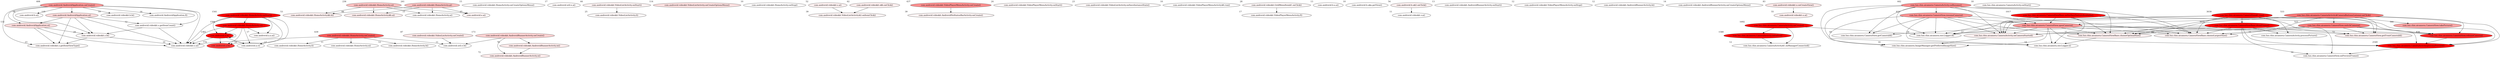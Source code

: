digraph G {
	node [fillcolor="1 0.408 1" style=filled xlabel=408]
	"com.androvid.AndrovidApplication.onCreate()"
	node [fillcolor="1 0.408 1" style=filled xlabel=408]
	"com.androvid.AndrovidApplication.onCreate()"
	node [fillcolor="1 0.408 1" style=filled xlabel=408]
	"com.androvid.AndrovidApplication.onCreate()"
	node [fillcolor="1 0.014 1" style=filled xlabel=14]
	"com.androvid.AndrovidApplication.f()"
	node [fillcolor="1 0.408 1" style=filled xlabel=408]
	"com.androvid.AndrovidApplication.onCreate()"
	node [fillcolor="1 0.135 1" style=filled xlabel=135]
	"com.androvid.AndrovidApplication.a()"
	node [fillcolor="1 0.408 1" style=filled xlabel=408]
	"com.androvid.AndrovidApplication.onCreate()"
	node [fillcolor="1 0.132 1" style=filled xlabel=132]
	"com.androvid.AndrovidApplication.e()"
	node [fillcolor="1 0.014 1" style=filled xlabel=14]
	"com.androvid.AndrovidApplication.f()"
	node [fillcolor="1 0.014 1" style=filled xlabel=14]
	"com.androvid.AndrovidApplication.f()"
	node [fillcolor="1 0.014 1" style=filled xlabel=14]
	"com.androvid.AndrovidApplication.f()"
	node [fillcolor="1 0.135 1" style=filled xlabel=135]
	"com.androvid.AndrovidApplication.a()"
	node [fillcolor="1 0.014 1" style=filled xlabel=14]
	"com.androvid.AndrovidApplication.f()"
	node [fillcolor="1 0.132 1" style=filled xlabel=132]
	"com.androvid.AndrovidApplication.e()"
	node [fillcolor="1 0.135 1" style=filled xlabel=135]
	"com.androvid.AndrovidApplication.a()"
	node [fillcolor="1 0.135 1" style=filled xlabel=135]
	"com.androvid.AndrovidApplication.a()"
	node [fillcolor="1 0.135 1" style=filled xlabel=135]
	"com.androvid.AndrovidApplication.a()"
	node [fillcolor="1 0.132 1" style=filled xlabel=132]
	"com.androvid.AndrovidApplication.e()"
	node [fillcolor="1 0.132 1" style=filled xlabel=132]
	"com.androvid.AndrovidApplication.e()"
	node [fillcolor="1 0.132 1" style=filled xlabel=132]
	"com.androvid.AndrovidApplication.e()"
	node [fillcolor="1 0.639 1" style=filled xlabel=639]
	"com.androvid.videokit.HomeActivity.onCreate()"
	node [fillcolor="1 0.639 1" style=filled xlabel=639]
	"com.androvid.videokit.HomeActivity.onCreate()"
	node [fillcolor="1 0.639 1" style=filled xlabel=639]
	"com.androvid.videokit.HomeActivity.onCreate()"
	node [fillcolor="1 0.01 1" style=filled xlabel=10]
	"com.androvid.videokit.o.a()"
	node [fillcolor="1 0.639 1" style=filled xlabel=639]
	"com.androvid.videokit.HomeActivity.onCreate()"
	node [fillcolor="1 0.012 1" style=filled xlabel=12]
	"com.androvid.videokit.HomeActivity.h()"
	node [fillcolor="1 0.639 1" style=filled xlabel=639]
	"com.androvid.videokit.HomeActivity.onCreate()"
	node [fillcolor="1 0.011 1" style=filled xlabel=11]
	"com.androvid.util.e.b()"
	node [fillcolor="1 0.01 1" style=filled xlabel=10]
	"com.androvid.videokit.o.a()"
	node [fillcolor="1 0.01 1" style=filled xlabel=10]
	"com.androvid.videokit.o.a()"
	node [fillcolor="1 0.012 1" style=filled xlabel=12]
	"com.androvid.videokit.HomeActivity.h()"
	node [fillcolor="1 0.012 1" style=filled xlabel=12]
	"com.androvid.videokit.HomeActivity.h()"
	node [fillcolor="1 0.011 1" style=filled xlabel=11]
	"com.androvid.util.e.b()"
	node [fillcolor="1 0.011 1" style=filled xlabel=11]
	"com.androvid.util.e.b()"
	node [fillcolor="1 1.541 1" style=filled xlabel=1541]
	"com.androvid.videokit.HomeActivity.onStart()"
	node [fillcolor="1 1.541 1" style=filled xlabel=1541]
	"com.androvid.videokit.HomeActivity.onStart()"
	node [fillcolor="1 1.541 1" style=filled xlabel=1541]
	"com.androvid.videokit.HomeActivity.onStart()"
	node [fillcolor="1 1.506 1" style=filled xlabel=1506]
	"com.androvid.videokit.HomeActivity.v()"
	node [fillcolor="1 1.541 1" style=filled xlabel=1541]
	"com.androvid.videokit.HomeActivity.onStart()"
	node [fillcolor="1 1.365 1" style=filled xlabel=1365]
	"com.androvid.a.a()"
	node [fillcolor="1 1.541 1" style=filled xlabel=1541]
	"com.androvid.videokit.HomeActivity.onStart()"
	node [fillcolor="1 0.014 1" style=filled xlabel=14]
	"com.androvid.videokit.o.a()"
	node [fillcolor="1 1.541 1" style=filled xlabel=1541]
	"com.androvid.videokit.HomeActivity.onStart()"
	node [fillcolor="1 0.774 1" style=filled xlabel=774]
	"com.androvid.a.b()"
	node [fillcolor="1 1.541 1" style=filled xlabel=1541]
	"com.androvid.videokit.HomeActivity.onStart()"
	node [fillcolor="1 0.425 1" style=filled xlabel=425]
	"com.androvid.a.a()"
	node [fillcolor="1 1.541 1" style=filled xlabel=1541]
	"com.androvid.videokit.HomeActivity.onStart()"
	node [fillcolor="1 0.01 1" style=filled xlabel=10]
	"com.androvid.a.c()"
	node [fillcolor="1 1.541 1" style=filled xlabel=1541]
	"com.androvid.videokit.HomeActivity.onStart()"
	node [fillcolor="1 0.017 1" style=filled xlabel=17]
	"com.androvid.a.a.a()"
	node [fillcolor="1 1.506 1" style=filled xlabel=1506]
	"com.androvid.videokit.HomeActivity.v()"
	node [fillcolor="1 1.506 1" style=filled xlabel=1506]
	"com.androvid.videokit.HomeActivity.v()"
	node [fillcolor="1 1.506 1" style=filled xlabel=1506]
	"com.androvid.videokit.HomeActivity.v()"
	node [fillcolor="1 1.365 1" style=filled xlabel=1365]
	"com.androvid.a.a()"
	node [fillcolor="1 1.506 1" style=filled xlabel=1506]
	"com.androvid.videokit.HomeActivity.v()"
	node [fillcolor="1 0.014 1" style=filled xlabel=14]
	"com.androvid.videokit.o.a()"
	node [fillcolor="1 1.506 1" style=filled xlabel=1506]
	"com.androvid.videokit.HomeActivity.v()"
	node [fillcolor="1 0.774 1" style=filled xlabel=774]
	"com.androvid.a.b()"
	node [fillcolor="1 1.506 1" style=filled xlabel=1506]
	"com.androvid.videokit.HomeActivity.v()"
	node [fillcolor="1 0.425 1" style=filled xlabel=425]
	"com.androvid.a.a()"
	node [fillcolor="1 1.506 1" style=filled xlabel=1506]
	"com.androvid.videokit.HomeActivity.v()"
	node [fillcolor="1 0.01 1" style=filled xlabel=10]
	"com.androvid.a.c()"
	node [fillcolor="1 1.506 1" style=filled xlabel=1506]
	"com.androvid.videokit.HomeActivity.v()"
	node [fillcolor="1 0.017 1" style=filled xlabel=17]
	"com.androvid.a.a.a()"
	node [fillcolor="1 1.365 1" style=filled xlabel=1365]
	"com.androvid.a.a()"
	node [fillcolor="1 1.365 1" style=filled xlabel=1365]
	"com.androvid.a.a()"
	node [fillcolor="1 1.365 1" style=filled xlabel=1365]
	"com.androvid.a.a()"
	node [fillcolor="1 0.014 1" style=filled xlabel=14]
	"com.androvid.videokit.o.a()"
	node [fillcolor="1 1.365 1" style=filled xlabel=1365]
	"com.androvid.a.a()"
	node [fillcolor="1 0.774 1" style=filled xlabel=774]
	"com.androvid.a.b()"
	node [fillcolor="1 1.365 1" style=filled xlabel=1365]
	"com.androvid.a.a()"
	node [fillcolor="1 0.425 1" style=filled xlabel=425]
	"com.androvid.a.a()"
	node [fillcolor="1 1.365 1" style=filled xlabel=1365]
	"com.androvid.a.a()"
	node [fillcolor="1 0.01 1" style=filled xlabel=10]
	"com.androvid.a.c()"
	node [fillcolor="1 0.014 1" style=filled xlabel=14]
	"com.androvid.videokit.o.a()"
	node [fillcolor="1 0.014 1" style=filled xlabel=14]
	"com.androvid.videokit.o.a()"
	node [fillcolor="1 0.774 1" style=filled xlabel=774]
	"com.androvid.a.b()"
	node [fillcolor="1 0.774 1" style=filled xlabel=774]
	"com.androvid.a.b()"
	node [fillcolor="1 0.774 1" style=filled xlabel=774]
	"com.androvid.a.b()"
	node [fillcolor="1 0.425 1" style=filled xlabel=425]
	"com.androvid.a.a()"
	node [fillcolor="1 0.425 1" style=filled xlabel=425]
	"com.androvid.a.a()"
	node [fillcolor="1 0.425 1" style=filled xlabel=425]
	"com.androvid.a.a()"
	node [fillcolor="1 0.01 1" style=filled xlabel=10]
	"com.androvid.a.c()"
	node [fillcolor="1 0.01 1" style=filled xlabel=10]
	"com.androvid.a.c()"
	node [fillcolor="1 0.017 1" style=filled xlabel=17]
	"com.androvid.a.a.a()"
	node [fillcolor="1 0.017 1" style=filled xlabel=17]
	"com.androvid.a.a.a()"
	node [fillcolor="1 0.236 1" style=filled xlabel=236]
	"com.androvid.videokit.HomeActivity.u()"
	node [fillcolor="1 0.236 1" style=filled xlabel=236]
	"com.androvid.videokit.HomeActivity.u()"
	node [fillcolor="1 0.236 1" style=filled xlabel=236]
	"com.androvid.videokit.HomeActivity.u()"
	node [fillcolor="1 0.241 1" style=filled xlabel=241]
	"com.androvid.videokit.HomeActivity.g()"
	node [fillcolor="1 0.236 1" style=filled xlabel=236]
	"com.androvid.videokit.HomeActivity.u()"
	node [fillcolor="1 0.015 1" style=filled xlabel=15]
	"com.androvid.videokit.HomeActivity.a()"
	node [fillcolor="1 0.241 1" style=filled xlabel=241]
	"com.androvid.videokit.HomeActivity.g()"
	node [fillcolor="1 0.241 1" style=filled xlabel=241]
	"com.androvid.videokit.HomeActivity.g()"
	node [fillcolor="1 0.241 1" style=filled xlabel=241]
	"com.androvid.videokit.HomeActivity.g()"
	node [fillcolor="1 0.015 1" style=filled xlabel=15]
	"com.androvid.videokit.HomeActivity.a()"
	node [fillcolor="1 0.015 1" style=filled xlabel=15]
	"com.androvid.videokit.HomeActivity.a()"
	node [fillcolor="1 0.015 1" style=filled xlabel=15]
	"com.androvid.videokit.HomeActivity.a()"
	node [fillcolor="1 0.015 1" style=filled xlabel=15]
	"com.androvid.videokit.HomeActivity.onCreateOptionsMenu()"
	node [fillcolor="1 0.015 1" style=filled xlabel=15]
	"com.androvid.videokit.HomeActivity.onCreateOptionsMenu()"
	node [fillcolor="1 0.017 1" style=filled xlabel=17]
	"com.androvid.util.e.a()"
	node [fillcolor="1 0.017 1" style=filled xlabel=17]
	"com.androvid.util.e.a()"
	node [fillcolor="1 0.087 1" style=filled xlabel=87]
	"com.androvid.videokit.VideoListActivity.onCreate()"
	node [fillcolor="1 0.087 1" style=filled xlabel=87]
	"com.androvid.videokit.VideoListActivity.onCreate()"
	node [fillcolor="1 0.087 1" style=filled xlabel=87]
	"com.androvid.videokit.VideoListActivity.onCreate()"
	node [fillcolor="1 0.014 1" style=filled xlabel=14]
	"com.androvid.util.e.b()"
	node [fillcolor="1 0.014 1" style=filled xlabel=14]
	"com.androvid.util.e.b()"
	node [fillcolor="1 0.014 1" style=filled xlabel=14]
	"com.androvid.util.e.b()"
	node [fillcolor="1 0.044 1" style=filled xlabel=44]
	"com.androvid.videokit.VideoListActivity.onStart()"
	node [fillcolor="1 0.044 1" style=filled xlabel=44]
	"com.androvid.videokit.VideoListActivity.onStart()"
	node [fillcolor="1 0.044 1" style=filled xlabel=44]
	"com.androvid.videokit.VideoListActivity.onStart()"
	node [fillcolor="1 0.025 1" style=filled xlabel=25]
	"com.androvid.videokit.VideoListActivity.l()"
	node [fillcolor="1 0.025 1" style=filled xlabel=25]
	"com.androvid.videokit.VideoListActivity.l()"
	node [fillcolor="1 0.025 1" style=filled xlabel=25]
	"com.androvid.videokit.VideoListActivity.l()"
	node [fillcolor="1 0.012 1" style=filled xlabel=12]
	"com.androvid.videokit.s.getItemCount()"
	node [fillcolor="1 0.012 1" style=filled xlabel=12]
	"com.androvid.videokit.s.getItemCount()"
	node [fillcolor="1 0.018 1" style=filled xlabel=18]
	"com.androvid.videokit.o.a()"
	node [fillcolor="1 0.018 1" style=filled xlabel=18]
	"com.androvid.videokit.o.a()"
	node [fillcolor="1 0.018 1" style=filled xlabel=18]
	"com.androvid.videokit.o.a()"
	node [fillcolor="1 0.033 1" style=filled xlabel=33]
	"com.androvid.videokit.s.getItemCount()"
	node [fillcolor="1 0.018 1" style=filled xlabel=18]
	"com.androvid.videokit.o.a()"
	node [fillcolor="1 0.024 1" style=filled xlabel=24]
	"com.androvid.videokit.s.b()"
	node [fillcolor="1 0.033 1" style=filled xlabel=33]
	"com.androvid.videokit.s.getItemCount()"
	node [fillcolor="1 0.033 1" style=filled xlabel=33]
	"com.androvid.videokit.s.getItemCount()"
	node [fillcolor="1 0.033 1" style=filled xlabel=33]
	"com.androvid.videokit.s.getItemCount()"
	node [fillcolor="1 0.024 1" style=filled xlabel=24]
	"com.androvid.videokit.s.b()"
	node [fillcolor="1 0.024 1" style=filled xlabel=24]
	"com.androvid.videokit.s.b()"
	node [fillcolor="1 0.024 1" style=filled xlabel=24]
	"com.androvid.videokit.s.b()"
	node [fillcolor="1 0.609 1" style=filled xlabel=609]
	"com.androvid.AndrovidApplication.onCreate()"
	node [fillcolor="1 0.609 1" style=filled xlabel=609]
	"com.androvid.AndrovidApplication.onCreate()"
	node [fillcolor="1 0.609 1" style=filled xlabel=609]
	"com.androvid.AndrovidApplication.onCreate()"
	node [fillcolor="1 0.025 1" style=filled xlabel=25]
	"com.androvid.videokit.s.getItemCount()"
	node [fillcolor="1 0.609 1" style=filled xlabel=609]
	"com.androvid.AndrovidApplication.onCreate()"
	node [fillcolor="1 0.021 1" style=filled xlabel=21]
	"com.androvid.videokit.s.b()"
	node [fillcolor="1 0.609 1" style=filled xlabel=609]
	"com.androvid.AndrovidApplication.onCreate()"
	node [fillcolor="1 0.014 1" style=filled xlabel=14]
	"com.androvid.videokit.o.a()"
	node [fillcolor="1 0.609 1" style=filled xlabel=609]
	"com.androvid.AndrovidApplication.onCreate()"
	node [fillcolor="1 0.023 1" style=filled xlabel=23]
	"com.androvid.videokit.s.getItemViewType()"
	node [fillcolor="1 0.609 1" style=filled xlabel=609]
	"com.androvid.AndrovidApplication.onCreate()"
	node [fillcolor="1 0.019 1" style=filled xlabel=19]
	"com.androvid.videokit.s.b()"
	node [fillcolor="1 0.609 1" style=filled xlabel=609]
	"com.androvid.AndrovidApplication.onCreate()"
	node [fillcolor="1 0.013 1" style=filled xlabel=13]
	"com.androvid.videokit.s.getItemViewType()"
	node [fillcolor="1 0.609 1" style=filled xlabel=609]
	"com.androvid.AndrovidApplication.onCreate()"
	node [fillcolor="1 0.016 1" style=filled xlabel=16]
	"com.androvid.b.a()"
	node [fillcolor="1 0.609 1" style=filled xlabel=609]
	"com.androvid.AndrovidApplication.onCreate()"
	node [fillcolor="1 0.086 1" style=filled xlabel=86]
	"com.androvid.videokit.o.a()"
	node [fillcolor="1 0.609 1" style=filled xlabel=609]
	"com.androvid.AndrovidApplication.onCreate()"
	node [fillcolor="1 0.095 1" style=filled xlabel=95]
	"com.androvid.videokit.s.getItemCount()"
	node [fillcolor="1 0.609 1" style=filled xlabel=609]
	"com.androvid.AndrovidApplication.onCreate()"
	node [fillcolor="1 0.09 1" style=filled xlabel=90]
	"com.androvid.videokit.s.b()"
	node [fillcolor="1 0.609 1" style=filled xlabel=609]
	"com.androvid.AndrovidApplication.onCreate()"
	node [fillcolor="1 0.222 1" style=filled xlabel=222]
	"com.androvid.AndrovidApplication.a()"
	node [fillcolor="1 0.609 1" style=filled xlabel=609]
	"com.androvid.AndrovidApplication.onCreate()"
	node [fillcolor="1 0.205 1" style=filled xlabel=205]
	"com.androvid.AndrovidApplication.e()"
	node [fillcolor="1 0.609 1" style=filled xlabel=609]
	"com.androvid.AndrovidApplication.onCreate()"
	node [fillcolor="1 0.013 1" style=filled xlabel=13]
	"com.androvid.videokit.o.a()"
	node [fillcolor="1 0.609 1" style=filled xlabel=609]
	"com.androvid.AndrovidApplication.onCreate()"
	node [fillcolor="1 0.065 1" style=filled xlabel=65]
	"com.androvid.videokit.s.getItemViewType()"
	node [fillcolor="1 0.609 1" style=filled xlabel=609]
	"com.androvid.AndrovidApplication.onCreate()"
	node [fillcolor="1 0.019 1" style=filled xlabel=19]
	"com.androvid.videokit.s.getItemViewType()"
	node [fillcolor="1 0.609 1" style=filled xlabel=609]
	"com.androvid.AndrovidApplication.onCreate()"
	node [fillcolor="1 0.014 1" style=filled xlabel=14]
	"com.androvid.videokit.s.b()"
	node [fillcolor="1 0.609 1" style=filled xlabel=609]
	"com.androvid.AndrovidApplication.onCreate()"
	node [fillcolor="1 0.01 1" style=filled xlabel=10]
	"com.androvid.videokit.s.getItemViewType()"
	node [fillcolor="1 0.609 1" style=filled xlabel=609]
	"com.androvid.AndrovidApplication.onCreate()"
	node [fillcolor="1 0.014 1" style=filled xlabel=14]
	"com.androvid.videokit.o.a()"
	node [fillcolor="1 0.609 1" style=filled xlabel=609]
	"com.androvid.AndrovidApplication.onCreate()"
	node [fillcolor="1 0.036 1" style=filled xlabel=36]
	"com.androvid.videokit.s.getItemCount()"
	node [fillcolor="1 0.609 1" style=filled xlabel=609]
	"com.androvid.AndrovidApplication.onCreate()"
	node [fillcolor="1 0.033 1" style=filled xlabel=33]
	"com.androvid.videokit.s.b()"
	node [fillcolor="1 0.609 1" style=filled xlabel=609]
	"com.androvid.AndrovidApplication.onCreate()"
	node [fillcolor="1 0.011 1" style=filled xlabel=11]
	"com.androvid.videokit.s.getItemViewType()"
	node [fillcolor="1 0.609 1" style=filled xlabel=609]
	"com.androvid.AndrovidApplication.onCreate()"
	node [fillcolor="1 0.022 1" style=filled xlabel=22]
	"com.androvid.videokit.o.a()"
	node [fillcolor="1 0.609 1" style=filled xlabel=609]
	"com.androvid.AndrovidApplication.onCreate()"
	node [fillcolor="1 0.024 1" style=filled xlabel=24]
	"com.androvid.videokit.s.getItemViewType()"
	node [fillcolor="1 0.609 1" style=filled xlabel=609]
	"com.androvid.AndrovidApplication.onCreate()"
	node [fillcolor="1 0.012 1" style=filled xlabel=12]
	"com.androvid.videokit.o.a()"
	node [fillcolor="1 0.609 1" style=filled xlabel=609]
	"com.androvid.AndrovidApplication.onCreate()"
	node [fillcolor="1 0.018 1" style=filled xlabel=18]
	"com.androvid.videokit.s.b()"
	node [fillcolor="1 0.609 1" style=filled xlabel=609]
	"com.androvid.AndrovidApplication.onCreate()"
	node [fillcolor="1 0.016 1" style=filled xlabel=16]
	"com.androvid.videokit.s.getItemViewType()"
	node [fillcolor="1 0.025 1" style=filled xlabel=25]
	"com.androvid.videokit.s.getItemCount()"
	node [fillcolor="1 0.025 1" style=filled xlabel=25]
	"com.androvid.videokit.s.getItemCount()"
	node [fillcolor="1 0.025 1" style=filled xlabel=25]
	"com.androvid.videokit.s.getItemCount()"
	node [fillcolor="1 0.021 1" style=filled xlabel=21]
	"com.androvid.videokit.s.b()"
	node [fillcolor="1 0.025 1" style=filled xlabel=25]
	"com.androvid.videokit.s.getItemCount()"
	node [fillcolor="1 0.014 1" style=filled xlabel=14]
	"com.androvid.videokit.o.a()"
	node [fillcolor="1 0.021 1" style=filled xlabel=21]
	"com.androvid.videokit.s.b()"
	node [fillcolor="1 0.021 1" style=filled xlabel=21]
	"com.androvid.videokit.s.b()"
	node [fillcolor="1 0.021 1" style=filled xlabel=21]
	"com.androvid.videokit.s.b()"
	node [fillcolor="1 0.014 1" style=filled xlabel=14]
	"com.androvid.videokit.o.a()"
	node [fillcolor="1 0.014 1" style=filled xlabel=14]
	"com.androvid.videokit.o.a()"
	node [fillcolor="1 0.014 1" style=filled xlabel=14]
	"com.androvid.videokit.o.a()"
	node [fillcolor="1 0.023 1" style=filled xlabel=23]
	"com.androvid.videokit.s.getItemViewType()"
	node [fillcolor="1 0.023 1" style=filled xlabel=23]
	"com.androvid.videokit.s.getItemViewType()"
	node [fillcolor="1 0.019 1" style=filled xlabel=19]
	"com.androvid.videokit.s.b()"
	node [fillcolor="1 0.019 1" style=filled xlabel=19]
	"com.androvid.videokit.s.b()"
	node [fillcolor="1 0.019 1" style=filled xlabel=19]
	"com.androvid.videokit.s.b()"
	node [fillcolor="1 0.013 1" style=filled xlabel=13]
	"com.androvid.videokit.s.getItemViewType()"
	node [fillcolor="1 0.013 1" style=filled xlabel=13]
	"com.androvid.videokit.s.getItemViewType()"
	node [fillcolor="1 0.013 1" style=filled xlabel=13]
	"com.androvid.videokit.s.getItemViewType()"
	node [fillcolor="1 0.016 1" style=filled xlabel=16]
	"com.androvid.b.a()"
	node [fillcolor="1 0.016 1" style=filled xlabel=16]
	"com.androvid.b.a()"
	node [fillcolor="1 0.086 1" style=filled xlabel=86]
	"com.androvid.videokit.o.a()"
	node [fillcolor="1 0.086 1" style=filled xlabel=86]
	"com.androvid.videokit.o.a()"
	node [fillcolor="1 0.086 1" style=filled xlabel=86]
	"com.androvid.videokit.o.a()"
	node [fillcolor="1 0.095 1" style=filled xlabel=95]
	"com.androvid.videokit.s.getItemCount()"
	node [fillcolor="1 0.086 1" style=filled xlabel=86]
	"com.androvid.videokit.o.a()"
	node [fillcolor="1 0.09 1" style=filled xlabel=90]
	"com.androvid.videokit.s.b()"
	node [fillcolor="1 0.095 1" style=filled xlabel=95]
	"com.androvid.videokit.s.getItemCount()"
	node [fillcolor="1 0.095 1" style=filled xlabel=95]
	"com.androvid.videokit.s.getItemCount()"
	node [fillcolor="1 0.095 1" style=filled xlabel=95]
	"com.androvid.videokit.s.getItemCount()"
	node [fillcolor="1 0.09 1" style=filled xlabel=90]
	"com.androvid.videokit.s.b()"
	node [fillcolor="1 0.09 1" style=filled xlabel=90]
	"com.androvid.videokit.s.b()"
	node [fillcolor="1 0.09 1" style=filled xlabel=90]
	"com.androvid.videokit.s.b()"
	node [fillcolor="1 0.222 1" style=filled xlabel=222]
	"com.androvid.AndrovidApplication.a()"
	node [fillcolor="1 0.222 1" style=filled xlabel=222]
	"com.androvid.AndrovidApplication.a()"
	node [fillcolor="1 0.222 1" style=filled xlabel=222]
	"com.androvid.AndrovidApplication.a()"
	node [fillcolor="1 0.205 1" style=filled xlabel=205]
	"com.androvid.AndrovidApplication.e()"
	node [fillcolor="1 0.222 1" style=filled xlabel=222]
	"com.androvid.AndrovidApplication.a()"
	node [fillcolor="1 0.013 1" style=filled xlabel=13]
	"com.androvid.videokit.o.a()"
	node [fillcolor="1 0.222 1" style=filled xlabel=222]
	"com.androvid.AndrovidApplication.a()"
	node [fillcolor="1 0.065 1" style=filled xlabel=65]
	"com.androvid.videokit.s.getItemViewType()"
	node [fillcolor="1 0.222 1" style=filled xlabel=222]
	"com.androvid.AndrovidApplication.a()"
	node [fillcolor="1 0.019 1" style=filled xlabel=19]
	"com.androvid.videokit.s.getItemViewType()"
	node [fillcolor="1 0.222 1" style=filled xlabel=222]
	"com.androvid.AndrovidApplication.a()"
	node [fillcolor="1 0.014 1" style=filled xlabel=14]
	"com.androvid.videokit.s.b()"
	node [fillcolor="1 0.222 1" style=filled xlabel=222]
	"com.androvid.AndrovidApplication.a()"
	node [fillcolor="1 0.01 1" style=filled xlabel=10]
	"com.androvid.videokit.s.getItemViewType()"
	node [fillcolor="1 0.222 1" style=filled xlabel=222]
	"com.androvid.AndrovidApplication.a()"
	node [fillcolor="1 0.014 1" style=filled xlabel=14]
	"com.androvid.videokit.o.a()"
	node [fillcolor="1 0.222 1" style=filled xlabel=222]
	"com.androvid.AndrovidApplication.a()"
	node [fillcolor="1 0.036 1" style=filled xlabel=36]
	"com.androvid.videokit.s.getItemCount()"
	node [fillcolor="1 0.222 1" style=filled xlabel=222]
	"com.androvid.AndrovidApplication.a()"
	node [fillcolor="1 0.033 1" style=filled xlabel=33]
	"com.androvid.videokit.s.b()"
	node [fillcolor="1 0.222 1" style=filled xlabel=222]
	"com.androvid.AndrovidApplication.a()"
	node [fillcolor="1 0.011 1" style=filled xlabel=11]
	"com.androvid.videokit.s.getItemViewType()"
	node [fillcolor="1 0.205 1" style=filled xlabel=205]
	"com.androvid.AndrovidApplication.e()"
	node [fillcolor="1 0.205 1" style=filled xlabel=205]
	"com.androvid.AndrovidApplication.e()"
	node [fillcolor="1 0.205 1" style=filled xlabel=205]
	"com.androvid.AndrovidApplication.e()"
	node [fillcolor="1 0.013 1" style=filled xlabel=13]
	"com.androvid.videokit.o.a()"
	node [fillcolor="1 0.205 1" style=filled xlabel=205]
	"com.androvid.AndrovidApplication.e()"
	node [fillcolor="1 0.065 1" style=filled xlabel=65]
	"com.androvid.videokit.s.getItemViewType()"
	node [fillcolor="1 0.205 1" style=filled xlabel=205]
	"com.androvid.AndrovidApplication.e()"
	node [fillcolor="1 0.019 1" style=filled xlabel=19]
	"com.androvid.videokit.s.getItemViewType()"
	node [fillcolor="1 0.205 1" style=filled xlabel=205]
	"com.androvid.AndrovidApplication.e()"
	node [fillcolor="1 0.014 1" style=filled xlabel=14]
	"com.androvid.videokit.s.b()"
	node [fillcolor="1 0.205 1" style=filled xlabel=205]
	"com.androvid.AndrovidApplication.e()"
	node [fillcolor="1 0.01 1" style=filled xlabel=10]
	"com.androvid.videokit.s.getItemViewType()"
	node [fillcolor="1 0.205 1" style=filled xlabel=205]
	"com.androvid.AndrovidApplication.e()"
	node [fillcolor="1 0.014 1" style=filled xlabel=14]
	"com.androvid.videokit.o.a()"
	node [fillcolor="1 0.205 1" style=filled xlabel=205]
	"com.androvid.AndrovidApplication.e()"
	node [fillcolor="1 0.036 1" style=filled xlabel=36]
	"com.androvid.videokit.s.getItemCount()"
	node [fillcolor="1 0.205 1" style=filled xlabel=205]
	"com.androvid.AndrovidApplication.e()"
	node [fillcolor="1 0.033 1" style=filled xlabel=33]
	"com.androvid.videokit.s.b()"
	node [fillcolor="1 0.013 1" style=filled xlabel=13]
	"com.androvid.videokit.o.a()"
	node [fillcolor="1 0.013 1" style=filled xlabel=13]
	"com.androvid.videokit.o.a()"
	node [fillcolor="1 0.013 1" style=filled xlabel=13]
	"com.androvid.videokit.o.a()"
	node [fillcolor="1 0.065 1" style=filled xlabel=65]
	"com.androvid.videokit.s.getItemViewType()"
	node [fillcolor="1 0.065 1" style=filled xlabel=65]
	"com.androvid.videokit.s.getItemViewType()"
	node [fillcolor="1 0.065 1" style=filled xlabel=65]
	"com.androvid.videokit.s.getItemViewType()"
	node [fillcolor="1 0.019 1" style=filled xlabel=19]
	"com.androvid.videokit.s.getItemViewType()"
	node [fillcolor="1 0.019 1" style=filled xlabel=19]
	"com.androvid.videokit.s.getItemViewType()"
	node [fillcolor="1 0.014 1" style=filled xlabel=14]
	"com.androvid.videokit.s.b()"
	node [fillcolor="1 0.014 1" style=filled xlabel=14]
	"com.androvid.videokit.s.b()"
	node [fillcolor="1 0.014 1" style=filled xlabel=14]
	"com.androvid.videokit.s.b()"
	node [fillcolor="1 0.01 1" style=filled xlabel=10]
	"com.androvid.videokit.s.getItemViewType()"
	node [fillcolor="1 0.01 1" style=filled xlabel=10]
	"com.androvid.videokit.s.getItemViewType()"
	node [fillcolor="1 0.01 1" style=filled xlabel=10]
	"com.androvid.videokit.s.getItemViewType()"
	node [fillcolor="1 0.014 1" style=filled xlabel=14]
	"com.androvid.videokit.o.a()"
	node [fillcolor="1 0.014 1" style=filled xlabel=14]
	"com.androvid.videokit.o.a()"
	node [fillcolor="1 0.014 1" style=filled xlabel=14]
	"com.androvid.videokit.o.a()"
	node [fillcolor="1 0.036 1" style=filled xlabel=36]
	"com.androvid.videokit.s.getItemCount()"
	node [fillcolor="1 0.014 1" style=filled xlabel=14]
	"com.androvid.videokit.o.a()"
	node [fillcolor="1 0.033 1" style=filled xlabel=33]
	"com.androvid.videokit.s.b()"
	node [fillcolor="1 0.036 1" style=filled xlabel=36]
	"com.androvid.videokit.s.getItemCount()"
	node [fillcolor="1 0.036 1" style=filled xlabel=36]
	"com.androvid.videokit.s.getItemCount()"
	node [fillcolor="1 0.036 1" style=filled xlabel=36]
	"com.androvid.videokit.s.getItemCount()"
	node [fillcolor="1 0.033 1" style=filled xlabel=33]
	"com.androvid.videokit.s.b()"
	node [fillcolor="1 0.033 1" style=filled xlabel=33]
	"com.androvid.videokit.s.b()"
	node [fillcolor="1 0.033 1" style=filled xlabel=33]
	"com.androvid.videokit.s.b()"
	node [fillcolor="1 0.011 1" style=filled xlabel=11]
	"com.androvid.videokit.s.getItemViewType()"
	node [fillcolor="1 0.011 1" style=filled xlabel=11]
	"com.androvid.videokit.s.getItemViewType()"
	node [fillcolor="1 0.022 1" style=filled xlabel=22]
	"com.androvid.videokit.o.a()"
	node [fillcolor="1 0.022 1" style=filled xlabel=22]
	"com.androvid.videokit.o.a()"
	node [fillcolor="1 0.022 1" style=filled xlabel=22]
	"com.androvid.videokit.o.a()"
	node [fillcolor="1 0.024 1" style=filled xlabel=24]
	"com.androvid.videokit.s.getItemViewType()"
	node [fillcolor="1 0.024 1" style=filled xlabel=24]
	"com.androvid.videokit.s.getItemViewType()"
	node [fillcolor="1 0.024 1" style=filled xlabel=24]
	"com.androvid.videokit.s.getItemViewType()"
	node [fillcolor="1 0.012 1" style=filled xlabel=12]
	"com.androvid.videokit.o.a()"
	node [fillcolor="1 0.012 1" style=filled xlabel=12]
	"com.androvid.videokit.o.a()"
	node [fillcolor="1 0.012 1" style=filled xlabel=12]
	"com.androvid.videokit.o.a()"
	node [fillcolor="1 0.018 1" style=filled xlabel=18]
	"com.androvid.videokit.s.b()"
	node [fillcolor="1 0.012 1" style=filled xlabel=12]
	"com.androvid.videokit.o.a()"
	node [fillcolor="1 0.016 1" style=filled xlabel=16]
	"com.androvid.videokit.s.getItemViewType()"
	node [fillcolor="1 0.018 1" style=filled xlabel=18]
	"com.androvid.videokit.s.b()"
	node [fillcolor="1 0.018 1" style=filled xlabel=18]
	"com.androvid.videokit.s.b()"
	node [fillcolor="1 0.018 1" style=filled xlabel=18]
	"com.androvid.videokit.s.b()"
	node [fillcolor="1 0.016 1" style=filled xlabel=16]
	"com.androvid.videokit.s.getItemViewType()"
	node [fillcolor="1 0.016 1" style=filled xlabel=16]
	"com.androvid.videokit.s.getItemViewType()"
	node [fillcolor="1 0.016 1" style=filled xlabel=16]
	"com.androvid.videokit.s.getItemViewType()"
	node [fillcolor="1 0.044 1" style=filled xlabel=44]
	"com.androvid.videokit.o.a()"
	node [fillcolor="1 0.044 1" style=filled xlabel=44]
	"com.androvid.videokit.o.a()"
	node [fillcolor="1 0.044 1" style=filled xlabel=44]
	"com.androvid.videokit.o.a()"
	node [fillcolor="1 0.084 1" style=filled xlabel=84]
	"com.androvid.videokit.s.getItemCount()"
	node [fillcolor="1 0.044 1" style=filled xlabel=44]
	"com.androvid.videokit.o.a()"
	node [fillcolor="1 0.05 1" style=filled xlabel=50]
	"com.androvid.videokit.s.b()"
	node [fillcolor="1 0.084 1" style=filled xlabel=84]
	"com.androvid.videokit.s.getItemCount()"
	node [fillcolor="1 0.084 1" style=filled xlabel=84]
	"com.androvid.videokit.s.getItemCount()"
	node [fillcolor="1 0.084 1" style=filled xlabel=84]
	"com.androvid.videokit.s.getItemCount()"
	node [fillcolor="1 0.05 1" style=filled xlabel=50]
	"com.androvid.videokit.s.b()"
	node [fillcolor="1 0.05 1" style=filled xlabel=50]
	"com.androvid.videokit.s.b()"
	node [fillcolor="1 0.05 1" style=filled xlabel=50]
	"com.androvid.videokit.s.b()"
	node [fillcolor="1 0.029 1" style=filled xlabel=29]
	"com.androvid.videokit.s.getItemViewType()"
	node [fillcolor="1 0.029 1" style=filled xlabel=29]
	"com.androvid.videokit.s.getItemViewType()"
	node [fillcolor="1 0.011 1" style=filled xlabel=11]
	"com.androvid.videokit.s.b()"
	node [fillcolor="1 0.011 1" style=filled xlabel=11]
	"com.androvid.videokit.s.b()"
	node [fillcolor="1 0.037 1" style=filled xlabel=37]
	"com.androvid.videokit.s.getItemCount()"
	node [fillcolor="1 0.037 1" style=filled xlabel=37]
	"com.androvid.videokit.s.getItemCount()"
	node [fillcolor="1 0.037 1" style=filled xlabel=37]
	"com.androvid.videokit.s.getItemCount()"
	node [fillcolor="1 0.017 1" style=filled xlabel=17]
	"com.androvid.videokit.s.b()"
	node [fillcolor="1 0.017 1" style=filled xlabel=17]
	"com.androvid.videokit.s.b()"
	node [fillcolor="1 0.017 1" style=filled xlabel=17]
	"com.androvid.videokit.s.b()"
	node [fillcolor="1 0.012 1" style=filled xlabel=12]
	"com.androvid.videokit.s.getItemViewType()"
	node [fillcolor="1 0.012 1" style=filled xlabel=12]
	"com.androvid.videokit.s.getItemViewType()"
	node [fillcolor="1 0.014 1" style=filled xlabel=14]
	"com.androvid.videokit.s.b()"
	node [fillcolor="1 0.014 1" style=filled xlabel=14]
	"com.androvid.videokit.s.b()"
	node [fillcolor="1 0.011 1" style=filled xlabel=11]
	"com.androvid.videokit.s.getItemCount()"
	node [fillcolor="1 0.011 1" style=filled xlabel=11]
	"com.androvid.videokit.s.getItemCount()"
	node [fillcolor="1 0.01 1" style=filled xlabel=10]
	"com.androvid.videokit.o.a()"
	node [fillcolor="1 0.01 1" style=filled xlabel=10]
	"com.androvid.videokit.o.a()"
	node [fillcolor="1 0.01 1" style=filled xlabel=10]
	"com.androvid.videokit.o.a()"
	node [fillcolor="1 0.018 1" style=filled xlabel=18]
	"com.androvid.videokit.s.b()"
	node [fillcolor="1 0.01 1" style=filled xlabel=10]
	"com.androvid.videokit.o.a()"
	node [fillcolor="1 0.015 1" style=filled xlabel=15]
	"com.androvid.videokit.s.getItemViewType()"
	node [fillcolor="1 0.018 1" style=filled xlabel=18]
	"com.androvid.videokit.s.b()"
	node [fillcolor="1 0.018 1" style=filled xlabel=18]
	"com.androvid.videokit.s.b()"
	node [fillcolor="1 0.018 1" style=filled xlabel=18]
	"com.androvid.videokit.s.b()"
	node [fillcolor="1 0.015 1" style=filled xlabel=15]
	"com.androvid.videokit.s.getItemViewType()"
	node [fillcolor="1 0.015 1" style=filled xlabel=15]
	"com.androvid.videokit.s.getItemViewType()"
	node [fillcolor="1 0.015 1" style=filled xlabel=15]
	"com.androvid.videokit.s.getItemViewType()"
	node [fillcolor="1 0.01 1" style=filled xlabel=10]
	"com.androvid.videokit.o.a()"
	node [fillcolor="1 0.01 1" style=filled xlabel=10]
	"com.androvid.videokit.o.a()"
	node [fillcolor="1 0.01 1" style=filled xlabel=10]
	"com.androvid.videokit.o.a()"
	node [fillcolor="1 0.043 1" style=filled xlabel=43]
	"com.androvid.videokit.s.getItemCount()"
	node [fillcolor="1 0.01 1" style=filled xlabel=10]
	"com.androvid.videokit.o.a()"
	node [fillcolor="1 0.018 1" style=filled xlabel=18]
	"com.androvid.videokit.s.b()"
	node [fillcolor="1 0.043 1" style=filled xlabel=43]
	"com.androvid.videokit.s.getItemCount()"
	node [fillcolor="1 0.043 1" style=filled xlabel=43]
	"com.androvid.videokit.s.getItemCount()"
	node [fillcolor="1 0.043 1" style=filled xlabel=43]
	"com.androvid.videokit.s.getItemCount()"
	node [fillcolor="1 0.018 1" style=filled xlabel=18]
	"com.androvid.videokit.s.b()"
	node [fillcolor="1 0.018 1" style=filled xlabel=18]
	"com.androvid.videokit.s.b()"
	node [fillcolor="1 0.018 1" style=filled xlabel=18]
	"com.androvid.videokit.s.b()"
	node [fillcolor="1 0.012 1" style=filled xlabel=12]
	"com.androvid.videokit.s.getItemViewType()"
	node [fillcolor="1 0.012 1" style=filled xlabel=12]
	"com.androvid.videokit.s.getItemViewType()"
	node [fillcolor="1 0.011 1" style=filled xlabel=11]
	"com.androvid.videokit.o.a()"
	node [fillcolor="1 0.011 1" style=filled xlabel=11]
	"com.androvid.videokit.o.a()"
	node [fillcolor="1 0.011 1" style=filled xlabel=11]
	"com.androvid.videokit.o.a()"
	node [fillcolor="1 0.014 1" style=filled xlabel=14]
	"com.androvid.videokit.s.getItemViewType()"
	node [fillcolor="1 0.014 1" style=filled xlabel=14]
	"com.androvid.videokit.s.getItemViewType()"
	node [fillcolor="1 0.014 1" style=filled xlabel=14]
	"com.androvid.videokit.s.getItemViewType()"
	node [fillcolor="1 0.032 1" style=filled xlabel=32]
	"com.androvid.videokit.s.b()"
	node [fillcolor="1 0.032 1" style=filled xlabel=32]
	"com.androvid.videokit.s.b()"
	node [fillcolor="1 0.032 1" style=filled xlabel=32]
	"com.androvid.videokit.s.b()"
	node [fillcolor="1 0.011 1" style=filled xlabel=11]
	"com.androvid.videokit.s.getItemViewType()"
	node [fillcolor="1 0.011 1" style=filled xlabel=11]
	"com.androvid.videokit.s.getItemViewType()"
	node [fillcolor="1 0.011 1" style=filled xlabel=11]
	"com.androvid.videokit.s.getItemViewType()"
	node [fillcolor="1 0.013 1" style=filled xlabel=13]
	"com.androvid.videokit.s.getItemCount()"
	node [fillcolor="1 0.013 1" style=filled xlabel=13]
	"com.androvid.videokit.s.getItemCount()"
	node [fillcolor="1 0.013 1" style=filled xlabel=13]
	"com.androvid.videokit.s.getItemCount()"
	node [fillcolor="1 0.01 1" style=filled xlabel=10]
	"com.androvid.videokit.s.b()"
	node [fillcolor="1 0.01 1" style=filled xlabel=10]
	"com.androvid.videokit.s.b()"
	node [fillcolor="1 0.01 1" style=filled xlabel=10]
	"com.androvid.videokit.s.b()"
	node [fillcolor="1 0.01 1" style=filled xlabel=10]
	"com.androvid.videokit.s.b()"
	node [fillcolor="1 0.01 1" style=filled xlabel=10]
	"com.androvid.videokit.s.b()"
	node [fillcolor="1 0.037 1" style=filled xlabel=37]
	"com.androvid.e.a()"
	node [fillcolor="1 0.037 1" style=filled xlabel=37]
	"com.androvid.e.a()"
	node [fillcolor="1 0.365 1" style=filled xlabel=365]
	"com.androvid.videokit.HomeActivity.u()"
	node [fillcolor="1 0.365 1" style=filled xlabel=365]
	"com.androvid.videokit.HomeActivity.u()"
	node [fillcolor="1 0.365 1" style=filled xlabel=365]
	"com.androvid.videokit.HomeActivity.u()"
	node [fillcolor="1 0.42 1" style=filled xlabel=420]
	"com.androvid.videokit.HomeActivity.g()"
	node [fillcolor="1 0.365 1" style=filled xlabel=365]
	"com.androvid.videokit.HomeActivity.u()"
	node [fillcolor="1 0.019 1" style=filled xlabel=19]
	"com.androvid.e.a()"
	node [fillcolor="1 0.365 1" style=filled xlabel=365]
	"com.androvid.videokit.HomeActivity.u()"
	node [fillcolor="1 0.053 1" style=filled xlabel=53]
	"com.androvid.videokit.HomeActivity$b.b()"
	node [fillcolor="1 0.365 1" style=filled xlabel=365]
	"com.androvid.videokit.HomeActivity.u()"
	node [fillcolor="1 0.066 1" style=filled xlabel=66]
	"com.androvid.videokit.HomeActivity$b.a()"
	node [fillcolor="1 0.365 1" style=filled xlabel=365]
	"com.androvid.videokit.HomeActivity.u()"
	node [fillcolor="1 0.012 1" style=filled xlabel=12]
	"com.androvid.videokit.HomeActivity.a()"
	node [fillcolor="1 0.42 1" style=filled xlabel=420]
	"com.androvid.videokit.HomeActivity.g()"
	node [fillcolor="1 0.42 1" style=filled xlabel=420]
	"com.androvid.videokit.HomeActivity.g()"
	node [fillcolor="1 0.42 1" style=filled xlabel=420]
	"com.androvid.videokit.HomeActivity.g()"
	node [fillcolor="1 0.019 1" style=filled xlabel=19]
	"com.androvid.e.a()"
	node [fillcolor="1 0.42 1" style=filled xlabel=420]
	"com.androvid.videokit.HomeActivity.g()"
	node [fillcolor="1 0.053 1" style=filled xlabel=53]
	"com.androvid.videokit.HomeActivity$b.b()"
	node [fillcolor="1 0.42 1" style=filled xlabel=420]
	"com.androvid.videokit.HomeActivity.g()"
	node [fillcolor="1 0.066 1" style=filled xlabel=66]
	"com.androvid.videokit.HomeActivity$b.a()"
	node [fillcolor="1 0.42 1" style=filled xlabel=420]
	"com.androvid.videokit.HomeActivity.g()"
	node [fillcolor="1 0.012 1" style=filled xlabel=12]
	"com.androvid.videokit.HomeActivity.a()"
	node [fillcolor="1 0.019 1" style=filled xlabel=19]
	"com.androvid.e.a()"
	node [fillcolor="1 0.019 1" style=filled xlabel=19]
	"com.androvid.e.a()"
	node [fillcolor="1 0.053 1" style=filled xlabel=53]
	"com.androvid.videokit.HomeActivity$b.b()"
	node [fillcolor="1 0.053 1" style=filled xlabel=53]
	"com.androvid.videokit.HomeActivity$b.b()"
	node [fillcolor="1 0.053 1" style=filled xlabel=53]
	"com.androvid.videokit.HomeActivity$b.b()"
	node [fillcolor="1 0.066 1" style=filled xlabel=66]
	"com.androvid.videokit.HomeActivity$b.a()"
	node [fillcolor="1 0.066 1" style=filled xlabel=66]
	"com.androvid.videokit.HomeActivity$b.a()"
	node [fillcolor="1 0.066 1" style=filled xlabel=66]
	"com.androvid.videokit.HomeActivity$b.a()"
	node [fillcolor="1 0.012 1" style=filled xlabel=12]
	"com.androvid.videokit.HomeActivity.a()"
	node [fillcolor="1 0.012 1" style=filled xlabel=12]
	"com.androvid.videokit.HomeActivity.a()"
	node [fillcolor="1 0.114 1" style=filled xlabel=114]
	"com.androvid.videokit.VideoListActivity.onCreateOptionsMenu()"
	node [fillcolor="1 0.114 1" style=filled xlabel=114]
	"com.androvid.videokit.VideoListActivity.onCreateOptionsMenu()"
	node [fillcolor="1 0.011 1" style=filled xlabel=11]
	"com.androvid.videokit.o.a()"
	node [fillcolor="1 0.011 1" style=filled xlabel=11]
	"com.androvid.videokit.o.a()"
	node [fillcolor="1 0.011 1" style=filled xlabel=11]
	"com.androvid.videokit.o.a()"
	node [fillcolor="1 0.015 1" style=filled xlabel=15]
	"com.androvid.videokit.s.getItemCount()"
	node [fillcolor="1 0.011 1" style=filled xlabel=11]
	"com.androvid.videokit.o.a()"
	node [fillcolor="1 0.012 1" style=filled xlabel=12]
	"com.androvid.videokit.s.b()"
	node [fillcolor="1 0.015 1" style=filled xlabel=15]
	"com.androvid.videokit.s.getItemCount()"
	node [fillcolor="1 0.015 1" style=filled xlabel=15]
	"com.androvid.videokit.s.getItemCount()"
	node [fillcolor="1 0.015 1" style=filled xlabel=15]
	"com.androvid.videokit.s.getItemCount()"
	node [fillcolor="1 0.012 1" style=filled xlabel=12]
	"com.androvid.videokit.s.b()"
	node [fillcolor="1 0.012 1" style=filled xlabel=12]
	"com.androvid.videokit.s.b()"
	node [fillcolor="1 0.012 1" style=filled xlabel=12]
	"com.androvid.videokit.s.b()"
	node [fillcolor="1 0.01 1" style=filled xlabel=10]
	"com.androvid.videokit.s.getItemViewType()"
	node [fillcolor="1 0.01 1" style=filled xlabel=10]
	"com.androvid.videokit.s.getItemViewType()"
	node [fillcolor="1 0.011 1" style=filled xlabel=11]
	"com.androvid.videokit.s.b()"
	node [fillcolor="1 0.011 1" style=filled xlabel=11]
	"com.androvid.videokit.s.b()"
	node [fillcolor="1 0.01 1" style=filled xlabel=10]
	"com.androvid.videokit.s.getItemCount()"
	node [fillcolor="1 0.01 1" style=filled xlabel=10]
	"com.androvid.videokit.s.getItemCount()"
	node [fillcolor="1 0.06 1" style=filled xlabel=60]
	"com.androvid.videokit.s.b()"
	node [fillcolor="1 0.06 1" style=filled xlabel=60]
	"com.androvid.videokit.s.b()"
	node [fillcolor="1 0.06 1" style=filled xlabel=60]
	"com.androvid.videokit.s.b()"
	node [fillcolor="1 0.057 1" style=filled xlabel=57]
	"com.androvid.videokit.s.getItemViewType()"
	node [fillcolor="1 0.057 1" style=filled xlabel=57]
	"com.androvid.videokit.s.getItemViewType()"
	node [fillcolor="1 0.057 1" style=filled xlabel=57]
	"com.androvid.videokit.s.getItemViewType()"
	node [fillcolor="1 0.01 1" style=filled xlabel=10]
	"com.androvid.videokit.s.getItemCount()"
	node [fillcolor="1 0.01 1" style=filled xlabel=10]
	"com.androvid.videokit.s.getItemCount()"
	node [fillcolor="1 0.016 1" style=filled xlabel=16]
	"com.androvid.videokit.s.getItemViewType()"
	node [fillcolor="1 0.016 1" style=filled xlabel=16]
	"com.androvid.videokit.s.getItemViewType()"
	node [fillcolor="1 0.012 1" style=filled xlabel=12]
	"com.androvid.videokit.s.b()"
	node [fillcolor="1 0.012 1" style=filled xlabel=12]
	"com.androvid.videokit.s.b()"
	node [fillcolor="1 0.01 1" style=filled xlabel=10]
	"com.androvid.videokit.o.a()"
	node [fillcolor="1 0.01 1" style=filled xlabel=10]
	"com.androvid.videokit.o.a()"
	node [fillcolor="1 0.01 1" style=filled xlabel=10]
	"com.androvid.videokit.o.a()"
	node [fillcolor="1 0.016 1" style=filled xlabel=16]
	"com.androvid.videokit.s.getItemCount()"
	node [fillcolor="1 0.01 1" style=filled xlabel=10]
	"com.androvid.videokit.o.a()"
	node [fillcolor="1 0.014 1" style=filled xlabel=14]
	"com.androvid.videokit.s.b()"
	node [fillcolor="1 0.016 1" style=filled xlabel=16]
	"com.androvid.videokit.s.getItemCount()"
	node [fillcolor="1 0.016 1" style=filled xlabel=16]
	"com.androvid.videokit.s.getItemCount()"
	node [fillcolor="1 0.016 1" style=filled xlabel=16]
	"com.androvid.videokit.s.getItemCount()"
	node [fillcolor="1 0.014 1" style=filled xlabel=14]
	"com.androvid.videokit.s.b()"
	node [fillcolor="1 0.014 1" style=filled xlabel=14]
	"com.androvid.videokit.s.b()"
	node [fillcolor="1 0.014 1" style=filled xlabel=14]
	"com.androvid.videokit.s.b()"
	node [fillcolor="1 0.011 1" style=filled xlabel=11]
	"com.androvid.videokit.s.getItemViewType()"
	node [fillcolor="1 0.011 1" style=filled xlabel=11]
	"com.androvid.videokit.s.getItemViewType()"
	node [fillcolor="1 0.012 1" style=filled xlabel=12]
	"com.androvid.videokit.s.b()"
	node [fillcolor="1 0.012 1" style=filled xlabel=12]
	"com.androvid.videokit.s.b()"
	node [fillcolor="1 0.01 1" style=filled xlabel=10]
	"com.androvid.videokit.s.getItemViewType()"
	node [fillcolor="1 0.01 1" style=filled xlabel=10]
	"com.androvid.videokit.s.getItemViewType()"
	node [fillcolor="1 0.012 1" style=filled xlabel=12]
	"com.androvid.videokit.s.getItemCount()"
	node [fillcolor="1 0.012 1" style=filled xlabel=12]
	"com.androvid.videokit.s.getItemCount()"
	node [fillcolor="1 0.012 1" style=filled xlabel=12]
	"com.androvid.videokit.s.getItemCount()"
	node [fillcolor="1 0.01 1" style=filled xlabel=10]
	"com.androvid.videokit.s.b()"
	node [fillcolor="1 0.01 1" style=filled xlabel=10]
	"com.androvid.videokit.s.b()"
	node [fillcolor="1 0.01 1" style=filled xlabel=10]
	"com.androvid.videokit.s.b()"
	node [fillcolor="1 0.01 1" style=filled xlabel=10]
	"com.androvid.videokit.o.a()"
	node [fillcolor="1 0.01 1" style=filled xlabel=10]
	"com.androvid.videokit.o.a()"
	node [fillcolor="1 0.01 1" style=filled xlabel=10]
	"com.androvid.videokit.o.a()"
	node [fillcolor="1 0.018 1" style=filled xlabel=18]
	"com.androvid.videokit.s.getItemCount()"
	node [fillcolor="1 0.01 1" style=filled xlabel=10]
	"com.androvid.videokit.o.a()"
	node [fillcolor="1 0.012 1" style=filled xlabel=12]
	"com.androvid.videokit.s.b()"
	node [fillcolor="1 0.018 1" style=filled xlabel=18]
	"com.androvid.videokit.s.getItemCount()"
	node [fillcolor="1 0.018 1" style=filled xlabel=18]
	"com.androvid.videokit.s.getItemCount()"
	node [fillcolor="1 0.018 1" style=filled xlabel=18]
	"com.androvid.videokit.s.getItemCount()"
	node [fillcolor="1 0.012 1" style=filled xlabel=12]
	"com.androvid.videokit.s.b()"
	node [fillcolor="1 0.012 1" style=filled xlabel=12]
	"com.androvid.videokit.s.b()"
	node [fillcolor="1 0.012 1" style=filled xlabel=12]
	"com.androvid.videokit.s.b()"
	node [fillcolor="1 0.015 1" style=filled xlabel=15]
	"com.androvid.videokit.o.a()"
	node [fillcolor="1 0.015 1" style=filled xlabel=15]
	"com.androvid.videokit.o.a()"
	node [fillcolor="1 0.015 1" style=filled xlabel=15]
	"com.androvid.videokit.o.a()"
	node [fillcolor="1 0.016 1" style=filled xlabel=16]
	"com.androvid.videokit.s.getItemViewType()"
	node [fillcolor="1 0.016 1" style=filled xlabel=16]
	"com.androvid.videokit.s.getItemViewType()"
	node [fillcolor="1 0.016 1" style=filled xlabel=16]
	"com.androvid.videokit.s.getItemViewType()"
	node [fillcolor="1 0.02 1" style=filled xlabel=20]
	"com.androvid.videokit.o.a()"
	node [fillcolor="1 0.02 1" style=filled xlabel=20]
	"com.androvid.videokit.o.a()"
	node [fillcolor="1 0.02 1" style=filled xlabel=20]
	"com.androvid.videokit.o.a()"
	node [fillcolor="1 0.03 1" style=filled xlabel=30]
	"com.androvid.videokit.s.getItemCount()"
	node [fillcolor="1 0.02 1" style=filled xlabel=20]
	"com.androvid.videokit.o.a()"
	node [fillcolor="1 0.026 1" style=filled xlabel=26]
	"com.androvid.videokit.s.b()"
	node [fillcolor="1 0.03 1" style=filled xlabel=30]
	"com.androvid.videokit.s.getItemCount()"
	node [fillcolor="1 0.03 1" style=filled xlabel=30]
	"com.androvid.videokit.s.getItemCount()"
	node [fillcolor="1 0.03 1" style=filled xlabel=30]
	"com.androvid.videokit.s.getItemCount()"
	node [fillcolor="1 0.026 1" style=filled xlabel=26]
	"com.androvid.videokit.s.b()"
	node [fillcolor="1 0.026 1" style=filled xlabel=26]
	"com.androvid.videokit.s.b()"
	node [fillcolor="1 0.026 1" style=filled xlabel=26]
	"com.androvid.videokit.s.b()"
	node [fillcolor="1 0.017 1" style=filled xlabel=17]
	"com.androvid.videokit.o.a()"
	node [fillcolor="1 0.017 1" style=filled xlabel=17]
	"com.androvid.videokit.o.a()"
	node [fillcolor="1 0.017 1" style=filled xlabel=17]
	"com.androvid.videokit.o.a()"
	node [fillcolor="1 0.025 1" style=filled xlabel=25]
	"com.androvid.videokit.s.getItemViewType()"
	node [fillcolor="1 0.025 1" style=filled xlabel=25]
	"com.androvid.videokit.s.getItemViewType()"
	node [fillcolor="1 0.025 1" style=filled xlabel=25]
	"com.androvid.videokit.s.getItemViewType()"
	node [fillcolor="1 0.117 1" style=filled xlabel=117]
	"com.androvid.videokit.o.a()"
	node [fillcolor="1 0.117 1" style=filled xlabel=117]
	"com.androvid.videokit.o.a()"
	node [fillcolor="1 0.117 1" style=filled xlabel=117]
	"com.androvid.videokit.o.a()"
	node [fillcolor="1 0.12 1" style=filled xlabel=120]
	"com.androvid.videokit.s.getItemCount()"
	node [fillcolor="1 0.117 1" style=filled xlabel=117]
	"com.androvid.videokit.o.a()"
	node [fillcolor="1 0.119 1" style=filled xlabel=119]
	"com.androvid.videokit.s.b()"
	node [fillcolor="1 0.12 1" style=filled xlabel=120]
	"com.androvid.videokit.s.getItemCount()"
	node [fillcolor="1 0.12 1" style=filled xlabel=120]
	"com.androvid.videokit.s.getItemCount()"
	node [fillcolor="1 0.12 1" style=filled xlabel=120]
	"com.androvid.videokit.s.getItemCount()"
	node [fillcolor="1 0.119 1" style=filled xlabel=119]
	"com.androvid.videokit.s.b()"
	node [fillcolor="1 0.119 1" style=filled xlabel=119]
	"com.androvid.videokit.s.b()"
	node [fillcolor="1 0.119 1" style=filled xlabel=119]
	"com.androvid.videokit.s.b()"
	node [fillcolor="1 0.01 1" style=filled xlabel=10]
	"com.androvid.videokit.s.getItemCount()"
	node [fillcolor="1 0.01 1" style=filled xlabel=10]
	"com.androvid.videokit.s.getItemCount()"
	node [fillcolor="1 0.01 1" style=filled xlabel=10]
	"com.androvid.videokit.HomeActivity.onStop()"
	node [fillcolor="1 0.01 1" style=filled xlabel=10]
	"com.androvid.videokit.HomeActivity.onStop()"
	node [fillcolor="1 0.01 1" style=filled xlabel=10]
	"com.androvid.videokit.s.getItemCount()"
	node [fillcolor="1 0.01 1" style=filled xlabel=10]
	"com.androvid.videokit.s.getItemCount()"
	node [fillcolor="1 0.012 1" style=filled xlabel=12]
	"com.androvid.videokit.o.a()"
	node [fillcolor="1 0.012 1" style=filled xlabel=12]
	"com.androvid.videokit.o.a()"
	node [fillcolor="1 0.012 1" style=filled xlabel=12]
	"com.androvid.videokit.o.a()"
	node [fillcolor="1 0.015 1" style=filled xlabel=15]
	"com.androvid.videokit.s.getItemViewType()"
	node [fillcolor="1 0.015 1" style=filled xlabel=15]
	"com.androvid.videokit.s.getItemViewType()"
	node [fillcolor="1 0.015 1" style=filled xlabel=15]
	"com.androvid.videokit.s.getItemViewType()"
	node [fillcolor="1 0.013 1" style=filled xlabel=13]
	"com.androvid.videokit.s.b()"
	node [fillcolor="1 0.013 1" style=filled xlabel=13]
	"com.androvid.videokit.s.b()"
	node [fillcolor="1 0.012 1" style=filled xlabel=12]
	"com.androvid.videokit.s.getItemCount()"
	node [fillcolor="1 0.012 1" style=filled xlabel=12]
	"com.androvid.videokit.s.getItemCount()"
	node [fillcolor="1 0.015 1" style=filled xlabel=15]
	"com.androvid.videokit.s.getItemViewType()"
	node [fillcolor="1 0.015 1" style=filled xlabel=15]
	"com.androvid.videokit.s.getItemViewType()"
	node [fillcolor="1 0.015 1" style=filled xlabel=15]
	"com.androvid.videokit.o.a()"
	node [fillcolor="1 0.015 1" style=filled xlabel=15]
	"com.androvid.videokit.o.a()"
	node [fillcolor="1 0.015 1" style=filled xlabel=15]
	"com.androvid.videokit.o.a()"
	node [fillcolor="1 0.017 1" style=filled xlabel=17]
	"com.androvid.videokit.s.getItemViewType()"
	node [fillcolor="1 0.017 1" style=filled xlabel=17]
	"com.androvid.videokit.s.getItemViewType()"
	node [fillcolor="1 0.017 1" style=filled xlabel=17]
	"com.androvid.videokit.s.getItemViewType()"
	node [fillcolor="1 0.019 1" style=filled xlabel=19]
	"com.androvid.videokit.s.b()"
	node [fillcolor="1 0.019 1" style=filled xlabel=19]
	"com.androvid.videokit.s.b()"
	node [fillcolor="1 0.019 1" style=filled xlabel=19]
	"com.androvid.videokit.s.b()"
	node [fillcolor="1 0.015 1" style=filled xlabel=15]
	"com.androvid.videokit.s.getItemViewType()"
	node [fillcolor="1 0.015 1" style=filled xlabel=15]
	"com.androvid.videokit.s.getItemViewType()"
	node [fillcolor="1 0.015 1" style=filled xlabel=15]
	"com.androvid.videokit.s.getItemViewType()"
	node [fillcolor="1 0.062 1" style=filled xlabel=62]
	"com.androvid.videokit.s.getItemCount()"
	node [fillcolor="1 0.062 1" style=filled xlabel=62]
	"com.androvid.videokit.s.getItemCount()"
	node [fillcolor="1 0.062 1" style=filled xlabel=62]
	"com.androvid.videokit.s.getItemCount()"
	node [fillcolor="1 0.012 1" style=filled xlabel=12]
	"com.androvid.videokit.s.b()"
	node [fillcolor="1 0.012 1" style=filled xlabel=12]
	"com.androvid.videokit.s.b()"
	node [fillcolor="1 0.012 1" style=filled xlabel=12]
	"com.androvid.videokit.s.b()"
	node [fillcolor="1 0.038 1" style=filled xlabel=38]
	"com.androvid.videokit.o.a()"
	node [fillcolor="1 0.038 1" style=filled xlabel=38]
	"com.androvid.videokit.o.a()"
	node [fillcolor="1 0.038 1" style=filled xlabel=38]
	"com.androvid.videokit.o.a()"
	node [fillcolor="1 0.051 1" style=filled xlabel=51]
	"com.androvid.videokit.s.getItemCount()"
	node [fillcolor="1 0.038 1" style=filled xlabel=38]
	"com.androvid.videokit.o.a()"
	node [fillcolor="1 0.041 1" style=filled xlabel=41]
	"com.androvid.videokit.s.b()"
	node [fillcolor="1 0.051 1" style=filled xlabel=51]
	"com.androvid.videokit.s.getItemCount()"
	node [fillcolor="1 0.051 1" style=filled xlabel=51]
	"com.androvid.videokit.s.getItemCount()"
	node [fillcolor="1 0.051 1" style=filled xlabel=51]
	"com.androvid.videokit.s.getItemCount()"
	node [fillcolor="1 0.041 1" style=filled xlabel=41]
	"com.androvid.videokit.s.b()"
	node [fillcolor="1 0.041 1" style=filled xlabel=41]
	"com.androvid.videokit.s.b()"
	node [fillcolor="1 0.041 1" style=filled xlabel=41]
	"com.androvid.videokit.s.b()"
	node [fillcolor="1 0.012 1" style=filled xlabel=12]
	"com.androvid.videokit.s.getItemCount()"
	node [fillcolor="1 0.012 1" style=filled xlabel=12]
	"com.androvid.videokit.s.getItemCount()"
	node [fillcolor="1 0.017 1" style=filled xlabel=17]
	"com.androvid.videokit.o.a()"
	node [fillcolor="1 0.017 1" style=filled xlabel=17]
	"com.androvid.videokit.o.a()"
	node [fillcolor="1 0.017 1" style=filled xlabel=17]
	"com.androvid.videokit.o.a()"
	node [fillcolor="1 0.05 1" style=filled xlabel=50]
	"com.androvid.videokit.s.getItemViewType()"
	node [fillcolor="1 0.05 1" style=filled xlabel=50]
	"com.androvid.videokit.s.getItemViewType()"
	node [fillcolor="1 0.05 1" style=filled xlabel=50]
	"com.androvid.videokit.s.getItemViewType()"
	node [fillcolor="1 0.011 1" style=filled xlabel=11]
	"com.androvid.videokit.s.getItemCount()"
	node [fillcolor="1 0.011 1" style=filled xlabel=11]
	"com.androvid.videokit.s.getItemCount()"
	node [fillcolor="1 0.013 1" style=filled xlabel=13]
	"com.androvid.videokit.s.getItemCount()"
	node [fillcolor="1 0.013 1" style=filled xlabel=13]
	"com.androvid.videokit.s.getItemCount()"
	node [fillcolor="1 0.012 1" style=filled xlabel=12]
	"com.androvid.videokit.s.getItemCount()"
	node [fillcolor="1 0.012 1" style=filled xlabel=12]
	"com.androvid.videokit.s.getItemCount()"
	node [fillcolor="1 0.052 1" style=filled xlabel=52]
	"com.androvid.videokit.s.a()"
	node [fillcolor="1 0.052 1" style=filled xlabel=52]
	"com.androvid.videokit.s.a()"
	node [fillcolor="1 0.052 1" style=filled xlabel=52]
	"com.androvid.videokit.s.a()"
	node [fillcolor="1 0.057 1" style=filled xlabel=57]
	"com.androvid.videokit.s.a()"
	node [fillcolor="1 0.052 1" style=filled xlabel=52]
	"com.androvid.videokit.s.a()"
	node [fillcolor="1 0.062 1" style=filled xlabel=62]
	"com.androvid.videokit.s$b.onClick()"
	node [fillcolor="1 0.052 1" style=filled xlabel=52]
	"com.androvid.videokit.s.a()"
	node [fillcolor="1 0.039 1" style=filled xlabel=39]
	"com.androvid.videokit.VideoListActivity$2.onItemClick()"
	node [fillcolor="1 0.057 1" style=filled xlabel=57]
	"com.androvid.videokit.s.a()"
	node [fillcolor="1 0.057 1" style=filled xlabel=57]
	"com.androvid.videokit.s.a()"
	node [fillcolor="1 0.057 1" style=filled xlabel=57]
	"com.androvid.videokit.s.a()"
	node [fillcolor="1 0.062 1" style=filled xlabel=62]
	"com.androvid.videokit.s$b.onClick()"
	node [fillcolor="1 0.057 1" style=filled xlabel=57]
	"com.androvid.videokit.s.a()"
	node [fillcolor="1 0.039 1" style=filled xlabel=39]
	"com.androvid.videokit.VideoListActivity$2.onItemClick()"
	node [fillcolor="1 0.062 1" style=filled xlabel=62]
	"com.androvid.videokit.s$b.onClick()"
	node [fillcolor="1 0.062 1" style=filled xlabel=62]
	"com.androvid.videokit.s$b.onClick()"
	node [fillcolor="1 0.062 1" style=filled xlabel=62]
	"com.androvid.videokit.s$b.onClick()"
	node [fillcolor="1 0.039 1" style=filled xlabel=39]
	"com.androvid.videokit.VideoListActivity$2.onItemClick()"
	node [fillcolor="1 0.039 1" style=filled xlabel=39]
	"com.androvid.videokit.VideoListActivity$2.onItemClick()"
	node [fillcolor="1 0.039 1" style=filled xlabel=39]
	"com.androvid.videokit.VideoListActivity$2.onItemClick()"
	node [fillcolor="1 0.437 1" style=filled xlabel=437]
	"com.androvid.videokit.VideoPlayerMenuActivity.onCreate()"
	node [fillcolor="1 0.437 1" style=filled xlabel=437]
	"com.androvid.videokit.VideoPlayerMenuActivity.onCreate()"
	node [fillcolor="1 0.437 1" style=filled xlabel=437]
	"com.androvid.videokit.VideoPlayerMenuActivity.onCreate()"
	node [fillcolor="1 0.039 1" style=filled xlabel=39]
	"com.androvid.videokit.AndrovidNoStatusBarActivity.onCreate()"
	node [fillcolor="1 0.039 1" style=filled xlabel=39]
	"com.androvid.videokit.AndrovidNoStatusBarActivity.onCreate()"
	node [fillcolor="1 0.039 1" style=filled xlabel=39]
	"com.androvid.videokit.AndrovidNoStatusBarActivity.onCreate()"
	node [fillcolor="1 0.024 1" style=filled xlabel=24]
	"com.androvid.videokit.VideoPlayerMenuActivity.onStart()"
	node [fillcolor="1 0.024 1" style=filled xlabel=24]
	"com.androvid.videokit.VideoPlayerMenuActivity.onStart()"
	node [fillcolor="1 0.023 1" style=filled xlabel=23]
	"com.androvid.videokit.VideoListActivity.onSaveInstanceState()"
	node [fillcolor="1 0.023 1" style=filled xlabel=23]
	"com.androvid.videokit.VideoListActivity.onSaveInstanceState()"
	node [fillcolor="1 0.01 1" style=filled xlabel=10]
	"com.androvid.videokit.VideoPlayerMenuActivity$6.run()"
	node [fillcolor="1 0.01 1" style=filled xlabel=10]
	"com.androvid.videokit.VideoPlayerMenuActivity$6.run()"
	node [fillcolor="1 0.028 1" style=filled xlabel=28]
	"com.androvid.videokit.GridMenuItem$1.onClick()"
	node [fillcolor="1 0.028 1" style=filled xlabel=28]
	"com.androvid.videokit.GridMenuItem$1.onClick()"
	node [fillcolor="1 0.028 1" style=filled xlabel=28]
	"com.androvid.videokit.GridMenuItem$1.onClick()"
	node [fillcolor="1 0.017 1" style=filled xlabel=17]
	"com.androvid.videokit.VideoPlayerMenuActivity.f()"
	node [fillcolor="1 0.017 1" style=filled xlabel=17]
	"com.androvid.videokit.VideoPlayerMenuActivity.f()"
	node [fillcolor="1 0.017 1" style=filled xlabel=17]
	"com.androvid.videokit.VideoPlayerMenuActivity.f()"
	node [fillcolor="1 0.013 1" style=filled xlabel=13]
	"com.androvid.b.a.a()"
	node [fillcolor="1 0.013 1" style=filled xlabel=13]
	"com.androvid.b.a.a()"
	node [fillcolor="1 0.01 1" style=filled xlabel=10]
	"com.androvid.b.a$a.getView()"
	node [fillcolor="1 0.01 1" style=filled xlabel=10]
	"com.androvid.b.a$a.getView()"
	node [fillcolor="1 0.01 1" style=filled xlabel=10]
	"com.androvid.b.a$a.getView()"
	node [fillcolor="1 0.01 1" style=filled xlabel=10]
	"com.androvid.b.a$a.getView()"
	node [fillcolor="1 0.032 1" style=filled xlabel=32]
	"com.androvid.b.a$a.getView()"
	node [fillcolor="1 0.032 1" style=filled xlabel=32]
	"com.androvid.b.a$a.getView()"
	node [fillcolor="1 0.026 1" style=filled xlabel=26]
	"com.androvid.b.a$a.getView()"
	node [fillcolor="1 0.026 1" style=filled xlabel=26]
	"com.androvid.b.a$a.getView()"
	node [fillcolor="1 0.011 1" style=filled xlabel=11]
	"com.androvid.b.a$a.getView()"
	node [fillcolor="1 0.011 1" style=filled xlabel=11]
	"com.androvid.b.a$a.getView()"
	node [fillcolor="1 0.016 1" style=filled xlabel=16]
	"com.androvid.b.a$a.getView()"
	node [fillcolor="1 0.016 1" style=filled xlabel=16]
	"com.androvid.b.a$a.getView()"
	node [fillcolor="1 0.011 1" style=filled xlabel=11]
	"com.androvid.b.a$a.getView()"
	node [fillcolor="1 0.011 1" style=filled xlabel=11]
	"com.androvid.b.a$a.getView()"
	node [fillcolor="1 0.038 1" style=filled xlabel=38]
	"com.androvid.b.a$a.getView()"
	node [fillcolor="1 0.038 1" style=filled xlabel=38]
	"com.androvid.b.a$a.getView()"
	node [fillcolor="1 0.012 1" style=filled xlabel=12]
	"com.androvid.b.a$a.getView()"
	node [fillcolor="1 0.012 1" style=filled xlabel=12]
	"com.androvid.b.a$a.getView()"
	node [fillcolor="1 0.01 1" style=filled xlabel=10]
	"com.androvid.b.a$a.getView()"
	node [fillcolor="1 0.01 1" style=filled xlabel=10]
	"com.androvid.b.a$a.getView()"
	node [fillcolor="1 0.054 1" style=filled xlabel=54]
	"com.androvid.b.a$2.onClick()"
	node [fillcolor="1 0.054 1" style=filled xlabel=54]
	"com.androvid.b.a$2.onClick()"
	node [fillcolor="1 0.054 1" style=filled xlabel=54]
	"com.androvid.b.a$2.onClick()"
	node [fillcolor="1 0.011 1" style=filled xlabel=11]
	"com.androvid.videokit.v.a()"
	node [fillcolor="1 0.011 1" style=filled xlabel=11]
	"com.androvid.videokit.v.a()"
	node [fillcolor="1 0.011 1" style=filled xlabel=11]
	"com.androvid.videokit.v.a()"
	node [fillcolor="1 0.173 1" style=filled xlabel=173]
	"com.androvid.videokit.AndrovidRunnerActivity.onCreate()"
	node [fillcolor="1 0.173 1" style=filled xlabel=173]
	"com.androvid.videokit.AndrovidRunnerActivity.onCreate()"
	node [fillcolor="1 0.173 1" style=filled xlabel=173]
	"com.androvid.videokit.AndrovidRunnerActivity.onCreate()"
	node [fillcolor="1 0.078 1" style=filled xlabel=78]
	"com.androvid.videokit.AndrovidRunnerActivity.m()"
	node [fillcolor="1 0.173 1" style=filled xlabel=173]
	"com.androvid.videokit.AndrovidRunnerActivity.onCreate()"
	node [fillcolor="1 0.072 1" style=filled xlabel=72]
	"com.androvid.videokit.AndrovidRunnerActivity.n()"
	node [fillcolor="1 0.173 1" style=filled xlabel=173]
	"com.androvid.videokit.AndrovidRunnerActivity.onCreate()"
	node [fillcolor="1 0.014 1" style=filled xlabel=14]
	"com.androvid.util.e.b()"
	node [fillcolor="1 0.078 1" style=filled xlabel=78]
	"com.androvid.videokit.AndrovidRunnerActivity.m()"
	node [fillcolor="1 0.078 1" style=filled xlabel=78]
	"com.androvid.videokit.AndrovidRunnerActivity.m()"
	node [fillcolor="1 0.078 1" style=filled xlabel=78]
	"com.androvid.videokit.AndrovidRunnerActivity.m()"
	node [fillcolor="1 0.072 1" style=filled xlabel=72]
	"com.androvid.videokit.AndrovidRunnerActivity.n()"
	node [fillcolor="1 0.072 1" style=filled xlabel=72]
	"com.androvid.videokit.AndrovidRunnerActivity.n()"
	node [fillcolor="1 0.072 1" style=filled xlabel=72]
	"com.androvid.videokit.AndrovidRunnerActivity.n()"
	node [fillcolor="1 0.014 1" style=filled xlabel=14]
	"com.androvid.util.e.b()"
	node [fillcolor="1 0.014 1" style=filled xlabel=14]
	"com.androvid.util.e.b()"
	node [fillcolor="1 0.013 1" style=filled xlabel=13]
	"com.androvid.videokit.AndrovidRunnerActivity.onStart()"
	node [fillcolor="1 0.013 1" style=filled xlabel=13]
	"com.androvid.videokit.AndrovidRunnerActivity.onStart()"
	node [fillcolor="1 0.012 1" style=filled xlabel=12]
	"com.androvid.videokit.VideoPlayerMenuActivity.onStop()"
	node [fillcolor="1 0.012 1" style=filled xlabel=12]
	"com.androvid.videokit.VideoPlayerMenuActivity.onStop()"
	node [fillcolor="1 0.012 1" style=filled xlabel=12]
	"com.androvid.videokit.AndrovidRunnerActivity.b()"
	node [fillcolor="1 0.012 1" style=filled xlabel=12]
	"com.androvid.videokit.AndrovidRunnerActivity.b()"
	node [fillcolor="1 0.041 1" style=filled xlabel=41]
	"com.androvid.videokit.AndrovidRunnerActivity.b()"
	node [fillcolor="1 0.041 1" style=filled xlabel=41]
	"com.androvid.videokit.AndrovidRunnerActivity.b()"
	node [fillcolor="1 0.014 1" style=filled xlabel=14]
	"com.androvid.videokit.AndrovidRunnerActivity.onCreateOptionsMenu()"
	node [fillcolor="1 0.014 1" style=filled xlabel=14]
	"com.androvid.videokit.AndrovidRunnerActivity.onCreateOptionsMenu()"
	node [fillcolor="1 0.083 1" style=filled xlabel=83]
	"com.androvid.videokit.u.onCreateView()"
	node [fillcolor="1 0.083 1" style=filled xlabel=83]
	"com.androvid.videokit.u.onCreateView()"
	node [fillcolor="1 0.083 1" style=filled xlabel=83]
	"com.androvid.videokit.u.onCreateView()"
	node [fillcolor="1 0.055 1" style=filled xlabel=55]
	"com.androvid.videokit.u.a()"
	node [fillcolor="1 0.055 1" style=filled xlabel=55]
	"com.androvid.videokit.u.a()"
	node [fillcolor="1 0.055 1" style=filled xlabel=55]
	"com.androvid.videokit.u.a()"
	node [fillcolor="1 0.288 1" style=filled xlabel=288]
	"com.androvid.AndrovidApplication.onCreate()"
	node [fillcolor="1 0.288 1" style=filled xlabel=288]
	"com.androvid.AndrovidApplication.onCreate()"
	node [fillcolor="1 0.288 1" style=filled xlabel=288]
	"com.androvid.AndrovidApplication.onCreate()"
	node [fillcolor="1 0.019 1" style=filled xlabel=19]
	"com.androvid.videokit.b.b()"
	node [fillcolor="1 0.288 1" style=filled xlabel=288]
	"com.androvid.AndrovidApplication.onCreate()"
	node [fillcolor="1 0.085 1" style=filled xlabel=85]
	"com.androvid.AndrovidApplication.e()"
	node [fillcolor="1 0.288 1" style=filled xlabel=288]
	"com.androvid.AndrovidApplication.onCreate()"
	node [fillcolor="1 0.089 1" style=filled xlabel=89]
	"com.androvid.AndrovidApplication.a()"
	node [fillcolor="1 0.019 1" style=filled xlabel=19]
	"com.androvid.videokit.b.b()"
	node [fillcolor="1 0.019 1" style=filled xlabel=19]
	"com.androvid.videokit.b.b()"
	node [fillcolor="1 0.085 1" style=filled xlabel=85]
	"com.androvid.AndrovidApplication.e()"
	node [fillcolor="1 0.085 1" style=filled xlabel=85]
	"com.androvid.AndrovidApplication.e()"
	node [fillcolor="1 0.085 1" style=filled xlabel=85]
	"com.androvid.AndrovidApplication.e()"
	node [fillcolor="1 0.089 1" style=filled xlabel=89]
	"com.androvid.AndrovidApplication.a()"
	node [fillcolor="1 0.089 1" style=filled xlabel=89]
	"com.androvid.AndrovidApplication.a()"
	node [fillcolor="1 0.089 1" style=filled xlabel=89]
	"com.androvid.AndrovidApplication.a()"
	node [fillcolor="1 0.608 1" style=filled xlabel=608]
	"com.androvid.videokit.HomeActivity.onCreate()"
	node [fillcolor="1 0.608 1" style=filled xlabel=608]
	"com.androvid.videokit.HomeActivity.onCreate()"
	node [fillcolor="1 0.608 1" style=filled xlabel=608]
	"com.androvid.videokit.HomeActivity.onCreate()"
	node [fillcolor="1 0.013 1" style=filled xlabel=13]
	"com.androvid.videokit.HomeActivity.l()"
	node [fillcolor="1 0.608 1" style=filled xlabel=608]
	"com.androvid.videokit.HomeActivity.onCreate()"
	node [fillcolor="1 0.011 1" style=filled xlabel=11]
	"com.androvid.videokit.HomeActivity.n()"
	node [fillcolor="1 0.608 1" style=filled xlabel=608]
	"com.androvid.videokit.HomeActivity.onCreate()"
	node [fillcolor="1 0.011 1" style=filled xlabel=11]
	"com.androvid.util.e.b()"
	node [fillcolor="1 0.013 1" style=filled xlabel=13]
	"com.androvid.videokit.HomeActivity.l()"
	node [fillcolor="1 0.013 1" style=filled xlabel=13]
	"com.androvid.videokit.HomeActivity.l()"
	node [fillcolor="1 0.011 1" style=filled xlabel=11]
	"com.androvid.videokit.HomeActivity.n()"
	node [fillcolor="1 0.011 1" style=filled xlabel=11]
	"com.androvid.videokit.HomeActivity.n()"
	node [fillcolor="1 0.011 1" style=filled xlabel=11]
	"com.androvid.util.e.b()"
	node [fillcolor="1 0.011 1" style=filled xlabel=11]
	"com.androvid.util.e.b()"
	node [fillcolor="1 1.465 1" style=filled xlabel=1465]
	"com.androvid.videokit.HomeActivity.onStart()"
	node [fillcolor="1 1.465 1" style=filled xlabel=1465]
	"com.androvid.videokit.HomeActivity.onStart()"
	node [fillcolor="1 1.465 1" style=filled xlabel=1465]
	"com.androvid.videokit.HomeActivity.onStart()"
	node [fillcolor="1 1.427 1" style=filled xlabel=1427]
	"com.androvid.videokit.HomeActivity.v()"
	node [fillcolor="1 1.465 1" style=filled xlabel=1465]
	"com.androvid.videokit.HomeActivity.onStart()"
	node [fillcolor="1 0.027 1" style=filled xlabel=27]
	"com.androvid.videokit.o.a()"
	node [fillcolor="1 1.465 1" style=filled xlabel=1465]
	"com.androvid.videokit.HomeActivity.onStart()"
	node [fillcolor="1 1.329 1" style=filled xlabel=1329]
	"com.androvid.a.a()"
	node [fillcolor="1 1.465 1" style=filled xlabel=1465]
	"com.androvid.videokit.HomeActivity.onStart()"
	node [fillcolor="1 0.01 1" style=filled xlabel=10]
	"com.androvid.videokit.o.a()"
	node [fillcolor="1 1.465 1" style=filled xlabel=1465]
	"com.androvid.videokit.HomeActivity.onStart()"
	node [fillcolor="1 1.123 1" style=filled xlabel=1123]
	"com.androvid.a.b()"
	node [fillcolor="1 1.465 1" style=filled xlabel=1465]
	"com.androvid.videokit.HomeActivity.onStart()"
	node [fillcolor="1 0.644 1" style=filled xlabel=644]
	"com.androvid.a.a()"
	node [fillcolor="1 1.465 1" style=filled xlabel=1465]
	"com.androvid.videokit.HomeActivity.onStart()"
	node [fillcolor="1 0.024 1" style=filled xlabel=24]
	"com.androvid.a.c()"
	node [fillcolor="1 1.465 1" style=filled xlabel=1465]
	"com.androvid.videokit.HomeActivity.onStart()"
	node [fillcolor="1 0.012 1" style=filled xlabel=12]
	"com.androvid.a.a.a()"
	node [fillcolor="1 1.427 1" style=filled xlabel=1427]
	"com.androvid.videokit.HomeActivity.v()"
	node [fillcolor="1 1.427 1" style=filled xlabel=1427]
	"com.androvid.videokit.HomeActivity.v()"
	node [fillcolor="1 1.427 1" style=filled xlabel=1427]
	"com.androvid.videokit.HomeActivity.v()"
	node [fillcolor="1 0.027 1" style=filled xlabel=27]
	"com.androvid.videokit.o.a()"
	node [fillcolor="1 1.427 1" style=filled xlabel=1427]
	"com.androvid.videokit.HomeActivity.v()"
	node [fillcolor="1 1.329 1" style=filled xlabel=1329]
	"com.androvid.a.a()"
	node [fillcolor="1 1.427 1" style=filled xlabel=1427]
	"com.androvid.videokit.HomeActivity.v()"
	node [fillcolor="1 0.01 1" style=filled xlabel=10]
	"com.androvid.videokit.o.a()"
	node [fillcolor="1 1.427 1" style=filled xlabel=1427]
	"com.androvid.videokit.HomeActivity.v()"
	node [fillcolor="1 1.123 1" style=filled xlabel=1123]
	"com.androvid.a.b()"
	node [fillcolor="1 1.427 1" style=filled xlabel=1427]
	"com.androvid.videokit.HomeActivity.v()"
	node [fillcolor="1 0.644 1" style=filled xlabel=644]
	"com.androvid.a.a()"
	node [fillcolor="1 1.427 1" style=filled xlabel=1427]
	"com.androvid.videokit.HomeActivity.v()"
	node [fillcolor="1 0.024 1" style=filled xlabel=24]
	"com.androvid.a.c()"
	node [fillcolor="1 1.427 1" style=filled xlabel=1427]
	"com.androvid.videokit.HomeActivity.v()"
	node [fillcolor="1 0.012 1" style=filled xlabel=12]
	"com.androvid.a.a.a()"
	node [fillcolor="1 0.027 1" style=filled xlabel=27]
	"com.androvid.videokit.o.a()"
	node [fillcolor="1 0.027 1" style=filled xlabel=27]
	"com.androvid.videokit.o.a()"
	node [fillcolor="1 0.027 1" style=filled xlabel=27]
	"com.androvid.videokit.o.a()"
	node [fillcolor="1 1.329 1" style=filled xlabel=1329]
	"com.androvid.a.a()"
	node [fillcolor="1 1.329 1" style=filled xlabel=1329]
	"com.androvid.a.a()"
	node [fillcolor="1 1.329 1" style=filled xlabel=1329]
	"com.androvid.a.a()"
	node [fillcolor="1 1.329 1" style=filled xlabel=1329]
	"com.androvid.a.a()"
	node [fillcolor="1 0.01 1" style=filled xlabel=10]
	"com.androvid.videokit.o.a()"
	node [fillcolor="1 1.329 1" style=filled xlabel=1329]
	"com.androvid.a.a()"
	node [fillcolor="1 1.123 1" style=filled xlabel=1123]
	"com.androvid.a.b()"
	node [fillcolor="1 1.329 1" style=filled xlabel=1329]
	"com.androvid.a.a()"
	node [fillcolor="1 0.644 1" style=filled xlabel=644]
	"com.androvid.a.a()"
	node [fillcolor="1 1.329 1" style=filled xlabel=1329]
	"com.androvid.a.a()"
	node [fillcolor="1 0.024 1" style=filled xlabel=24]
	"com.androvid.a.c()"
	node [fillcolor="1 0.01 1" style=filled xlabel=10]
	"com.androvid.videokit.o.a()"
	node [fillcolor="1 0.01 1" style=filled xlabel=10]
	"com.androvid.videokit.o.a()"
	node [fillcolor="1 0.01 1" style=filled xlabel=10]
	"com.androvid.videokit.o.a()"
	node [fillcolor="1 1.123 1" style=filled xlabel=1123]
	"com.androvid.a.b()"
	node [fillcolor="1 1.123 1" style=filled xlabel=1123]
	"com.androvid.a.b()"
	node [fillcolor="1 1.123 1" style=filled xlabel=1123]
	"com.androvid.a.b()"
	node [fillcolor="1 1.123 1" style=filled xlabel=1123]
	"com.androvid.a.b()"
	node [fillcolor="1 0.644 1" style=filled xlabel=644]
	"com.androvid.a.a()"
	node [fillcolor="1 0.644 1" style=filled xlabel=644]
	"com.androvid.a.a()"
	node [fillcolor="1 0.644 1" style=filled xlabel=644]
	"com.androvid.a.a()"
	node [fillcolor="1 0.024 1" style=filled xlabel=24]
	"com.androvid.a.c()"
	node [fillcolor="1 0.024 1" style=filled xlabel=24]
	"com.androvid.a.c()"
	node [fillcolor="1 0.012 1" style=filled xlabel=12]
	"com.androvid.a.a.a()"
	node [fillcolor="1 0.012 1" style=filled xlabel=12]
	"com.androvid.a.a.a()"
	node [fillcolor="1 0.205 1" style=filled xlabel=205]
	"com.androvid.videokit.HomeActivity.u()"
	node [fillcolor="1 0.205 1" style=filled xlabel=205]
	"com.androvid.videokit.HomeActivity.u()"
	node [fillcolor="1 0.205 1" style=filled xlabel=205]
	"com.androvid.videokit.HomeActivity.u()"
	node [fillcolor="1 0.211 1" style=filled xlabel=211]
	"com.androvid.videokit.HomeActivity.g()"
	node [fillcolor="1 0.205 1" style=filled xlabel=205]
	"com.androvid.videokit.HomeActivity.u()"
	node [fillcolor="1 0.011 1" style=filled xlabel=11]
	"com.androvid.videokit.HomeActivity$b.a()"
	node [fillcolor="1 0.211 1" style=filled xlabel=211]
	"com.androvid.videokit.HomeActivity.g()"
	node [fillcolor="1 0.211 1" style=filled xlabel=211]
	"com.androvid.videokit.HomeActivity.g()"
	node [fillcolor="1 0.211 1" style=filled xlabel=211]
	"com.androvid.videokit.HomeActivity.g()"
	node [fillcolor="1 0.011 1" style=filled xlabel=11]
	"com.androvid.videokit.HomeActivity$b.a()"
	node [fillcolor="1 0.011 1" style=filled xlabel=11]
	"com.androvid.videokit.HomeActivity$b.a()"
	node [fillcolor="1 0.011 1" style=filled xlabel=11]
	"com.androvid.videokit.HomeActivity$b.a()"
	node [fillcolor="1 0.011 1" style=filled xlabel=11]
	"com.androvid.videokit.HomeActivity.onCreateOptionsMenu()"
	node [fillcolor="1 0.011 1" style=filled xlabel=11]
	"com.androvid.videokit.HomeActivity.onCreateOptionsMenu()"
	node [fillcolor="1 1.692 1" style=filled xlabel=1692]
	"com.lun.chin.aicamera.CameraActivity.onCreate()"
	node [fillcolor="1 1.692 1" style=filled xlabel=1692]
	"com.lun.chin.aicamera.CameraActivity.onCreate()"
	node [fillcolor="1 1.692 1" style=filled xlabel=1692]
	"com.lun.chin.aicamera.CameraActivity.onCreate()"
	node [fillcolor="1 0.019 1" style=filled xlabel=19]
	"com.lun.chin.aicamera.env.Logger.d()"
	node [fillcolor="1 1.692 1" style=filled xlabel=1692]
	"com.lun.chin.aicamera.CameraActivity.onCreate()"
	node [fillcolor="1 1.58 1" style=filled xlabel=1580]
	"com.lun.chin.aicamera.CameraActivity.initialise()"
	node [fillcolor="1 1.692 1" style=filled xlabel=1692]
	"com.lun.chin.aicamera.CameraActivity.onCreate()"
	node [fillcolor="1 0.012 1" style=filled xlabel=12]
	"com.lun.chin.aicamera.CameraActivity$1.onManagerConnected()"
	node [fillcolor="1 0.019 1" style=filled xlabel=19]
	"com.lun.chin.aicamera.env.Logger.d()"
	node [fillcolor="1 0.019 1" style=filled xlabel=19]
	"com.lun.chin.aicamera.env.Logger.d()"
	node [fillcolor="1 1.58 1" style=filled xlabel=1580]
	"com.lun.chin.aicamera.CameraActivity.initialise()"
	node [fillcolor="1 1.58 1" style=filled xlabel=1580]
	"com.lun.chin.aicamera.CameraActivity.initialise()"
	node [fillcolor="1 1.58 1" style=filled xlabel=1580]
	"com.lun.chin.aicamera.CameraActivity.initialise()"
	node [fillcolor="1 0.012 1" style=filled xlabel=12]
	"com.lun.chin.aicamera.CameraActivity$1.onManagerConnected()"
	node [fillcolor="1 0.012 1" style=filled xlabel=12]
	"com.lun.chin.aicamera.CameraActivity$1.onManagerConnected()"
	node [fillcolor="1 0.012 1" style=filled xlabel=12]
	"com.lun.chin.aicamera.CameraActivity$1.onManagerConnected()"
	node [fillcolor="1 0.018 1" style=filled xlabel=18]
	"com.lun.chin.aicamera.CameraActivity.onStart()"
	node [fillcolor="1 0.018 1" style=filled xlabel=18]
	"com.lun.chin.aicamera.CameraActivity.onStart()"
	node [fillcolor="1 0.442 1" style=filled xlabel=442]
	"com.lun.chin.aicamera.CameraActivity.onResume()"
	node [fillcolor="1 0.442 1" style=filled xlabel=442]
	"com.lun.chin.aicamera.CameraActivity.onResume()"
	node [fillcolor="1 0.442 1" style=filled xlabel=442]
	"com.lun.chin.aicamera.CameraActivity.onResume()"
	node [fillcolor="1 0.423 1" style=filled xlabel=423]
	"com.lun.chin.aicamera.CameraView.resumeCamera()"
	node [fillcolor="1 0.442 1" style=filled xlabel=442]
	"com.lun.chin.aicamera.CameraActivity.onResume()"
	node [fillcolor="1 0.398 1" style=filled xlabel=398]
	"com.lun.chin.aicamera.CameraView.openCamera()"
	node [fillcolor="1 0.442 1" style=filled xlabel=442]
	"com.lun.chin.aicamera.CameraActivity.onResume()"
	node [fillcolor="1 0.018 1" style=filled xlabel=18]
	"com.lun.chin.aicamera.CameraView.getCameraId()"
	node [fillcolor="1 0.442 1" style=filled xlabel=442]
	"com.lun.chin.aicamera.CameraActivity.onResume()"
	node [fillcolor="1 0.057 1" style=filled xlabel=57]
	"com.lun.chin.aicamera.CameraViewBase.chooseOptimalSize()"
	node [fillcolor="1 0.442 1" style=filled xlabel=442]
	"com.lun.chin.aicamera.CameraActivity.onResume()"
	node [fillcolor="1 0.014 1" style=filled xlabel=14]
	"com.lun.chin.aicamera.env.Logger.i()"
	node [fillcolor="1 0.442 1" style=filled xlabel=442]
	"com.lun.chin.aicamera.CameraActivity.onResume()"
	node [fillcolor="1 0.01 1" style=filled xlabel=10]
	"com.lun.chin.aicamera.env.Logger.i()"
	node [fillcolor="1 0.442 1" style=filled xlabel=442]
	"com.lun.chin.aicamera.CameraActivity.onResume()"
	node [fillcolor="1 0.042 1" style=filled xlabel=42]
	"com.lun.chin.aicamera.CameraViewBase.chooseLargestSize()"
	node [fillcolor="1 0.442 1" style=filled xlabel=442]
	"com.lun.chin.aicamera.CameraActivity.onResume()"
	node [fillcolor="1 0.021 1" style=filled xlabel=21]
	"com.lun.chin.aicamera.env.Logger.i()"
	node [fillcolor="1 0.442 1" style=filled xlabel=442]
	"com.lun.chin.aicamera.CameraActivity.onResume()"
	node [fillcolor="1 0.012 1" style=filled xlabel=12]
	"com.lun.chin.aicamera.env.Logger.d()"
	node [fillcolor="1 0.442 1" style=filled xlabel=442]
	"com.lun.chin.aicamera.CameraActivity.onResume()"
	node [fillcolor="1 0.057 1" style=filled xlabel=57]
	"com.lun.chin.aicamera.CameraActivity.onCameraStarted()"
	node [fillcolor="1 0.442 1" style=filled xlabel=442]
	"com.lun.chin.aicamera.CameraActivity.onResume()"
	node [fillcolor="1 0.016 1" style=filled xlabel=16]
	"com.lun.chin.aicamera.ImageManager.getPreferredImageSize()"
	node [fillcolor="1 0.423 1" style=filled xlabel=423]
	"com.lun.chin.aicamera.CameraView.resumeCamera()"
	node [fillcolor="1 0.423 1" style=filled xlabel=423]
	"com.lun.chin.aicamera.CameraView.resumeCamera()"
	node [fillcolor="1 0.423 1" style=filled xlabel=423]
	"com.lun.chin.aicamera.CameraView.resumeCamera()"
	node [fillcolor="1 0.398 1" style=filled xlabel=398]
	"com.lun.chin.aicamera.CameraView.openCamera()"
	node [fillcolor="1 0.423 1" style=filled xlabel=423]
	"com.lun.chin.aicamera.CameraView.resumeCamera()"
	node [fillcolor="1 0.018 1" style=filled xlabel=18]
	"com.lun.chin.aicamera.CameraView.getCameraId()"
	node [fillcolor="1 0.423 1" style=filled xlabel=423]
	"com.lun.chin.aicamera.CameraView.resumeCamera()"
	node [fillcolor="1 0.057 1" style=filled xlabel=57]
	"com.lun.chin.aicamera.CameraViewBase.chooseOptimalSize()"
	node [fillcolor="1 0.423 1" style=filled xlabel=423]
	"com.lun.chin.aicamera.CameraView.resumeCamera()"
	node [fillcolor="1 0.014 1" style=filled xlabel=14]
	"com.lun.chin.aicamera.env.Logger.i()"
	node [fillcolor="1 0.423 1" style=filled xlabel=423]
	"com.lun.chin.aicamera.CameraView.resumeCamera()"
	node [fillcolor="1 0.01 1" style=filled xlabel=10]
	"com.lun.chin.aicamera.env.Logger.i()"
	node [fillcolor="1 0.423 1" style=filled xlabel=423]
	"com.lun.chin.aicamera.CameraView.resumeCamera()"
	node [fillcolor="1 0.042 1" style=filled xlabel=42]
	"com.lun.chin.aicamera.CameraViewBase.chooseLargestSize()"
	node [fillcolor="1 0.423 1" style=filled xlabel=423]
	"com.lun.chin.aicamera.CameraView.resumeCamera()"
	node [fillcolor="1 0.021 1" style=filled xlabel=21]
	"com.lun.chin.aicamera.env.Logger.i()"
	node [fillcolor="1 0.423 1" style=filled xlabel=423]
	"com.lun.chin.aicamera.CameraView.resumeCamera()"
	node [fillcolor="1 0.012 1" style=filled xlabel=12]
	"com.lun.chin.aicamera.env.Logger.d()"
	node [fillcolor="1 0.423 1" style=filled xlabel=423]
	"com.lun.chin.aicamera.CameraView.resumeCamera()"
	node [fillcolor="1 0.057 1" style=filled xlabel=57]
	"com.lun.chin.aicamera.CameraActivity.onCameraStarted()"
	node [fillcolor="1 0.423 1" style=filled xlabel=423]
	"com.lun.chin.aicamera.CameraView.resumeCamera()"
	node [fillcolor="1 0.016 1" style=filled xlabel=16]
	"com.lun.chin.aicamera.ImageManager.getPreferredImageSize()"
	node [fillcolor="1 0.398 1" style=filled xlabel=398]
	"com.lun.chin.aicamera.CameraView.openCamera()"
	node [fillcolor="1 0.398 1" style=filled xlabel=398]
	"com.lun.chin.aicamera.CameraView.openCamera()"
	node [fillcolor="1 0.398 1" style=filled xlabel=398]
	"com.lun.chin.aicamera.CameraView.openCamera()"
	node [fillcolor="1 0.018 1" style=filled xlabel=18]
	"com.lun.chin.aicamera.CameraView.getCameraId()"
	node [fillcolor="1 0.398 1" style=filled xlabel=398]
	"com.lun.chin.aicamera.CameraView.openCamera()"
	node [fillcolor="1 0.057 1" style=filled xlabel=57]
	"com.lun.chin.aicamera.CameraViewBase.chooseOptimalSize()"
	node [fillcolor="1 0.398 1" style=filled xlabel=398]
	"com.lun.chin.aicamera.CameraView.openCamera()"
	node [fillcolor="1 0.014 1" style=filled xlabel=14]
	"com.lun.chin.aicamera.env.Logger.i()"
	node [fillcolor="1 0.398 1" style=filled xlabel=398]
	"com.lun.chin.aicamera.CameraView.openCamera()"
	node [fillcolor="1 0.01 1" style=filled xlabel=10]
	"com.lun.chin.aicamera.env.Logger.i()"
	node [fillcolor="1 0.398 1" style=filled xlabel=398]
	"com.lun.chin.aicamera.CameraView.openCamera()"
	node [fillcolor="1 0.042 1" style=filled xlabel=42]
	"com.lun.chin.aicamera.CameraViewBase.chooseLargestSize()"
	node [fillcolor="1 0.398 1" style=filled xlabel=398]
	"com.lun.chin.aicamera.CameraView.openCamera()"
	node [fillcolor="1 0.021 1" style=filled xlabel=21]
	"com.lun.chin.aicamera.env.Logger.i()"
	node [fillcolor="1 0.398 1" style=filled xlabel=398]
	"com.lun.chin.aicamera.CameraView.openCamera()"
	node [fillcolor="1 0.012 1" style=filled xlabel=12]
	"com.lun.chin.aicamera.env.Logger.d()"
	node [fillcolor="1 0.398 1" style=filled xlabel=398]
	"com.lun.chin.aicamera.CameraView.openCamera()"
	node [fillcolor="1 0.057 1" style=filled xlabel=57]
	"com.lun.chin.aicamera.CameraActivity.onCameraStarted()"
	node [fillcolor="1 0.398 1" style=filled xlabel=398]
	"com.lun.chin.aicamera.CameraView.openCamera()"
	node [fillcolor="1 0.016 1" style=filled xlabel=16]
	"com.lun.chin.aicamera.ImageManager.getPreferredImageSize()"
	node [fillcolor="1 0.018 1" style=filled xlabel=18]
	"com.lun.chin.aicamera.CameraView.getCameraId()"
	node [fillcolor="1 0.018 1" style=filled xlabel=18]
	"com.lun.chin.aicamera.CameraView.getCameraId()"
	node [fillcolor="1 0.057 1" style=filled xlabel=57]
	"com.lun.chin.aicamera.CameraViewBase.chooseOptimalSize()"
	node [fillcolor="1 0.057 1" style=filled xlabel=57]
	"com.lun.chin.aicamera.CameraViewBase.chooseOptimalSize()"
	node [fillcolor="1 0.057 1" style=filled xlabel=57]
	"com.lun.chin.aicamera.CameraViewBase.chooseOptimalSize()"
	node [fillcolor="1 0.014 1" style=filled xlabel=14]
	"com.lun.chin.aicamera.env.Logger.i()"
	node [fillcolor="1 0.057 1" style=filled xlabel=57]
	"com.lun.chin.aicamera.CameraViewBase.chooseOptimalSize()"
	node [fillcolor="1 0.01 1" style=filled xlabel=10]
	"com.lun.chin.aicamera.env.Logger.i()"
	node [fillcolor="1 0.014 1" style=filled xlabel=14]
	"com.lun.chin.aicamera.env.Logger.i()"
	node [fillcolor="1 0.014 1" style=filled xlabel=14]
	"com.lun.chin.aicamera.env.Logger.i()"
	node [fillcolor="1 0.01 1" style=filled xlabel=10]
	"com.lun.chin.aicamera.env.Logger.i()"
	node [fillcolor="1 0.01 1" style=filled xlabel=10]
	"com.lun.chin.aicamera.env.Logger.i()"
	node [fillcolor="1 0.042 1" style=filled xlabel=42]
	"com.lun.chin.aicamera.CameraViewBase.chooseLargestSize()"
	node [fillcolor="1 0.042 1" style=filled xlabel=42]
	"com.lun.chin.aicamera.CameraViewBase.chooseLargestSize()"
	node [fillcolor="1 0.021 1" style=filled xlabel=21]
	"com.lun.chin.aicamera.env.Logger.i()"
	node [fillcolor="1 0.021 1" style=filled xlabel=21]
	"com.lun.chin.aicamera.env.Logger.i()"
	node [fillcolor="1 0.012 1" style=filled xlabel=12]
	"com.lun.chin.aicamera.env.Logger.d()"
	node [fillcolor="1 0.012 1" style=filled xlabel=12]
	"com.lun.chin.aicamera.env.Logger.d()"
	node [fillcolor="1 0.012 1" style=filled xlabel=12]
	"com.lun.chin.aicamera.env.Logger.d()"
	node [fillcolor="1 0.057 1" style=filled xlabel=57]
	"com.lun.chin.aicamera.CameraActivity.onCameraStarted()"
	node [fillcolor="1 0.057 1" style=filled xlabel=57]
	"com.lun.chin.aicamera.CameraActivity.onCameraStarted()"
	node [fillcolor="1 0.057 1" style=filled xlabel=57]
	"com.lun.chin.aicamera.CameraActivity.onCameraStarted()"
	node [fillcolor="1 0.057 1" style=filled xlabel=57]
	"com.lun.chin.aicamera.CameraActivity.onCameraStarted()"
	node [fillcolor="1 0.016 1" style=filled xlabel=16]
	"com.lun.chin.aicamera.ImageManager.getPreferredImageSize()"
	node [fillcolor="1 0.016 1" style=filled xlabel=16]
	"com.lun.chin.aicamera.ImageManager.getPreferredImageSize()"
	node [fillcolor="1 0.016 1" style=filled xlabel=16]
	"com.lun.chin.aicamera.ImageManager.getPreferredImageSize()"
	node [fillcolor="1 1.017 1" style=filled xlabel=1017]
	"com.lun.chin.aicamera.CameraViewBase.onSurfaceTextureAvailable()"
	node [fillcolor="1 1.017 1" style=filled xlabel=1017]
	"com.lun.chin.aicamera.CameraViewBase.onSurfaceTextureAvailable()"
	node [fillcolor="1 1.017 1" style=filled xlabel=1017]
	"com.lun.chin.aicamera.CameraViewBase.onSurfaceTextureAvailable()"
	node [fillcolor="1 1.013 1" style=filled xlabel=1013]
	"com.lun.chin.aicamera.CameraView.openCamera()"
	node [fillcolor="1 1.017 1" style=filled xlabel=1017]
	"com.lun.chin.aicamera.CameraViewBase.onSurfaceTextureAvailable()"
	node [fillcolor="1 0.836 1" style=filled xlabel=836]
	"com.lun.chin.aicamera.CameraView.releaseCamera()"
	node [fillcolor="1 1.017 1" style=filled xlabel=1017]
	"com.lun.chin.aicamera.CameraViewBase.onSurfaceTextureAvailable()"
	node [fillcolor="1 0.036 1" style=filled xlabel=36]
	"com.lun.chin.aicamera.CameraViewBase.chooseOptimalSize()"
	node [fillcolor="1 1.017 1" style=filled xlabel=1017]
	"com.lun.chin.aicamera.CameraViewBase.onSurfaceTextureAvailable()"
	node [fillcolor="1 0.013 1" style=filled xlabel=13]
	"com.lun.chin.aicamera.env.Logger.i()"
	node [fillcolor="1 1.017 1" style=filled xlabel=1017]
	"com.lun.chin.aicamera.CameraViewBase.onSurfaceTextureAvailable()"
	node [fillcolor="1 0.013 1" style=filled xlabel=13]
	"com.lun.chin.aicamera.env.Logger.i()"
	node [fillcolor="1 1.017 1" style=filled xlabel=1017]
	"com.lun.chin.aicamera.CameraViewBase.onSurfaceTextureAvailable()"
	node [fillcolor="1 0.033 1" style=filled xlabel=33]
	"com.lun.chin.aicamera.CameraViewBase.chooseLargestSize()"
	node [fillcolor="1 1.017 1" style=filled xlabel=1017]
	"com.lun.chin.aicamera.CameraViewBase.onSurfaceTextureAvailable()"
	node [fillcolor="1 0.02 1" style=filled xlabel=20]
	"com.lun.chin.aicamera.CameraActivity.onCameraStarted()"
	node [fillcolor="1 1.013 1" style=filled xlabel=1013]
	"com.lun.chin.aicamera.CameraView.openCamera()"
	node [fillcolor="1 1.013 1" style=filled xlabel=1013]
	"com.lun.chin.aicamera.CameraView.openCamera()"
	node [fillcolor="1 1.013 1" style=filled xlabel=1013]
	"com.lun.chin.aicamera.CameraView.openCamera()"
	node [fillcolor="1 0.836 1" style=filled xlabel=836]
	"com.lun.chin.aicamera.CameraView.releaseCamera()"
	node [fillcolor="1 1.013 1" style=filled xlabel=1013]
	"com.lun.chin.aicamera.CameraView.openCamera()"
	node [fillcolor="1 0.036 1" style=filled xlabel=36]
	"com.lun.chin.aicamera.CameraViewBase.chooseOptimalSize()"
	node [fillcolor="1 1.013 1" style=filled xlabel=1013]
	"com.lun.chin.aicamera.CameraView.openCamera()"
	node [fillcolor="1 0.013 1" style=filled xlabel=13]
	"com.lun.chin.aicamera.env.Logger.i()"
	node [fillcolor="1 1.013 1" style=filled xlabel=1013]
	"com.lun.chin.aicamera.CameraView.openCamera()"
	node [fillcolor="1 0.013 1" style=filled xlabel=13]
	"com.lun.chin.aicamera.env.Logger.i()"
	node [fillcolor="1 1.013 1" style=filled xlabel=1013]
	"com.lun.chin.aicamera.CameraView.openCamera()"
	node [fillcolor="1 0.033 1" style=filled xlabel=33]
	"com.lun.chin.aicamera.CameraViewBase.chooseLargestSize()"
	node [fillcolor="1 1.013 1" style=filled xlabel=1013]
	"com.lun.chin.aicamera.CameraView.openCamera()"
	node [fillcolor="1 0.02 1" style=filled xlabel=20]
	"com.lun.chin.aicamera.CameraActivity.onCameraStarted()"
	node [fillcolor="1 0.836 1" style=filled xlabel=836]
	"com.lun.chin.aicamera.CameraView.releaseCamera()"
	node [fillcolor="1 0.836 1" style=filled xlabel=836]
	"com.lun.chin.aicamera.CameraView.releaseCamera()"
	node [fillcolor="1 0.036 1" style=filled xlabel=36]
	"com.lun.chin.aicamera.CameraViewBase.chooseOptimalSize()"
	node [fillcolor="1 0.036 1" style=filled xlabel=36]
	"com.lun.chin.aicamera.CameraViewBase.chooseOptimalSize()"
	node [fillcolor="1 0.036 1" style=filled xlabel=36]
	"com.lun.chin.aicamera.CameraViewBase.chooseOptimalSize()"
	node [fillcolor="1 0.013 1" style=filled xlabel=13]
	"com.lun.chin.aicamera.env.Logger.i()"
	node [fillcolor="1 0.013 1" style=filled xlabel=13]
	"com.lun.chin.aicamera.env.Logger.i()"
	node [fillcolor="1 0.013 1" style=filled xlabel=13]
	"com.lun.chin.aicamera.env.Logger.i()"
	node [fillcolor="1 0.013 1" style=filled xlabel=13]
	"com.lun.chin.aicamera.env.Logger.i()"
	node [fillcolor="1 0.013 1" style=filled xlabel=13]
	"com.lun.chin.aicamera.env.Logger.i()"
	node [fillcolor="1 0.033 1" style=filled xlabel=33]
	"com.lun.chin.aicamera.CameraViewBase.chooseLargestSize()"
	node [fillcolor="1 0.033 1" style=filled xlabel=33]
	"com.lun.chin.aicamera.CameraViewBase.chooseLargestSize()"
	node [fillcolor="1 0.02 1" style=filled xlabel=20]
	"com.lun.chin.aicamera.CameraActivity.onCameraStarted()"
	node [fillcolor="1 0.02 1" style=filled xlabel=20]
	"com.lun.chin.aicamera.CameraActivity.onCameraStarted()"
	node [fillcolor="1 3.039 1" style=filled xlabel=3039]
	"com.lun.chin.aicamera.CameraView$1.run()"
	node [fillcolor="1 3.039 1" style=filled xlabel=3039]
	"com.lun.chin.aicamera.CameraView$1.run()"
	node [fillcolor="1 3.039 1" style=filled xlabel=3039]
	"com.lun.chin.aicamera.CameraView$1.run()"
	node [fillcolor="1 3.035 1" style=filled xlabel=3035]
	"com.lun.chin.aicamera.CameraViewBase.drawFrame()"
	node [fillcolor="1 3.039 1" style=filled xlabel=3039]
	"com.lun.chin.aicamera.CameraView$1.run()"
	node [fillcolor="1 2.549 1" style=filled xlabel=2549]
	"com.lun.chin.aicamera.CameraActivity.processPreview()"
	node [fillcolor="1 3.039 1" style=filled xlabel=3039]
	"com.lun.chin.aicamera.CameraView$1.run()"
	node [fillcolor="1 0.016 1" style=filled xlabel=16]
	"com.lun.chin.aicamera.CameraView.onPreviewFrame()"
	node [fillcolor="1 3.039 1" style=filled xlabel=3039]
	"com.lun.chin.aicamera.CameraView$1.run()"
	node [fillcolor="1 0.013 1" style=filled xlabel=13]
	"com.lun.chin.aicamera.CameraView.onPreviewFrame()"
	node [fillcolor="1 3.039 1" style=filled xlabel=3039]
	"com.lun.chin.aicamera.CameraView$1.run()"
	node [fillcolor="1 0.011 1" style=filled xlabel=11]
	"com.lun.chin.aicamera.CameraView.onPreviewFrame()"
	node [fillcolor="1 3.039 1" style=filled xlabel=3039]
	"com.lun.chin.aicamera.CameraView$1.run()"
	node [fillcolor="1 0.014 1" style=filled xlabel=14]
	"com.lun.chin.aicamera.CameraView.onPreviewFrame()"
	node [fillcolor="1 3.039 1" style=filled xlabel=3039]
	"com.lun.chin.aicamera.CameraView$1.run()"
	node [fillcolor="1 0.065 1" style=filled xlabel=65]
	"com.lun.chin.aicamera.CameraView.onPreviewFrame()"
	node [fillcolor="1 3.039 1" style=filled xlabel=3039]
	"com.lun.chin.aicamera.CameraView$1.run()"
	node [fillcolor="1 0.017 1" style=filled xlabel=17]
	"com.lun.chin.aicamera.CameraView.onPreviewFrame()"
	node [fillcolor="1 3.039 1" style=filled xlabel=3039]
	"com.lun.chin.aicamera.CameraView$1.run()"
	node [fillcolor="1 0.011 1" style=filled xlabel=11]
	"com.lun.chin.aicamera.CameraView.onPreviewFrame()"
	node [fillcolor="1 3.035 1" style=filled xlabel=3035]
	"com.lun.chin.aicamera.CameraViewBase.drawFrame()"
	node [fillcolor="1 3.035 1" style=filled xlabel=3035]
	"com.lun.chin.aicamera.CameraViewBase.drawFrame()"
	node [fillcolor="1 3.035 1" style=filled xlabel=3035]
	"com.lun.chin.aicamera.CameraViewBase.drawFrame()"
	node [fillcolor="1 2.549 1" style=filled xlabel=2549]
	"com.lun.chin.aicamera.CameraActivity.processPreview()"
	node [fillcolor="1 3.035 1" style=filled xlabel=3035]
	"com.lun.chin.aicamera.CameraViewBase.drawFrame()"
	node [fillcolor="1 0.016 1" style=filled xlabel=16]
	"com.lun.chin.aicamera.CameraView.onPreviewFrame()"
	node [fillcolor="1 3.035 1" style=filled xlabel=3035]
	"com.lun.chin.aicamera.CameraViewBase.drawFrame()"
	node [fillcolor="1 0.013 1" style=filled xlabel=13]
	"com.lun.chin.aicamera.CameraView.onPreviewFrame()"
	node [fillcolor="1 3.035 1" style=filled xlabel=3035]
	"com.lun.chin.aicamera.CameraViewBase.drawFrame()"
	node [fillcolor="1 0.011 1" style=filled xlabel=11]
	"com.lun.chin.aicamera.CameraView.onPreviewFrame()"
	node [fillcolor="1 3.035 1" style=filled xlabel=3035]
	"com.lun.chin.aicamera.CameraViewBase.drawFrame()"
	node [fillcolor="1 0.014 1" style=filled xlabel=14]
	"com.lun.chin.aicamera.CameraView.onPreviewFrame()"
	node [fillcolor="1 3.035 1" style=filled xlabel=3035]
	"com.lun.chin.aicamera.CameraViewBase.drawFrame()"
	node [fillcolor="1 0.065 1" style=filled xlabel=65]
	"com.lun.chin.aicamera.CameraView.onPreviewFrame()"
	node [fillcolor="1 3.035 1" style=filled xlabel=3035]
	"com.lun.chin.aicamera.CameraViewBase.drawFrame()"
	node [fillcolor="1 0.017 1" style=filled xlabel=17]
	"com.lun.chin.aicamera.CameraView.onPreviewFrame()"
	node [fillcolor="1 3.035 1" style=filled xlabel=3035]
	"com.lun.chin.aicamera.CameraViewBase.drawFrame()"
	node [fillcolor="1 0.011 1" style=filled xlabel=11]
	"com.lun.chin.aicamera.CameraView.onPreviewFrame()"
	node [fillcolor="1 2.549 1" style=filled xlabel=2549]
	"com.lun.chin.aicamera.CameraActivity.processPreview()"
	node [fillcolor="1 2.549 1" style=filled xlabel=2549]
	"com.lun.chin.aicamera.CameraActivity.processPreview()"
	node [fillcolor="1 2.549 1" style=filled xlabel=2549]
	"com.lun.chin.aicamera.CameraActivity.processPreview()"
	node [fillcolor="1 0.016 1" style=filled xlabel=16]
	"com.lun.chin.aicamera.CameraView.onPreviewFrame()"
	node [fillcolor="1 2.549 1" style=filled xlabel=2549]
	"com.lun.chin.aicamera.CameraActivity.processPreview()"
	node [fillcolor="1 0.013 1" style=filled xlabel=13]
	"com.lun.chin.aicamera.CameraView.onPreviewFrame()"
	node [fillcolor="1 2.549 1" style=filled xlabel=2549]
	"com.lun.chin.aicamera.CameraActivity.processPreview()"
	node [fillcolor="1 0.011 1" style=filled xlabel=11]
	"com.lun.chin.aicamera.CameraView.onPreviewFrame()"
	node [fillcolor="1 2.549 1" style=filled xlabel=2549]
	"com.lun.chin.aicamera.CameraActivity.processPreview()"
	node [fillcolor="1 0.014 1" style=filled xlabel=14]
	"com.lun.chin.aicamera.CameraView.onPreviewFrame()"
	node [fillcolor="1 2.549 1" style=filled xlabel=2549]
	"com.lun.chin.aicamera.CameraActivity.processPreview()"
	node [fillcolor="1 0.065 1" style=filled xlabel=65]
	"com.lun.chin.aicamera.CameraView.onPreviewFrame()"
	node [fillcolor="1 2.549 1" style=filled xlabel=2549]
	"com.lun.chin.aicamera.CameraActivity.processPreview()"
	node [fillcolor="1 0.017 1" style=filled xlabel=17]
	"com.lun.chin.aicamera.CameraView.onPreviewFrame()"
	node [fillcolor="1 2.549 1" style=filled xlabel=2549]
	"com.lun.chin.aicamera.CameraActivity.processPreview()"
	node [fillcolor="1 0.011 1" style=filled xlabel=11]
	"com.lun.chin.aicamera.CameraView.onPreviewFrame()"
	node [fillcolor="1 0.016 1" style=filled xlabel=16]
	"com.lun.chin.aicamera.CameraView.onPreviewFrame()"
	node [fillcolor="1 0.016 1" style=filled xlabel=16]
	"com.lun.chin.aicamera.CameraView.onPreviewFrame()"
	node [fillcolor="1 0.013 1" style=filled xlabel=13]
	"com.lun.chin.aicamera.CameraView.onPreviewFrame()"
	node [fillcolor="1 0.013 1" style=filled xlabel=13]
	"com.lun.chin.aicamera.CameraView.onPreviewFrame()"
	node [fillcolor="1 0.011 1" style=filled xlabel=11]
	"com.lun.chin.aicamera.CameraView.onPreviewFrame()"
	node [fillcolor="1 0.011 1" style=filled xlabel=11]
	"com.lun.chin.aicamera.CameraView.onPreviewFrame()"
	node [fillcolor="1 0.014 1" style=filled xlabel=14]
	"com.lun.chin.aicamera.CameraView.onPreviewFrame()"
	node [fillcolor="1 0.014 1" style=filled xlabel=14]
	"com.lun.chin.aicamera.CameraView.onPreviewFrame()"
	node [fillcolor="1 0.065 1" style=filled xlabel=65]
	"com.lun.chin.aicamera.CameraView.onPreviewFrame()"
	node [fillcolor="1 0.065 1" style=filled xlabel=65]
	"com.lun.chin.aicamera.CameraView.onPreviewFrame()"
	node [fillcolor="1 0.017 1" style=filled xlabel=17]
	"com.lun.chin.aicamera.CameraView.onPreviewFrame()"
	node [fillcolor="1 0.017 1" style=filled xlabel=17]
	"com.lun.chin.aicamera.CameraView.onPreviewFrame()"
	node [fillcolor="1 0.011 1" style=filled xlabel=11]
	"com.lun.chin.aicamera.CameraView.onPreviewFrame()"
	node [fillcolor="1 0.011 1" style=filled xlabel=11]
	"com.lun.chin.aicamera.CameraView.onPreviewFrame()"
	node [fillcolor="1 0.824 1" style=filled xlabel=824]
	"com.lun.chin.aicamera.CameraView$1.run()"
	node [fillcolor="1 0.824 1" style=filled xlabel=824]
	"com.lun.chin.aicamera.CameraView$1.run()"
	node [fillcolor="1 0.824 1" style=filled xlabel=824]
	"com.lun.chin.aicamera.CameraView$1.run()"
	node [fillcolor="1 0.808 1" style=filled xlabel=808]
	"com.lun.chin.aicamera.CameraViewBase.drawFrame()"
	node [fillcolor="1 0.824 1" style=filled xlabel=824]
	"com.lun.chin.aicamera.CameraView$1.run()"
	node [fillcolor="1 0.422 1" style=filled xlabel=422]
	"com.lun.chin.aicamera.CameraActivity.processPreview()"
	node [fillcolor="1 0.824 1" style=filled xlabel=824]
	"com.lun.chin.aicamera.CameraView$1.run()"
	node [fillcolor="1 0.011 1" style=filled xlabel=11]
	"com.lun.chin.aicamera.CameraView.onPreviewFrame()"
	node [fillcolor="1 0.824 1" style=filled xlabel=824]
	"com.lun.chin.aicamera.CameraView$1.run()"
	node [fillcolor="1 0.013 1" style=filled xlabel=13]
	"com.lun.chin.aicamera.CameraView.onPreviewFrame()"
	node [fillcolor="1 0.824 1" style=filled xlabel=824]
	"com.lun.chin.aicamera.CameraView$1.run()"
	node [fillcolor="1 0.013 1" style=filled xlabel=13]
	"com.lun.chin.aicamera.CameraView.onPreviewFrame()"
	node [fillcolor="1 0.808 1" style=filled xlabel=808]
	"com.lun.chin.aicamera.CameraViewBase.drawFrame()"
	node [fillcolor="1 0.808 1" style=filled xlabel=808]
	"com.lun.chin.aicamera.CameraViewBase.drawFrame()"
	node [fillcolor="1 0.808 1" style=filled xlabel=808]
	"com.lun.chin.aicamera.CameraViewBase.drawFrame()"
	node [fillcolor="1 0.422 1" style=filled xlabel=422]
	"com.lun.chin.aicamera.CameraActivity.processPreview()"
	node [fillcolor="1 0.808 1" style=filled xlabel=808]
	"com.lun.chin.aicamera.CameraViewBase.drawFrame()"
	node [fillcolor="1 0.011 1" style=filled xlabel=11]
	"com.lun.chin.aicamera.CameraView.onPreviewFrame()"
	node [fillcolor="1 0.808 1" style=filled xlabel=808]
	"com.lun.chin.aicamera.CameraViewBase.drawFrame()"
	node [fillcolor="1 0.013 1" style=filled xlabel=13]
	"com.lun.chin.aicamera.CameraView.onPreviewFrame()"
	node [fillcolor="1 0.808 1" style=filled xlabel=808]
	"com.lun.chin.aicamera.CameraViewBase.drawFrame()"
	node [fillcolor="1 0.013 1" style=filled xlabel=13]
	"com.lun.chin.aicamera.CameraView.onPreviewFrame()"
	node [fillcolor="1 0.422 1" style=filled xlabel=422]
	"com.lun.chin.aicamera.CameraActivity.processPreview()"
	node [fillcolor="1 0.422 1" style=filled xlabel=422]
	"com.lun.chin.aicamera.CameraActivity.processPreview()"
	node [fillcolor="1 0.422 1" style=filled xlabel=422]
	"com.lun.chin.aicamera.CameraActivity.processPreview()"
	node [fillcolor="1 0.011 1" style=filled xlabel=11]
	"com.lun.chin.aicamera.CameraView.onPreviewFrame()"
	node [fillcolor="1 0.422 1" style=filled xlabel=422]
	"com.lun.chin.aicamera.CameraActivity.processPreview()"
	node [fillcolor="1 0.013 1" style=filled xlabel=13]
	"com.lun.chin.aicamera.CameraView.onPreviewFrame()"
	node [fillcolor="1 0.422 1" style=filled xlabel=422]
	"com.lun.chin.aicamera.CameraActivity.processPreview()"
	node [fillcolor="1 0.013 1" style=filled xlabel=13]
	"com.lun.chin.aicamera.CameraView.onPreviewFrame()"
	node [fillcolor="1 0.011 1" style=filled xlabel=11]
	"com.lun.chin.aicamera.CameraView.onPreviewFrame()"
	node [fillcolor="1 0.011 1" style=filled xlabel=11]
	"com.lun.chin.aicamera.CameraView.onPreviewFrame()"
	node [fillcolor="1 0.013 1" style=filled xlabel=13]
	"com.lun.chin.aicamera.CameraView.onPreviewFrame()"
	node [fillcolor="1 0.013 1" style=filled xlabel=13]
	"com.lun.chin.aicamera.CameraView.onPreviewFrame()"
	node [fillcolor="1 0.013 1" style=filled xlabel=13]
	"com.lun.chin.aicamera.CameraView.onPreviewFrame()"
	node [fillcolor="1 0.013 1" style=filled xlabel=13]
	"com.lun.chin.aicamera.CameraView.onPreviewFrame()"
	node [fillcolor="1 0.853 1" style=filled xlabel=853]
	"com.lun.chin.aicamera.CameraView$1.run()"
	node [fillcolor="1 0.853 1" style=filled xlabel=853]
	"com.lun.chin.aicamera.CameraView$1.run()"
	node [fillcolor="1 0.853 1" style=filled xlabel=853]
	"com.lun.chin.aicamera.CameraView$1.run()"
	node [fillcolor="1 0.848 1" style=filled xlabel=848]
	"com.lun.chin.aicamera.CameraViewBase.drawFrame()"
	node [fillcolor="1 0.853 1" style=filled xlabel=853]
	"com.lun.chin.aicamera.CameraView$1.run()"
	node [fillcolor="1 0.397 1" style=filled xlabel=397]
	"com.lun.chin.aicamera.CameraActivity.processPreview()"
	node [fillcolor="1 0.853 1" style=filled xlabel=853]
	"com.lun.chin.aicamera.CameraView$1.run()"
	node [fillcolor="1 0.013 1" style=filled xlabel=13]
	"com.lun.chin.aicamera.CameraView.onPreviewFrame()"
	node [fillcolor="1 0.848 1" style=filled xlabel=848]
	"com.lun.chin.aicamera.CameraViewBase.drawFrame()"
	node [fillcolor="1 0.848 1" style=filled xlabel=848]
	"com.lun.chin.aicamera.CameraViewBase.drawFrame()"
	node [fillcolor="1 0.848 1" style=filled xlabel=848]
	"com.lun.chin.aicamera.CameraViewBase.drawFrame()"
	node [fillcolor="1 0.397 1" style=filled xlabel=397]
	"com.lun.chin.aicamera.CameraActivity.processPreview()"
	node [fillcolor="1 0.848 1" style=filled xlabel=848]
	"com.lun.chin.aicamera.CameraViewBase.drawFrame()"
	node [fillcolor="1 0.013 1" style=filled xlabel=13]
	"com.lun.chin.aicamera.CameraView.onPreviewFrame()"
	node [fillcolor="1 0.397 1" style=filled xlabel=397]
	"com.lun.chin.aicamera.CameraActivity.processPreview()"
	node [fillcolor="1 0.397 1" style=filled xlabel=397]
	"com.lun.chin.aicamera.CameraActivity.processPreview()"
	node [fillcolor="1 0.397 1" style=filled xlabel=397]
	"com.lun.chin.aicamera.CameraActivity.processPreview()"
	node [fillcolor="1 0.013 1" style=filled xlabel=13]
	"com.lun.chin.aicamera.CameraView.onPreviewFrame()"
	node [fillcolor="1 0.013 1" style=filled xlabel=13]
	"com.lun.chin.aicamera.CameraView.onPreviewFrame()"
	node [fillcolor="1 0.013 1" style=filled xlabel=13]
	"com.lun.chin.aicamera.CameraView.onPreviewFrame()"
	node [fillcolor="1 0.778 1" style=filled xlabel=778]
	"com.lun.chin.aicamera.CameraView$1.run()"
	node [fillcolor="1 0.778 1" style=filled xlabel=778]
	"com.lun.chin.aicamera.CameraView$1.run()"
	node [fillcolor="1 0.778 1" style=filled xlabel=778]
	"com.lun.chin.aicamera.CameraView$1.run()"
	node [fillcolor="1 0.767 1" style=filled xlabel=767]
	"com.lun.chin.aicamera.CameraViewBase.drawFrame()"
	node [fillcolor="1 0.778 1" style=filled xlabel=778]
	"com.lun.chin.aicamera.CameraView$1.run()"
	node [fillcolor="1 0.024 1" style=filled xlabel=24]
	"com.lun.chin.aicamera.CameraView.onPreviewFrame()"
	node [fillcolor="1 0.778 1" style=filled xlabel=778]
	"com.lun.chin.aicamera.CameraView$1.run()"
	node [fillcolor="1 0.318 1" style=filled xlabel=318]
	"com.lun.chin.aicamera.CameraActivity.processPreview()"
	node [fillcolor="1 0.767 1" style=filled xlabel=767]
	"com.lun.chin.aicamera.CameraViewBase.drawFrame()"
	node [fillcolor="1 0.767 1" style=filled xlabel=767]
	"com.lun.chin.aicamera.CameraViewBase.drawFrame()"
	node [fillcolor="1 0.767 1" style=filled xlabel=767]
	"com.lun.chin.aicamera.CameraViewBase.drawFrame()"
	node [fillcolor="1 0.024 1" style=filled xlabel=24]
	"com.lun.chin.aicamera.CameraView.onPreviewFrame()"
	node [fillcolor="1 0.767 1" style=filled xlabel=767]
	"com.lun.chin.aicamera.CameraViewBase.drawFrame()"
	node [fillcolor="1 0.318 1" style=filled xlabel=318]
	"com.lun.chin.aicamera.CameraActivity.processPreview()"
	node [fillcolor="1 0.024 1" style=filled xlabel=24]
	"com.lun.chin.aicamera.CameraView.onPreviewFrame()"
	node [fillcolor="1 0.024 1" style=filled xlabel=24]
	"com.lun.chin.aicamera.CameraView.onPreviewFrame()"
	node [fillcolor="1 0.318 1" style=filled xlabel=318]
	"com.lun.chin.aicamera.CameraActivity.processPreview()"
	node [fillcolor="1 0.318 1" style=filled xlabel=318]
	"com.lun.chin.aicamera.CameraActivity.processPreview()"
	node [fillcolor="1 0.626 1" style=filled xlabel=626]
	"com.lun.chin.aicamera.CameraView$1.run()"
	node [fillcolor="1 0.626 1" style=filled xlabel=626]
	"com.lun.chin.aicamera.CameraView$1.run()"
	node [fillcolor="1 0.626 1" style=filled xlabel=626]
	"com.lun.chin.aicamera.CameraView$1.run()"
	node [fillcolor="1 0.622 1" style=filled xlabel=622]
	"com.lun.chin.aicamera.CameraViewBase.drawFrame()"
	node [fillcolor="1 0.626 1" style=filled xlabel=626]
	"com.lun.chin.aicamera.CameraView$1.run()"
	node [fillcolor="1 0.025 1" style=filled xlabel=25]
	"com.lun.chin.aicamera.CameraView.onPreviewFrame()"
	node [fillcolor="1 0.626 1" style=filled xlabel=626]
	"com.lun.chin.aicamera.CameraView$1.run()"
	node [fillcolor="1 0.311 1" style=filled xlabel=311]
	"com.lun.chin.aicamera.CameraActivity.processPreview()"
	node [fillcolor="1 0.622 1" style=filled xlabel=622]
	"com.lun.chin.aicamera.CameraViewBase.drawFrame()"
	node [fillcolor="1 0.622 1" style=filled xlabel=622]
	"com.lun.chin.aicamera.CameraViewBase.drawFrame()"
	node [fillcolor="1 0.622 1" style=filled xlabel=622]
	"com.lun.chin.aicamera.CameraViewBase.drawFrame()"
	node [fillcolor="1 0.025 1" style=filled xlabel=25]
	"com.lun.chin.aicamera.CameraView.onPreviewFrame()"
	node [fillcolor="1 0.622 1" style=filled xlabel=622]
	"com.lun.chin.aicamera.CameraViewBase.drawFrame()"
	node [fillcolor="1 0.311 1" style=filled xlabel=311]
	"com.lun.chin.aicamera.CameraActivity.processPreview()"
	node [fillcolor="1 0.025 1" style=filled xlabel=25]
	"com.lun.chin.aicamera.CameraView.onPreviewFrame()"
	node [fillcolor="1 0.025 1" style=filled xlabel=25]
	"com.lun.chin.aicamera.CameraView.onPreviewFrame()"
	node [fillcolor="1 0.311 1" style=filled xlabel=311]
	"com.lun.chin.aicamera.CameraActivity.processPreview()"
	node [fillcolor="1 0.311 1" style=filled xlabel=311]
	"com.lun.chin.aicamera.CameraActivity.processPreview()"
	node [fillcolor="1 0.823 1" style=filled xlabel=823]
	"com.lun.chin.aicamera.CameraView$1.run()"
	node [fillcolor="1 0.823 1" style=filled xlabel=823]
	"com.lun.chin.aicamera.CameraView$1.run()"
	node [fillcolor="1 0.823 1" style=filled xlabel=823]
	"com.lun.chin.aicamera.CameraView$1.run()"
	node [fillcolor="1 0.81 1" style=filled xlabel=810]
	"com.lun.chin.aicamera.CameraViewBase.drawFrame()"
	node [fillcolor="1 0.823 1" style=filled xlabel=823]
	"com.lun.chin.aicamera.CameraView$1.run()"
	node [fillcolor="1 0.429 1" style=filled xlabel=429]
	"com.lun.chin.aicamera.CameraActivity.processPreview()"
	node [fillcolor="1 0.823 1" style=filled xlabel=823]
	"com.lun.chin.aicamera.CameraView$1.run()"
	node [fillcolor="1 0.017 1" style=filled xlabel=17]
	"com.lun.chin.aicamera.CameraView.onPreviewFrame()"
	node [fillcolor="1 0.81 1" style=filled xlabel=810]
	"com.lun.chin.aicamera.CameraViewBase.drawFrame()"
	node [fillcolor="1 0.81 1" style=filled xlabel=810]
	"com.lun.chin.aicamera.CameraViewBase.drawFrame()"
	node [fillcolor="1 0.81 1" style=filled xlabel=810]
	"com.lun.chin.aicamera.CameraViewBase.drawFrame()"
	node [fillcolor="1 0.429 1" style=filled xlabel=429]
	"com.lun.chin.aicamera.CameraActivity.processPreview()"
	node [fillcolor="1 0.81 1" style=filled xlabel=810]
	"com.lun.chin.aicamera.CameraViewBase.drawFrame()"
	node [fillcolor="1 0.017 1" style=filled xlabel=17]
	"com.lun.chin.aicamera.CameraView.onPreviewFrame()"
	node [fillcolor="1 0.429 1" style=filled xlabel=429]
	"com.lun.chin.aicamera.CameraActivity.processPreview()"
	node [fillcolor="1 0.429 1" style=filled xlabel=429]
	"com.lun.chin.aicamera.CameraActivity.processPreview()"
	node [fillcolor="1 0.429 1" style=filled xlabel=429]
	"com.lun.chin.aicamera.CameraActivity.processPreview()"
	node [fillcolor="1 0.017 1" style=filled xlabel=17]
	"com.lun.chin.aicamera.CameraView.onPreviewFrame()"
	node [fillcolor="1 0.017 1" style=filled xlabel=17]
	"com.lun.chin.aicamera.CameraView.onPreviewFrame()"
	node [fillcolor="1 0.017 1" style=filled xlabel=17]
	"com.lun.chin.aicamera.CameraView.onPreviewFrame()"
	node [fillcolor="1 0.623 1" style=filled xlabel=623]
	"com.lun.chin.aicamera.CameraView$1.run()"
	node [fillcolor="1 0.623 1" style=filled xlabel=623]
	"com.lun.chin.aicamera.CameraView$1.run()"
	node [fillcolor="1 0.623 1" style=filled xlabel=623]
	"com.lun.chin.aicamera.CameraView$1.run()"
	node [fillcolor="1 0.616 1" style=filled xlabel=616]
	"com.lun.chin.aicamera.CameraViewBase.drawFrame()"
	node [fillcolor="1 0.623 1" style=filled xlabel=623]
	"com.lun.chin.aicamera.CameraView$1.run()"
	node [fillcolor="1 0.269 1" style=filled xlabel=269]
	"com.lun.chin.aicamera.CameraActivity.processPreview()"
	node [fillcolor="1 0.616 1" style=filled xlabel=616]
	"com.lun.chin.aicamera.CameraViewBase.drawFrame()"
	node [fillcolor="1 0.616 1" style=filled xlabel=616]
	"com.lun.chin.aicamera.CameraViewBase.drawFrame()"
	node [fillcolor="1 0.616 1" style=filled xlabel=616]
	"com.lun.chin.aicamera.CameraViewBase.drawFrame()"
	node [fillcolor="1 0.269 1" style=filled xlabel=269]
	"com.lun.chin.aicamera.CameraActivity.processPreview()"
	node [fillcolor="1 0.269 1" style=filled xlabel=269]
	"com.lun.chin.aicamera.CameraActivity.processPreview()"
	node [fillcolor="1 0.269 1" style=filled xlabel=269]
	"com.lun.chin.aicamera.CameraActivity.processPreview()"
	node [fillcolor="1 0.709 1" style=filled xlabel=709]
	"com.lun.chin.aicamera.CameraView$1.run()"
	node [fillcolor="1 0.709 1" style=filled xlabel=709]
	"com.lun.chin.aicamera.CameraView$1.run()"
	node [fillcolor="1 0.709 1" style=filled xlabel=709]
	"com.lun.chin.aicamera.CameraView$1.run()"
	node [fillcolor="1 0.704 1" style=filled xlabel=704]
	"com.lun.chin.aicamera.CameraViewBase.drawFrame()"
	node [fillcolor="1 0.709 1" style=filled xlabel=709]
	"com.lun.chin.aicamera.CameraView$1.run()"
	node [fillcolor="1 0.013 1" style=filled xlabel=13]
	"com.lun.chin.aicamera.CameraView.onPreviewFrame()"
	node [fillcolor="1 0.709 1" style=filled xlabel=709]
	"com.lun.chin.aicamera.CameraView$1.run()"
	node [fillcolor="1 0.294 1" style=filled xlabel=294]
	"com.lun.chin.aicamera.CameraActivity.processPreview()"
	node [fillcolor="1 0.704 1" style=filled xlabel=704]
	"com.lun.chin.aicamera.CameraViewBase.drawFrame()"
	node [fillcolor="1 0.704 1" style=filled xlabel=704]
	"com.lun.chin.aicamera.CameraViewBase.drawFrame()"
	node [fillcolor="1 0.704 1" style=filled xlabel=704]
	"com.lun.chin.aicamera.CameraViewBase.drawFrame()"
	node [fillcolor="1 0.013 1" style=filled xlabel=13]
	"com.lun.chin.aicamera.CameraView.onPreviewFrame()"
	node [fillcolor="1 0.704 1" style=filled xlabel=704]
	"com.lun.chin.aicamera.CameraViewBase.drawFrame()"
	node [fillcolor="1 0.294 1" style=filled xlabel=294]
	"com.lun.chin.aicamera.CameraActivity.processPreview()"
	node [fillcolor="1 0.013 1" style=filled xlabel=13]
	"com.lun.chin.aicamera.CameraView.onPreviewFrame()"
	node [fillcolor="1 0.013 1" style=filled xlabel=13]
	"com.lun.chin.aicamera.CameraView.onPreviewFrame()"
	node [fillcolor="1 0.294 1" style=filled xlabel=294]
	"com.lun.chin.aicamera.CameraActivity.processPreview()"
	node [fillcolor="1 0.294 1" style=filled xlabel=294]
	"com.lun.chin.aicamera.CameraActivity.processPreview()"
	node [fillcolor="1 0.77 1" style=filled xlabel=770]
	"com.lun.chin.aicamera.CameraView$1.run()"
	node [fillcolor="1 0.77 1" style=filled xlabel=770]
	"com.lun.chin.aicamera.CameraView$1.run()"
	node [fillcolor="1 0.77 1" style=filled xlabel=770]
	"com.lun.chin.aicamera.CameraView$1.run()"
	node [fillcolor="1 0.748 1" style=filled xlabel=748]
	"com.lun.chin.aicamera.CameraViewBase.drawFrame()"
	node [fillcolor="1 0.77 1" style=filled xlabel=770]
	"com.lun.chin.aicamera.CameraView$1.run()"
	node [fillcolor="1 0.269 1" style=filled xlabel=269]
	"com.lun.chin.aicamera.CameraActivity.processPreview()"
	node [fillcolor="1 0.748 1" style=filled xlabel=748]
	"com.lun.chin.aicamera.CameraViewBase.drawFrame()"
	node [fillcolor="1 0.748 1" style=filled xlabel=748]
	"com.lun.chin.aicamera.CameraViewBase.drawFrame()"
	node [fillcolor="1 0.748 1" style=filled xlabel=748]
	"com.lun.chin.aicamera.CameraViewBase.drawFrame()"
	node [fillcolor="1 0.269 1" style=filled xlabel=269]
	"com.lun.chin.aicamera.CameraActivity.processPreview()"
	node [fillcolor="1 0.269 1" style=filled xlabel=269]
	"com.lun.chin.aicamera.CameraActivity.processPreview()"
	node [fillcolor="1 0.269 1" style=filled xlabel=269]
	"com.lun.chin.aicamera.CameraActivity.processPreview()"
	node [fillcolor="1 0.62 1" style=filled xlabel=620]
	"com.lun.chin.aicamera.CameraView$1.run()"
	node [fillcolor="1 0.62 1" style=filled xlabel=620]
	"com.lun.chin.aicamera.CameraView$1.run()"
	node [fillcolor="1 0.62 1" style=filled xlabel=620]
	"com.lun.chin.aicamera.CameraView$1.run()"
	node [fillcolor="1 0.616 1" style=filled xlabel=616]
	"com.lun.chin.aicamera.CameraViewBase.drawFrame()"
	node [fillcolor="1 0.62 1" style=filled xlabel=620]
	"com.lun.chin.aicamera.CameraView$1.run()"
	node [fillcolor="1 0.265 1" style=filled xlabel=265]
	"com.lun.chin.aicamera.CameraActivity.processPreview()"
	node [fillcolor="1 0.616 1" style=filled xlabel=616]
	"com.lun.chin.aicamera.CameraViewBase.drawFrame()"
	node [fillcolor="1 0.616 1" style=filled xlabel=616]
	"com.lun.chin.aicamera.CameraViewBase.drawFrame()"
	node [fillcolor="1 0.616 1" style=filled xlabel=616]
	"com.lun.chin.aicamera.CameraViewBase.drawFrame()"
	node [fillcolor="1 0.265 1" style=filled xlabel=265]
	"com.lun.chin.aicamera.CameraActivity.processPreview()"
	node [fillcolor="1 0.265 1" style=filled xlabel=265]
	"com.lun.chin.aicamera.CameraActivity.processPreview()"
	node [fillcolor="1 0.265 1" style=filled xlabel=265]
	"com.lun.chin.aicamera.CameraActivity.processPreview()"
	node [fillcolor="1 0.676 1" style=filled xlabel=676]
	"com.lun.chin.aicamera.CameraView$1.run()"
	node [fillcolor="1 0.676 1" style=filled xlabel=676]
	"com.lun.chin.aicamera.CameraView$1.run()"
	node [fillcolor="1 0.676 1" style=filled xlabel=676]
	"com.lun.chin.aicamera.CameraView$1.run()"
	node [fillcolor="1 0.661 1" style=filled xlabel=661]
	"com.lun.chin.aicamera.CameraViewBase.drawFrame()"
	node [fillcolor="1 0.676 1" style=filled xlabel=676]
	"com.lun.chin.aicamera.CameraView$1.run()"
	node [fillcolor="1 0.279 1" style=filled xlabel=279]
	"com.lun.chin.aicamera.CameraActivity.processPreview()"
	node [fillcolor="1 0.676 1" style=filled xlabel=676]
	"com.lun.chin.aicamera.CameraView$1.run()"
	node [fillcolor="1 0.012 1" style=filled xlabel=12]
	"com.lun.chin.aicamera.CameraView.onPreviewFrame()"
	node [fillcolor="1 0.661 1" style=filled xlabel=661]
	"com.lun.chin.aicamera.CameraViewBase.drawFrame()"
	node [fillcolor="1 0.661 1" style=filled xlabel=661]
	"com.lun.chin.aicamera.CameraViewBase.drawFrame()"
	node [fillcolor="1 0.661 1" style=filled xlabel=661]
	"com.lun.chin.aicamera.CameraViewBase.drawFrame()"
	node [fillcolor="1 0.279 1" style=filled xlabel=279]
	"com.lun.chin.aicamera.CameraActivity.processPreview()"
	node [fillcolor="1 0.661 1" style=filled xlabel=661]
	"com.lun.chin.aicamera.CameraViewBase.drawFrame()"
	node [fillcolor="1 0.012 1" style=filled xlabel=12]
	"com.lun.chin.aicamera.CameraView.onPreviewFrame()"
	node [fillcolor="1 0.279 1" style=filled xlabel=279]
	"com.lun.chin.aicamera.CameraActivity.processPreview()"
	node [fillcolor="1 0.279 1" style=filled xlabel=279]
	"com.lun.chin.aicamera.CameraActivity.processPreview()"
	node [fillcolor="1 0.279 1" style=filled xlabel=279]
	"com.lun.chin.aicamera.CameraActivity.processPreview()"
	node [fillcolor="1 0.012 1" style=filled xlabel=12]
	"com.lun.chin.aicamera.CameraView.onPreviewFrame()"
	node [fillcolor="1 0.012 1" style=filled xlabel=12]
	"com.lun.chin.aicamera.CameraView.onPreviewFrame()"
	node [fillcolor="1 0.012 1" style=filled xlabel=12]
	"com.lun.chin.aicamera.CameraView.onPreviewFrame()"
	node [fillcolor="1 0.591 1" style=filled xlabel=591]
	"com.lun.chin.aicamera.CameraView$1.run()"
	node [fillcolor="1 0.591 1" style=filled xlabel=591]
	"com.lun.chin.aicamera.CameraView$1.run()"
	node [fillcolor="1 0.591 1" style=filled xlabel=591]
	"com.lun.chin.aicamera.CameraView$1.run()"
	node [fillcolor="1 0.583 1" style=filled xlabel=583]
	"com.lun.chin.aicamera.CameraViewBase.drawFrame()"
	node [fillcolor="1 0.591 1" style=filled xlabel=591]
	"com.lun.chin.aicamera.CameraView$1.run()"
	node [fillcolor="1 0.244 1" style=filled xlabel=244]
	"com.lun.chin.aicamera.CameraActivity.processPreview()"
	node [fillcolor="1 0.583 1" style=filled xlabel=583]
	"com.lun.chin.aicamera.CameraViewBase.drawFrame()"
	node [fillcolor="1 0.583 1" style=filled xlabel=583]
	"com.lun.chin.aicamera.CameraViewBase.drawFrame()"
	node [fillcolor="1 0.583 1" style=filled xlabel=583]
	"com.lun.chin.aicamera.CameraViewBase.drawFrame()"
	node [fillcolor="1 0.244 1" style=filled xlabel=244]
	"com.lun.chin.aicamera.CameraActivity.processPreview()"
	node [fillcolor="1 0.244 1" style=filled xlabel=244]
	"com.lun.chin.aicamera.CameraActivity.processPreview()"
	node [fillcolor="1 0.244 1" style=filled xlabel=244]
	"com.lun.chin.aicamera.CameraActivity.processPreview()"
	node [fillcolor="1 0.681 1" style=filled xlabel=681]
	"com.lun.chin.aicamera.CameraView$1.run()"
	node [fillcolor="1 0.681 1" style=filled xlabel=681]
	"com.lun.chin.aicamera.CameraView$1.run()"
	node [fillcolor="1 0.681 1" style=filled xlabel=681]
	"com.lun.chin.aicamera.CameraView$1.run()"
	node [fillcolor="1 0.645 1" style=filled xlabel=645]
	"com.lun.chin.aicamera.CameraViewBase.drawFrame()"
	node [fillcolor="1 0.681 1" style=filled xlabel=681]
	"com.lun.chin.aicamera.CameraView$1.run()"
	node [fillcolor="1 0.332 1" style=filled xlabel=332]
	"com.lun.chin.aicamera.CameraActivity.processPreview()"
	node [fillcolor="1 0.645 1" style=filled xlabel=645]
	"com.lun.chin.aicamera.CameraViewBase.drawFrame()"
	node [fillcolor="1 0.645 1" style=filled xlabel=645]
	"com.lun.chin.aicamera.CameraViewBase.drawFrame()"
	node [fillcolor="1 0.645 1" style=filled xlabel=645]
	"com.lun.chin.aicamera.CameraViewBase.drawFrame()"
	node [fillcolor="1 0.332 1" style=filled xlabel=332]
	"com.lun.chin.aicamera.CameraActivity.processPreview()"
	node [fillcolor="1 0.332 1" style=filled xlabel=332]
	"com.lun.chin.aicamera.CameraActivity.processPreview()"
	node [fillcolor="1 0.332 1" style=filled xlabel=332]
	"com.lun.chin.aicamera.CameraActivity.processPreview()"
	node [fillcolor="1 0.649 1" style=filled xlabel=649]
	"com.lun.chin.aicamera.CameraView$1.run()"
	node [fillcolor="1 0.649 1" style=filled xlabel=649]
	"com.lun.chin.aicamera.CameraView$1.run()"
	node [fillcolor="1 0.649 1" style=filled xlabel=649]
	"com.lun.chin.aicamera.CameraView$1.run()"
	node [fillcolor="1 0.633 1" style=filled xlabel=633]
	"com.lun.chin.aicamera.CameraViewBase.drawFrame()"
	node [fillcolor="1 0.649 1" style=filled xlabel=649]
	"com.lun.chin.aicamera.CameraView$1.run()"
	node [fillcolor="1 0.011 1" style=filled xlabel=11]
	"com.lun.chin.aicamera.CameraView.onPreviewFrame()"
	node [fillcolor="1 0.649 1" style=filled xlabel=649]
	"com.lun.chin.aicamera.CameraView$1.run()"
	node [fillcolor="1 0.278 1" style=filled xlabel=278]
	"com.lun.chin.aicamera.CameraActivity.processPreview()"
	node [fillcolor="1 0.649 1" style=filled xlabel=649]
	"com.lun.chin.aicamera.CameraView$1.run()"
	node [fillcolor="1 0.01 1" style=filled xlabel=10]
	"com.lun.chin.aicamera.CameraView.onPreviewFrame()"
	node [fillcolor="1 0.633 1" style=filled xlabel=633]
	"com.lun.chin.aicamera.CameraViewBase.drawFrame()"
	node [fillcolor="1 0.633 1" style=filled xlabel=633]
	"com.lun.chin.aicamera.CameraViewBase.drawFrame()"
	node [fillcolor="1 0.633 1" style=filled xlabel=633]
	"com.lun.chin.aicamera.CameraViewBase.drawFrame()"
	node [fillcolor="1 0.011 1" style=filled xlabel=11]
	"com.lun.chin.aicamera.CameraView.onPreviewFrame()"
	node [fillcolor="1 0.633 1" style=filled xlabel=633]
	"com.lun.chin.aicamera.CameraViewBase.drawFrame()"
	node [fillcolor="1 0.278 1" style=filled xlabel=278]
	"com.lun.chin.aicamera.CameraActivity.processPreview()"
	node [fillcolor="1 0.633 1" style=filled xlabel=633]
	"com.lun.chin.aicamera.CameraViewBase.drawFrame()"
	node [fillcolor="1 0.01 1" style=filled xlabel=10]
	"com.lun.chin.aicamera.CameraView.onPreviewFrame()"
	node [fillcolor="1 0.011 1" style=filled xlabel=11]
	"com.lun.chin.aicamera.CameraView.onPreviewFrame()"
	node [fillcolor="1 0.011 1" style=filled xlabel=11]
	"com.lun.chin.aicamera.CameraView.onPreviewFrame()"
	node [fillcolor="1 0.278 1" style=filled xlabel=278]
	"com.lun.chin.aicamera.CameraActivity.processPreview()"
	node [fillcolor="1 0.278 1" style=filled xlabel=278]
	"com.lun.chin.aicamera.CameraActivity.processPreview()"
	node [fillcolor="1 0.278 1" style=filled xlabel=278]
	"com.lun.chin.aicamera.CameraActivity.processPreview()"
	node [fillcolor="1 0.01 1" style=filled xlabel=10]
	"com.lun.chin.aicamera.CameraView.onPreviewFrame()"
	node [fillcolor="1 0.01 1" style=filled xlabel=10]
	"com.lun.chin.aicamera.CameraView.onPreviewFrame()"
	node [fillcolor="1 0.01 1" style=filled xlabel=10]
	"com.lun.chin.aicamera.CameraView.onPreviewFrame()"
	node [fillcolor="1 0.569 1" style=filled xlabel=569]
	"com.lun.chin.aicamera.CameraView$1.run()"
	node [fillcolor="1 0.569 1" style=filled xlabel=569]
	"com.lun.chin.aicamera.CameraView$1.run()"
	node [fillcolor="1 0.569 1" style=filled xlabel=569]
	"com.lun.chin.aicamera.CameraView$1.run()"
	node [fillcolor="1 0.541 1" style=filled xlabel=541]
	"com.lun.chin.aicamera.CameraViewBase.drawFrame()"
	node [fillcolor="1 0.569 1" style=filled xlabel=569]
	"com.lun.chin.aicamera.CameraView$1.run()"
	node [fillcolor="1 0.308 1" style=filled xlabel=308]
	"com.lun.chin.aicamera.CameraActivity.processPreview()"
	node [fillcolor="1 0.541 1" style=filled xlabel=541]
	"com.lun.chin.aicamera.CameraViewBase.drawFrame()"
	node [fillcolor="1 0.541 1" style=filled xlabel=541]
	"com.lun.chin.aicamera.CameraViewBase.drawFrame()"
	node [fillcolor="1 0.541 1" style=filled xlabel=541]
	"com.lun.chin.aicamera.CameraViewBase.drawFrame()"
	node [fillcolor="1 0.308 1" style=filled xlabel=308]
	"com.lun.chin.aicamera.CameraActivity.processPreview()"
	node [fillcolor="1 0.308 1" style=filled xlabel=308]
	"com.lun.chin.aicamera.CameraActivity.processPreview()"
	node [fillcolor="1 0.308 1" style=filled xlabel=308]
	"com.lun.chin.aicamera.CameraActivity.processPreview()"
	node [fillcolor="1 0.583 1" style=filled xlabel=583]
	"com.lun.chin.aicamera.CameraView$1.run()"
	node [fillcolor="1 0.583 1" style=filled xlabel=583]
	"com.lun.chin.aicamera.CameraView$1.run()"
	node [fillcolor="1 0.583 1" style=filled xlabel=583]
	"com.lun.chin.aicamera.CameraView$1.run()"
	node [fillcolor="1 0.573 1" style=filled xlabel=573]
	"com.lun.chin.aicamera.CameraViewBase.drawFrame()"
	node [fillcolor="1 0.583 1" style=filled xlabel=583]
	"com.lun.chin.aicamera.CameraView$1.run()"
	node [fillcolor="1 0.322 1" style=filled xlabel=322]
	"com.lun.chin.aicamera.CameraActivity.processPreview()"
	node [fillcolor="1 0.573 1" style=filled xlabel=573]
	"com.lun.chin.aicamera.CameraViewBase.drawFrame()"
	node [fillcolor="1 0.573 1" style=filled xlabel=573]
	"com.lun.chin.aicamera.CameraViewBase.drawFrame()"
	node [fillcolor="1 0.573 1" style=filled xlabel=573]
	"com.lun.chin.aicamera.CameraViewBase.drawFrame()"
	node [fillcolor="1 0.322 1" style=filled xlabel=322]
	"com.lun.chin.aicamera.CameraActivity.processPreview()"
	node [fillcolor="1 0.322 1" style=filled xlabel=322]
	"com.lun.chin.aicamera.CameraActivity.processPreview()"
	node [fillcolor="1 0.322 1" style=filled xlabel=322]
	"com.lun.chin.aicamera.CameraActivity.processPreview()"
	node [fillcolor="1 0.809 1" style=filled xlabel=809]
	"com.lun.chin.aicamera.CameraView$1.run()"
	node [fillcolor="1 0.809 1" style=filled xlabel=809]
	"com.lun.chin.aicamera.CameraView$1.run()"
	node [fillcolor="1 0.809 1" style=filled xlabel=809]
	"com.lun.chin.aicamera.CameraView$1.run()"
	node [fillcolor="1 0.8 1" style=filled xlabel=800]
	"com.lun.chin.aicamera.CameraViewBase.drawFrame()"
	node [fillcolor="1 0.809 1" style=filled xlabel=809]
	"com.lun.chin.aicamera.CameraView$1.run()"
	node [fillcolor="1 0.015 1" style=filled xlabel=15]
	"com.lun.chin.aicamera.CameraView.onPreviewFrame()"
	node [fillcolor="1 0.809 1" style=filled xlabel=809]
	"com.lun.chin.aicamera.CameraView$1.run()"
	node [fillcolor="1 0.385 1" style=filled xlabel=385]
	"com.lun.chin.aicamera.CameraActivity.processPreview()"
	node [fillcolor="1 0.809 1" style=filled xlabel=809]
	"com.lun.chin.aicamera.CameraView$1.run()"
	node [fillcolor="1 0.02 1" style=filled xlabel=20]
	"com.lun.chin.aicamera.CameraView.onPreviewFrame()"
	node [fillcolor="1 0.8 1" style=filled xlabel=800]
	"com.lun.chin.aicamera.CameraViewBase.drawFrame()"
	node [fillcolor="1 0.8 1" style=filled xlabel=800]
	"com.lun.chin.aicamera.CameraViewBase.drawFrame()"
	node [fillcolor="1 0.8 1" style=filled xlabel=800]
	"com.lun.chin.aicamera.CameraViewBase.drawFrame()"
	node [fillcolor="1 0.015 1" style=filled xlabel=15]
	"com.lun.chin.aicamera.CameraView.onPreviewFrame()"
	node [fillcolor="1 0.8 1" style=filled xlabel=800]
	"com.lun.chin.aicamera.CameraViewBase.drawFrame()"
	node [fillcolor="1 0.385 1" style=filled xlabel=385]
	"com.lun.chin.aicamera.CameraActivity.processPreview()"
	node [fillcolor="1 0.8 1" style=filled xlabel=800]
	"com.lun.chin.aicamera.CameraViewBase.drawFrame()"
	node [fillcolor="1 0.02 1" style=filled xlabel=20]
	"com.lun.chin.aicamera.CameraView.onPreviewFrame()"
	node [fillcolor="1 0.015 1" style=filled xlabel=15]
	"com.lun.chin.aicamera.CameraView.onPreviewFrame()"
	node [fillcolor="1 0.015 1" style=filled xlabel=15]
	"com.lun.chin.aicamera.CameraView.onPreviewFrame()"
	node [fillcolor="1 0.385 1" style=filled xlabel=385]
	"com.lun.chin.aicamera.CameraActivity.processPreview()"
	node [fillcolor="1 0.385 1" style=filled xlabel=385]
	"com.lun.chin.aicamera.CameraActivity.processPreview()"
	node [fillcolor="1 0.385 1" style=filled xlabel=385]
	"com.lun.chin.aicamera.CameraActivity.processPreview()"
	node [fillcolor="1 0.02 1" style=filled xlabel=20]
	"com.lun.chin.aicamera.CameraView.onPreviewFrame()"
	node [fillcolor="1 0.02 1" style=filled xlabel=20]
	"com.lun.chin.aicamera.CameraView.onPreviewFrame()"
	node [fillcolor="1 0.02 1" style=filled xlabel=20]
	"com.lun.chin.aicamera.CameraView.onPreviewFrame()"
	node [fillcolor="1 0.72 1" style=filled xlabel=720]
	"com.lun.chin.aicamera.CameraView$1.run()"
	node [fillcolor="1 0.72 1" style=filled xlabel=720]
	"com.lun.chin.aicamera.CameraView$1.run()"
	node [fillcolor="1 0.72 1" style=filled xlabel=720]
	"com.lun.chin.aicamera.CameraView$1.run()"
	node [fillcolor="1 0.714 1" style=filled xlabel=714]
	"com.lun.chin.aicamera.CameraViewBase.drawFrame()"
	node [fillcolor="1 0.72 1" style=filled xlabel=720]
	"com.lun.chin.aicamera.CameraView$1.run()"
	node [fillcolor="1 0.266 1" style=filled xlabel=266]
	"com.lun.chin.aicamera.CameraActivity.processPreview()"
	node [fillcolor="1 0.714 1" style=filled xlabel=714]
	"com.lun.chin.aicamera.CameraViewBase.drawFrame()"
	node [fillcolor="1 0.714 1" style=filled xlabel=714]
	"com.lun.chin.aicamera.CameraViewBase.drawFrame()"
	node [fillcolor="1 0.714 1" style=filled xlabel=714]
	"com.lun.chin.aicamera.CameraViewBase.drawFrame()"
	node [fillcolor="1 0.266 1" style=filled xlabel=266]
	"com.lun.chin.aicamera.CameraActivity.processPreview()"
	node [fillcolor="1 0.266 1" style=filled xlabel=266]
	"com.lun.chin.aicamera.CameraActivity.processPreview()"
	node [fillcolor="1 0.266 1" style=filled xlabel=266]
	"com.lun.chin.aicamera.CameraActivity.processPreview()"
	node [fillcolor="1 0.531 1" style=filled xlabel=531]
	"com.lun.chin.aicamera.CameraView$1.run()"
	node [fillcolor="1 0.531 1" style=filled xlabel=531]
	"com.lun.chin.aicamera.CameraView$1.run()"
	node [fillcolor="1 0.531 1" style=filled xlabel=531]
	"com.lun.chin.aicamera.CameraView$1.run()"
	node [fillcolor="1 0.527 1" style=filled xlabel=527]
	"com.lun.chin.aicamera.CameraViewBase.drawFrame()"
	node [fillcolor="1 0.531 1" style=filled xlabel=531]
	"com.lun.chin.aicamera.CameraView$1.run()"
	node [fillcolor="1 0.302 1" style=filled xlabel=302]
	"com.lun.chin.aicamera.CameraActivity.processPreview()"
	node [fillcolor="1 0.531 1" style=filled xlabel=531]
	"com.lun.chin.aicamera.CameraView$1.run()"
	node [fillcolor="1 0.015 1" style=filled xlabel=15]
	"com.lun.chin.aicamera.CameraView.onPreviewFrame()"
	node [fillcolor="1 0.527 1" style=filled xlabel=527]
	"com.lun.chin.aicamera.CameraViewBase.drawFrame()"
	node [fillcolor="1 0.527 1" style=filled xlabel=527]
	"com.lun.chin.aicamera.CameraViewBase.drawFrame()"
	node [fillcolor="1 0.527 1" style=filled xlabel=527]
	"com.lun.chin.aicamera.CameraViewBase.drawFrame()"
	node [fillcolor="1 0.302 1" style=filled xlabel=302]
	"com.lun.chin.aicamera.CameraActivity.processPreview()"
	node [fillcolor="1 0.527 1" style=filled xlabel=527]
	"com.lun.chin.aicamera.CameraViewBase.drawFrame()"
	node [fillcolor="1 0.015 1" style=filled xlabel=15]
	"com.lun.chin.aicamera.CameraView.onPreviewFrame()"
	node [fillcolor="1 0.302 1" style=filled xlabel=302]
	"com.lun.chin.aicamera.CameraActivity.processPreview()"
	node [fillcolor="1 0.302 1" style=filled xlabel=302]
	"com.lun.chin.aicamera.CameraActivity.processPreview()"
	node [fillcolor="1 0.302 1" style=filled xlabel=302]
	"com.lun.chin.aicamera.CameraActivity.processPreview()"
	node [fillcolor="1 0.015 1" style=filled xlabel=15]
	"com.lun.chin.aicamera.CameraView.onPreviewFrame()"
	node [fillcolor="1 0.015 1" style=filled xlabel=15]
	"com.lun.chin.aicamera.CameraView.onPreviewFrame()"
	node [fillcolor="1 0.015 1" style=filled xlabel=15]
	"com.lun.chin.aicamera.CameraView.onPreviewFrame()"
	node [fillcolor="1 0.714 1" style=filled xlabel=714]
	"com.lun.chin.aicamera.CameraView$1.run()"
	node [fillcolor="1 0.714 1" style=filled xlabel=714]
	"com.lun.chin.aicamera.CameraView$1.run()"
	node [fillcolor="1 0.714 1" style=filled xlabel=714]
	"com.lun.chin.aicamera.CameraView$1.run()"
	node [fillcolor="1 0.707 1" style=filled xlabel=707]
	"com.lun.chin.aicamera.CameraViewBase.drawFrame()"
	node [fillcolor="1 0.714 1" style=filled xlabel=714]
	"com.lun.chin.aicamera.CameraView$1.run()"
	node [fillcolor="1 0.309 1" style=filled xlabel=309]
	"com.lun.chin.aicamera.CameraActivity.processPreview()"
	node [fillcolor="1 0.707 1" style=filled xlabel=707]
	"com.lun.chin.aicamera.CameraViewBase.drawFrame()"
	node [fillcolor="1 0.707 1" style=filled xlabel=707]
	"com.lun.chin.aicamera.CameraViewBase.drawFrame()"
	node [fillcolor="1 0.707 1" style=filled xlabel=707]
	"com.lun.chin.aicamera.CameraViewBase.drawFrame()"
	node [fillcolor="1 0.309 1" style=filled xlabel=309]
	"com.lun.chin.aicamera.CameraActivity.processPreview()"
	node [fillcolor="1 0.309 1" style=filled xlabel=309]
	"com.lun.chin.aicamera.CameraActivity.processPreview()"
	node [fillcolor="1 0.309 1" style=filled xlabel=309]
	"com.lun.chin.aicamera.CameraActivity.processPreview()"
	node [fillcolor="1 0.625 1" style=filled xlabel=625]
	"com.lun.chin.aicamera.CameraView$1.run()"
	node [fillcolor="1 0.625 1" style=filled xlabel=625]
	"com.lun.chin.aicamera.CameraView$1.run()"
	node [fillcolor="1 0.625 1" style=filled xlabel=625]
	"com.lun.chin.aicamera.CameraView$1.run()"
	node [fillcolor="1 0.611 1" style=filled xlabel=611]
	"com.lun.chin.aicamera.CameraViewBase.drawFrame()"
	node [fillcolor="1 0.625 1" style=filled xlabel=625]
	"com.lun.chin.aicamera.CameraView$1.run()"
	node [fillcolor="1 0.254 1" style=filled xlabel=254]
	"com.lun.chin.aicamera.CameraActivity.processPreview()"
	node [fillcolor="1 0.611 1" style=filled xlabel=611]
	"com.lun.chin.aicamera.CameraViewBase.drawFrame()"
	node [fillcolor="1 0.611 1" style=filled xlabel=611]
	"com.lun.chin.aicamera.CameraViewBase.drawFrame()"
	node [fillcolor="1 0.611 1" style=filled xlabel=611]
	"com.lun.chin.aicamera.CameraViewBase.drawFrame()"
	node [fillcolor="1 0.254 1" style=filled xlabel=254]
	"com.lun.chin.aicamera.CameraActivity.processPreview()"
	node [fillcolor="1 0.254 1" style=filled xlabel=254]
	"com.lun.chin.aicamera.CameraActivity.processPreview()"
	node [fillcolor="1 0.254 1" style=filled xlabel=254]
	"com.lun.chin.aicamera.CameraActivity.processPreview()"
	node [fillcolor="1 0.443 1" style=filled xlabel=443]
	"com.lun.chin.aicamera.CameraView$1.run()"
	node [fillcolor="1 0.443 1" style=filled xlabel=443]
	"com.lun.chin.aicamera.CameraView$1.run()"
	node [fillcolor="1 0.443 1" style=filled xlabel=443]
	"com.lun.chin.aicamera.CameraView$1.run()"
	node [fillcolor="1 0.435 1" style=filled xlabel=435]
	"com.lun.chin.aicamera.CameraViewBase.drawFrame()"
	node [fillcolor="1 0.443 1" style=filled xlabel=443]
	"com.lun.chin.aicamera.CameraView$1.run()"
	node [fillcolor="1 0.021 1" style=filled xlabel=21]
	"com.lun.chin.aicamera.CameraView.onPreviewFrame()"
	node [fillcolor="1 0.443 1" style=filled xlabel=443]
	"com.lun.chin.aicamera.CameraView$1.run()"
	node [fillcolor="1 0.253 1" style=filled xlabel=253]
	"com.lun.chin.aicamera.CameraActivity.processPreview()"
	node [fillcolor="1 0.435 1" style=filled xlabel=435]
	"com.lun.chin.aicamera.CameraViewBase.drawFrame()"
	node [fillcolor="1 0.435 1" style=filled xlabel=435]
	"com.lun.chin.aicamera.CameraViewBase.drawFrame()"
	node [fillcolor="1 0.435 1" style=filled xlabel=435]
	"com.lun.chin.aicamera.CameraViewBase.drawFrame()"
	node [fillcolor="1 0.021 1" style=filled xlabel=21]
	"com.lun.chin.aicamera.CameraView.onPreviewFrame()"
	node [fillcolor="1 0.435 1" style=filled xlabel=435]
	"com.lun.chin.aicamera.CameraViewBase.drawFrame()"
	node [fillcolor="1 0.253 1" style=filled xlabel=253]
	"com.lun.chin.aicamera.CameraActivity.processPreview()"
	node [fillcolor="1 0.021 1" style=filled xlabel=21]
	"com.lun.chin.aicamera.CameraView.onPreviewFrame()"
	node [fillcolor="1 0.021 1" style=filled xlabel=21]
	"com.lun.chin.aicamera.CameraView.onPreviewFrame()"
	node [fillcolor="1 0.253 1" style=filled xlabel=253]
	"com.lun.chin.aicamera.CameraActivity.processPreview()"
	node [fillcolor="1 0.253 1" style=filled xlabel=253]
	"com.lun.chin.aicamera.CameraActivity.processPreview()"
	node [fillcolor="1 0.632 1" style=filled xlabel=632]
	"com.lun.chin.aicamera.CameraView$1.run()"
	node [fillcolor="1 0.632 1" style=filled xlabel=632]
	"com.lun.chin.aicamera.CameraView$1.run()"
	node [fillcolor="1 0.632 1" style=filled xlabel=632]
	"com.lun.chin.aicamera.CameraView$1.run()"
	node [fillcolor="1 0.604 1" style=filled xlabel=604]
	"com.lun.chin.aicamera.CameraViewBase.drawFrame()"
	node [fillcolor="1 0.632 1" style=filled xlabel=632]
	"com.lun.chin.aicamera.CameraView$1.run()"
	node [fillcolor="1 0.235 1" style=filled xlabel=235]
	"com.lun.chin.aicamera.CameraActivity.processPreview()"
	node [fillcolor="1 0.632 1" style=filled xlabel=632]
	"com.lun.chin.aicamera.CameraView$1.run()"
	node [fillcolor="1 0.014 1" style=filled xlabel=14]
	"com.lun.chin.aicamera.CameraView.onPreviewFrame()"
	node [fillcolor="1 0.604 1" style=filled xlabel=604]
	"com.lun.chin.aicamera.CameraViewBase.drawFrame()"
	node [fillcolor="1 0.604 1" style=filled xlabel=604]
	"com.lun.chin.aicamera.CameraViewBase.drawFrame()"
	node [fillcolor="1 0.604 1" style=filled xlabel=604]
	"com.lun.chin.aicamera.CameraViewBase.drawFrame()"
	node [fillcolor="1 0.235 1" style=filled xlabel=235]
	"com.lun.chin.aicamera.CameraActivity.processPreview()"
	node [fillcolor="1 0.604 1" style=filled xlabel=604]
	"com.lun.chin.aicamera.CameraViewBase.drawFrame()"
	node [fillcolor="1 0.014 1" style=filled xlabel=14]
	"com.lun.chin.aicamera.CameraView.onPreviewFrame()"
	node [fillcolor="1 0.235 1" style=filled xlabel=235]
	"com.lun.chin.aicamera.CameraActivity.processPreview()"
	node [fillcolor="1 0.235 1" style=filled xlabel=235]
	"com.lun.chin.aicamera.CameraActivity.processPreview()"
	node [fillcolor="1 0.014 1" style=filled xlabel=14]
	"com.lun.chin.aicamera.CameraView.onPreviewFrame()"
	node [fillcolor="1 0.014 1" style=filled xlabel=14]
	"com.lun.chin.aicamera.CameraView.onPreviewFrame()"
	node [fillcolor="1 0.535 1" style=filled xlabel=535]
	"com.lun.chin.aicamera.CameraView$1.run()"
	node [fillcolor="1 0.535 1" style=filled xlabel=535]
	"com.lun.chin.aicamera.CameraView$1.run()"
	node [fillcolor="1 0.535 1" style=filled xlabel=535]
	"com.lun.chin.aicamera.CameraView$1.run()"
	node [fillcolor="1 0.496 1" style=filled xlabel=496]
	"com.lun.chin.aicamera.CameraViewBase.drawFrame()"
	node [fillcolor="1 0.535 1" style=filled xlabel=535]
	"com.lun.chin.aicamera.CameraView$1.run()"
	node [fillcolor="1 0.274 1" style=filled xlabel=274]
	"com.lun.chin.aicamera.CameraActivity.processPreview()"
	node [fillcolor="1 0.535 1" style=filled xlabel=535]
	"com.lun.chin.aicamera.CameraView$1.run()"
	node [fillcolor="1 0.015 1" style=filled xlabel=15]
	"com.lun.chin.aicamera.CameraView.onPreviewFrame()"
	node [fillcolor="1 0.496 1" style=filled xlabel=496]
	"com.lun.chin.aicamera.CameraViewBase.drawFrame()"
	node [fillcolor="1 0.496 1" style=filled xlabel=496]
	"com.lun.chin.aicamera.CameraViewBase.drawFrame()"
	node [fillcolor="1 0.496 1" style=filled xlabel=496]
	"com.lun.chin.aicamera.CameraViewBase.drawFrame()"
	node [fillcolor="1 0.274 1" style=filled xlabel=274]
	"com.lun.chin.aicamera.CameraActivity.processPreview()"
	node [fillcolor="1 0.496 1" style=filled xlabel=496]
	"com.lun.chin.aicamera.CameraViewBase.drawFrame()"
	node [fillcolor="1 0.015 1" style=filled xlabel=15]
	"com.lun.chin.aicamera.CameraView.onPreviewFrame()"
	node [fillcolor="1 0.274 1" style=filled xlabel=274]
	"com.lun.chin.aicamera.CameraActivity.processPreview()"
	node [fillcolor="1 0.274 1" style=filled xlabel=274]
	"com.lun.chin.aicamera.CameraActivity.processPreview()"
	node [fillcolor="1 0.274 1" style=filled xlabel=274]
	"com.lun.chin.aicamera.CameraActivity.processPreview()"
	node [fillcolor="1 0.015 1" style=filled xlabel=15]
	"com.lun.chin.aicamera.CameraView.onPreviewFrame()"
	node [fillcolor="1 0.015 1" style=filled xlabel=15]
	"com.lun.chin.aicamera.CameraView.onPreviewFrame()"
	node [fillcolor="1 0.015 1" style=filled xlabel=15]
	"com.lun.chin.aicamera.CameraView.onPreviewFrame()"
	node [fillcolor="1 0.735 1" style=filled xlabel=735]
	"com.lun.chin.aicamera.CameraView$1.run()"
	node [fillcolor="1 0.735 1" style=filled xlabel=735]
	"com.lun.chin.aicamera.CameraView$1.run()"
	node [fillcolor="1 0.735 1" style=filled xlabel=735]
	"com.lun.chin.aicamera.CameraView$1.run()"
	node [fillcolor="1 0.73 1" style=filled xlabel=730]
	"com.lun.chin.aicamera.CameraViewBase.drawFrame()"
	node [fillcolor="1 0.735 1" style=filled xlabel=735]
	"com.lun.chin.aicamera.CameraView$1.run()"
	node [fillcolor="1 0.296 1" style=filled xlabel=296]
	"com.lun.chin.aicamera.CameraActivity.processPreview()"
	node [fillcolor="1 0.73 1" style=filled xlabel=730]
	"com.lun.chin.aicamera.CameraViewBase.drawFrame()"
	node [fillcolor="1 0.73 1" style=filled xlabel=730]
	"com.lun.chin.aicamera.CameraViewBase.drawFrame()"
	node [fillcolor="1 0.73 1" style=filled xlabel=730]
	"com.lun.chin.aicamera.CameraViewBase.drawFrame()"
	node [fillcolor="1 0.296 1" style=filled xlabel=296]
	"com.lun.chin.aicamera.CameraActivity.processPreview()"
	node [fillcolor="1 0.296 1" style=filled xlabel=296]
	"com.lun.chin.aicamera.CameraActivity.processPreview()"
	node [fillcolor="1 0.296 1" style=filled xlabel=296]
	"com.lun.chin.aicamera.CameraActivity.processPreview()"
	node [fillcolor="1 0.63 1" style=filled xlabel=630]
	"com.lun.chin.aicamera.CameraView$1.run()"
	node [fillcolor="1 0.63 1" style=filled xlabel=630]
	"com.lun.chin.aicamera.CameraView$1.run()"
	node [fillcolor="1 0.63 1" style=filled xlabel=630]
	"com.lun.chin.aicamera.CameraView$1.run()"
	node [fillcolor="1 0.625 1" style=filled xlabel=625]
	"com.lun.chin.aicamera.CameraViewBase.drawFrame()"
	node [fillcolor="1 0.63 1" style=filled xlabel=630]
	"com.lun.chin.aicamera.CameraView$1.run()"
	node [fillcolor="1 0.016 1" style=filled xlabel=16]
	"com.lun.chin.aicamera.CameraView.onPreviewFrame()"
	node [fillcolor="1 0.63 1" style=filled xlabel=630]
	"com.lun.chin.aicamera.CameraView$1.run()"
	node [fillcolor="1 0.303 1" style=filled xlabel=303]
	"com.lun.chin.aicamera.CameraActivity.processPreview()"
	node [fillcolor="1 0.625 1" style=filled xlabel=625]
	"com.lun.chin.aicamera.CameraViewBase.drawFrame()"
	node [fillcolor="1 0.625 1" style=filled xlabel=625]
	"com.lun.chin.aicamera.CameraViewBase.drawFrame()"
	node [fillcolor="1 0.625 1" style=filled xlabel=625]
	"com.lun.chin.aicamera.CameraViewBase.drawFrame()"
	node [fillcolor="1 0.016 1" style=filled xlabel=16]
	"com.lun.chin.aicamera.CameraView.onPreviewFrame()"
	node [fillcolor="1 0.625 1" style=filled xlabel=625]
	"com.lun.chin.aicamera.CameraViewBase.drawFrame()"
	node [fillcolor="1 0.303 1" style=filled xlabel=303]
	"com.lun.chin.aicamera.CameraActivity.processPreview()"
	node [fillcolor="1 0.016 1" style=filled xlabel=16]
	"com.lun.chin.aicamera.CameraView.onPreviewFrame()"
	node [fillcolor="1 0.016 1" style=filled xlabel=16]
	"com.lun.chin.aicamera.CameraView.onPreviewFrame()"
	node [fillcolor="1 0.303 1" style=filled xlabel=303]
	"com.lun.chin.aicamera.CameraActivity.processPreview()"
	node [fillcolor="1 0.303 1" style=filled xlabel=303]
	"com.lun.chin.aicamera.CameraActivity.processPreview()"
	node [fillcolor="1 0.569 1" style=filled xlabel=569]
	"com.lun.chin.aicamera.CameraView$1.run()"
	node [fillcolor="1 0.569 1" style=filled xlabel=569]
	"com.lun.chin.aicamera.CameraView$1.run()"
	node [fillcolor="1 0.569 1" style=filled xlabel=569]
	"com.lun.chin.aicamera.CameraView$1.run()"
	node [fillcolor="1 0.565 1" style=filled xlabel=565]
	"com.lun.chin.aicamera.CameraViewBase.drawFrame()"
	node [fillcolor="1 0.569 1" style=filled xlabel=569]
	"com.lun.chin.aicamera.CameraView$1.run()"
	node [fillcolor="1 0.256 1" style=filled xlabel=256]
	"com.lun.chin.aicamera.CameraActivity.processPreview()"
	node [fillcolor="1 0.565 1" style=filled xlabel=565]
	"com.lun.chin.aicamera.CameraViewBase.drawFrame()"
	node [fillcolor="1 0.565 1" style=filled xlabel=565]
	"com.lun.chin.aicamera.CameraViewBase.drawFrame()"
	node [fillcolor="1 0.565 1" style=filled xlabel=565]
	"com.lun.chin.aicamera.CameraViewBase.drawFrame()"
	node [fillcolor="1 0.256 1" style=filled xlabel=256]
	"com.lun.chin.aicamera.CameraActivity.processPreview()"
	node [fillcolor="1 0.256 1" style=filled xlabel=256]
	"com.lun.chin.aicamera.CameraActivity.processPreview()"
	node [fillcolor="1 0.256 1" style=filled xlabel=256]
	"com.lun.chin.aicamera.CameraActivity.processPreview()"
	node [fillcolor="1 0.558 1" style=filled xlabel=558]
	"com.lun.chin.aicamera.CameraView$1.run()"
	node [fillcolor="1 0.558 1" style=filled xlabel=558]
	"com.lun.chin.aicamera.CameraView$1.run()"
	node [fillcolor="1 0.558 1" style=filled xlabel=558]
	"com.lun.chin.aicamera.CameraView$1.run()"
	node [fillcolor="1 0.547 1" style=filled xlabel=547]
	"com.lun.chin.aicamera.CameraViewBase.drawFrame()"
	node [fillcolor="1 0.558 1" style=filled xlabel=558]
	"com.lun.chin.aicamera.CameraView$1.run()"
	node [fillcolor="1 0.258 1" style=filled xlabel=258]
	"com.lun.chin.aicamera.CameraActivity.processPreview()"
	node [fillcolor="1 0.547 1" style=filled xlabel=547]
	"com.lun.chin.aicamera.CameraViewBase.drawFrame()"
	node [fillcolor="1 0.547 1" style=filled xlabel=547]
	"com.lun.chin.aicamera.CameraViewBase.drawFrame()"
	node [fillcolor="1 0.547 1" style=filled xlabel=547]
	"com.lun.chin.aicamera.CameraViewBase.drawFrame()"
	node [fillcolor="1 0.258 1" style=filled xlabel=258]
	"com.lun.chin.aicamera.CameraActivity.processPreview()"
	node [fillcolor="1 0.258 1" style=filled xlabel=258]
	"com.lun.chin.aicamera.CameraActivity.processPreview()"
	node [fillcolor="1 0.258 1" style=filled xlabel=258]
	"com.lun.chin.aicamera.CameraActivity.processPreview()"
	node [fillcolor="1 0.508 1" style=filled xlabel=508]
	"com.lun.chin.aicamera.CameraView$1.run()"
	node [fillcolor="1 0.508 1" style=filled xlabel=508]
	"com.lun.chin.aicamera.CameraView$1.run()"
	node [fillcolor="1 0.508 1" style=filled xlabel=508]
	"com.lun.chin.aicamera.CameraView$1.run()"
	node [fillcolor="1 0.502 1" style=filled xlabel=502]
	"com.lun.chin.aicamera.CameraViewBase.drawFrame()"
	node [fillcolor="1 0.508 1" style=filled xlabel=508]
	"com.lun.chin.aicamera.CameraView$1.run()"
	node [fillcolor="1 0.246 1" style=filled xlabel=246]
	"com.lun.chin.aicamera.CameraActivity.processPreview()"
	node [fillcolor="1 0.502 1" style=filled xlabel=502]
	"com.lun.chin.aicamera.CameraViewBase.drawFrame()"
	node [fillcolor="1 0.502 1" style=filled xlabel=502]
	"com.lun.chin.aicamera.CameraViewBase.drawFrame()"
	node [fillcolor="1 0.502 1" style=filled xlabel=502]
	"com.lun.chin.aicamera.CameraViewBase.drawFrame()"
	node [fillcolor="1 0.246 1" style=filled xlabel=246]
	"com.lun.chin.aicamera.CameraActivity.processPreview()"
	node [fillcolor="1 0.246 1" style=filled xlabel=246]
	"com.lun.chin.aicamera.CameraActivity.processPreview()"
	node [fillcolor="1 0.246 1" style=filled xlabel=246]
	"com.lun.chin.aicamera.CameraActivity.processPreview()"
	node [fillcolor="1 0.698 1" style=filled xlabel=698]
	"com.lun.chin.aicamera.CameraView$1.run()"
	node [fillcolor="1 0.698 1" style=filled xlabel=698]
	"com.lun.chin.aicamera.CameraView$1.run()"
	node [fillcolor="1 0.698 1" style=filled xlabel=698]
	"com.lun.chin.aicamera.CameraView$1.run()"
	node [fillcolor="1 0.69 1" style=filled xlabel=690]
	"com.lun.chin.aicamera.CameraViewBase.drawFrame()"
	node [fillcolor="1 0.698 1" style=filled xlabel=698]
	"com.lun.chin.aicamera.CameraView$1.run()"
	node [fillcolor="1 0.275 1" style=filled xlabel=275]
	"com.lun.chin.aicamera.CameraActivity.processPreview()"
	node [fillcolor="1 0.69 1" style=filled xlabel=690]
	"com.lun.chin.aicamera.CameraViewBase.drawFrame()"
	node [fillcolor="1 0.69 1" style=filled xlabel=690]
	"com.lun.chin.aicamera.CameraViewBase.drawFrame()"
	node [fillcolor="1 0.69 1" style=filled xlabel=690]
	"com.lun.chin.aicamera.CameraViewBase.drawFrame()"
	node [fillcolor="1 0.275 1" style=filled xlabel=275]
	"com.lun.chin.aicamera.CameraActivity.processPreview()"
	node [fillcolor="1 0.275 1" style=filled xlabel=275]
	"com.lun.chin.aicamera.CameraActivity.processPreview()"
	node [fillcolor="1 0.275 1" style=filled xlabel=275]
	"com.lun.chin.aicamera.CameraActivity.processPreview()"
	node [fillcolor="1 0.658 1" style=filled xlabel=658]
	"com.lun.chin.aicamera.CameraView$1.run()"
	node [fillcolor="1 0.658 1" style=filled xlabel=658]
	"com.lun.chin.aicamera.CameraView$1.run()"
	node [fillcolor="1 0.658 1" style=filled xlabel=658]
	"com.lun.chin.aicamera.CameraView$1.run()"
	node [fillcolor="1 0.649 1" style=filled xlabel=649]
	"com.lun.chin.aicamera.CameraViewBase.drawFrame()"
	node [fillcolor="1 0.658 1" style=filled xlabel=658]
	"com.lun.chin.aicamera.CameraView$1.run()"
	node [fillcolor="1 0.259 1" style=filled xlabel=259]
	"com.lun.chin.aicamera.CameraActivity.processPreview()"
	node [fillcolor="1 0.649 1" style=filled xlabel=649]
	"com.lun.chin.aicamera.CameraViewBase.drawFrame()"
	node [fillcolor="1 0.649 1" style=filled xlabel=649]
	"com.lun.chin.aicamera.CameraViewBase.drawFrame()"
	node [fillcolor="1 0.649 1" style=filled xlabel=649]
	"com.lun.chin.aicamera.CameraViewBase.drawFrame()"
	node [fillcolor="1 0.259 1" style=filled xlabel=259]
	"com.lun.chin.aicamera.CameraActivity.processPreview()"
	node [fillcolor="1 0.259 1" style=filled xlabel=259]
	"com.lun.chin.aicamera.CameraActivity.processPreview()"
	node [fillcolor="1 0.259 1" style=filled xlabel=259]
	"com.lun.chin.aicamera.CameraActivity.processPreview()"
	node [fillcolor="1 0.558 1" style=filled xlabel=558]
	"com.lun.chin.aicamera.CameraView$1.run()"
	node [fillcolor="1 0.558 1" style=filled xlabel=558]
	"com.lun.chin.aicamera.CameraView$1.run()"
	node [fillcolor="1 0.558 1" style=filled xlabel=558]
	"com.lun.chin.aicamera.CameraView$1.run()"
	node [fillcolor="1 0.551 1" style=filled xlabel=551]
	"com.lun.chin.aicamera.CameraViewBase.drawFrame()"
	node [fillcolor="1 0.558 1" style=filled xlabel=558]
	"com.lun.chin.aicamera.CameraView$1.run()"
	node [fillcolor="1 0.033 1" style=filled xlabel=33]
	"com.lun.chin.aicamera.CameraView.onPreviewFrame()"
	node [fillcolor="1 0.558 1" style=filled xlabel=558]
	"com.lun.chin.aicamera.CameraView$1.run()"
	node [fillcolor="1 0.226 1" style=filled xlabel=226]
	"com.lun.chin.aicamera.CameraActivity.processPreview()"
	node [fillcolor="1 0.551 1" style=filled xlabel=551]
	"com.lun.chin.aicamera.CameraViewBase.drawFrame()"
	node [fillcolor="1 0.551 1" style=filled xlabel=551]
	"com.lun.chin.aicamera.CameraViewBase.drawFrame()"
	node [fillcolor="1 0.551 1" style=filled xlabel=551]
	"com.lun.chin.aicamera.CameraViewBase.drawFrame()"
	node [fillcolor="1 0.033 1" style=filled xlabel=33]
	"com.lun.chin.aicamera.CameraView.onPreviewFrame()"
	node [fillcolor="1 0.551 1" style=filled xlabel=551]
	"com.lun.chin.aicamera.CameraViewBase.drawFrame()"
	node [fillcolor="1 0.226 1" style=filled xlabel=226]
	"com.lun.chin.aicamera.CameraActivity.processPreview()"
	node [fillcolor="1 0.033 1" style=filled xlabel=33]
	"com.lun.chin.aicamera.CameraView.onPreviewFrame()"
	node [fillcolor="1 0.033 1" style=filled xlabel=33]
	"com.lun.chin.aicamera.CameraView.onPreviewFrame()"
	node [fillcolor="1 0.226 1" style=filled xlabel=226]
	"com.lun.chin.aicamera.CameraActivity.processPreview()"
	node [fillcolor="1 0.226 1" style=filled xlabel=226]
	"com.lun.chin.aicamera.CameraActivity.processPreview()"
	node [fillcolor="1 0.654 1" style=filled xlabel=654]
	"com.lun.chin.aicamera.CameraView$1.run()"
	node [fillcolor="1 0.654 1" style=filled xlabel=654]
	"com.lun.chin.aicamera.CameraView$1.run()"
	node [fillcolor="1 0.654 1" style=filled xlabel=654]
	"com.lun.chin.aicamera.CameraView$1.run()"
	node [fillcolor="1 0.634 1" style=filled xlabel=634]
	"com.lun.chin.aicamera.CameraViewBase.drawFrame()"
	node [fillcolor="1 0.654 1" style=filled xlabel=654]
	"com.lun.chin.aicamera.CameraView$1.run()"
	node [fillcolor="1 0.274 1" style=filled xlabel=274]
	"com.lun.chin.aicamera.CameraActivity.processPreview()"
	node [fillcolor="1 0.634 1" style=filled xlabel=634]
	"com.lun.chin.aicamera.CameraViewBase.drawFrame()"
	node [fillcolor="1 0.634 1" style=filled xlabel=634]
	"com.lun.chin.aicamera.CameraViewBase.drawFrame()"
	node [fillcolor="1 0.634 1" style=filled xlabel=634]
	"com.lun.chin.aicamera.CameraViewBase.drawFrame()"
	node [fillcolor="1 0.274 1" style=filled xlabel=274]
	"com.lun.chin.aicamera.CameraActivity.processPreview()"
	node [fillcolor="1 0.274 1" style=filled xlabel=274]
	"com.lun.chin.aicamera.CameraActivity.processPreview()"
	node [fillcolor="1 0.274 1" style=filled xlabel=274]
	"com.lun.chin.aicamera.CameraActivity.processPreview()"
	node [fillcolor="1 0.542 1" style=filled xlabel=542]
	"com.lun.chin.aicamera.CameraView$1.run()"
	node [fillcolor="1 0.542 1" style=filled xlabel=542]
	"com.lun.chin.aicamera.CameraView$1.run()"
	node [fillcolor="1 0.542 1" style=filled xlabel=542]
	"com.lun.chin.aicamera.CameraView$1.run()"
	node [fillcolor="1 0.526 1" style=filled xlabel=526]
	"com.lun.chin.aicamera.CameraViewBase.drawFrame()"
	node [fillcolor="1 0.542 1" style=filled xlabel=542]
	"com.lun.chin.aicamera.CameraView$1.run()"
	node [fillcolor="1 0.247 1" style=filled xlabel=247]
	"com.lun.chin.aicamera.CameraActivity.processPreview()"
	node [fillcolor="1 0.526 1" style=filled xlabel=526]
	"com.lun.chin.aicamera.CameraViewBase.drawFrame()"
	node [fillcolor="1 0.526 1" style=filled xlabel=526]
	"com.lun.chin.aicamera.CameraViewBase.drawFrame()"
	node [fillcolor="1 0.526 1" style=filled xlabel=526]
	"com.lun.chin.aicamera.CameraViewBase.drawFrame()"
	node [fillcolor="1 0.247 1" style=filled xlabel=247]
	"com.lun.chin.aicamera.CameraActivity.processPreview()"
	node [fillcolor="1 0.247 1" style=filled xlabel=247]
	"com.lun.chin.aicamera.CameraActivity.processPreview()"
	node [fillcolor="1 0.247 1" style=filled xlabel=247]
	"com.lun.chin.aicamera.CameraActivity.processPreview()"
	node [fillcolor="1 0.674 1" style=filled xlabel=674]
	"com.lun.chin.aicamera.CameraView$1.run()"
	node [fillcolor="1 0.674 1" style=filled xlabel=674]
	"com.lun.chin.aicamera.CameraView$1.run()"
	node [fillcolor="1 0.674 1" style=filled xlabel=674]
	"com.lun.chin.aicamera.CameraView$1.run()"
	node [fillcolor="1 0.67 1" style=filled xlabel=670]
	"com.lun.chin.aicamera.CameraViewBase.drawFrame()"
	node [fillcolor="1 0.674 1" style=filled xlabel=674]
	"com.lun.chin.aicamera.CameraView$1.run()"
	node [fillcolor="1 0.272 1" style=filled xlabel=272]
	"com.lun.chin.aicamera.CameraActivity.processPreview()"
	node [fillcolor="1 0.67 1" style=filled xlabel=670]
	"com.lun.chin.aicamera.CameraViewBase.drawFrame()"
	node [fillcolor="1 0.67 1" style=filled xlabel=670]
	"com.lun.chin.aicamera.CameraViewBase.drawFrame()"
	node [fillcolor="1 0.67 1" style=filled xlabel=670]
	"com.lun.chin.aicamera.CameraViewBase.drawFrame()"
	node [fillcolor="1 0.272 1" style=filled xlabel=272]
	"com.lun.chin.aicamera.CameraActivity.processPreview()"
	node [fillcolor="1 0.272 1" style=filled xlabel=272]
	"com.lun.chin.aicamera.CameraActivity.processPreview()"
	node [fillcolor="1 0.272 1" style=filled xlabel=272]
	"com.lun.chin.aicamera.CameraActivity.processPreview()"
	node [fillcolor="1 0.787 1" style=filled xlabel=787]
	"com.lun.chin.aicamera.CameraView$1.run()"
	node [fillcolor="1 0.787 1" style=filled xlabel=787]
	"com.lun.chin.aicamera.CameraView$1.run()"
	node [fillcolor="1 0.787 1" style=filled xlabel=787]
	"com.lun.chin.aicamera.CameraView$1.run()"
	node [fillcolor="1 0.782 1" style=filled xlabel=782]
	"com.lun.chin.aicamera.CameraViewBase.drawFrame()"
	node [fillcolor="1 0.787 1" style=filled xlabel=787]
	"com.lun.chin.aicamera.CameraView$1.run()"
	node [fillcolor="1 0.311 1" style=filled xlabel=311]
	"com.lun.chin.aicamera.CameraActivity.processPreview()"
	node [fillcolor="1 0.782 1" style=filled xlabel=782]
	"com.lun.chin.aicamera.CameraViewBase.drawFrame()"
	node [fillcolor="1 0.782 1" style=filled xlabel=782]
	"com.lun.chin.aicamera.CameraViewBase.drawFrame()"
	node [fillcolor="1 0.782 1" style=filled xlabel=782]
	"com.lun.chin.aicamera.CameraViewBase.drawFrame()"
	node [fillcolor="1 0.311 1" style=filled xlabel=311]
	"com.lun.chin.aicamera.CameraActivity.processPreview()"
	node [fillcolor="1 0.311 1" style=filled xlabel=311]
	"com.lun.chin.aicamera.CameraActivity.processPreview()"
	node [fillcolor="1 0.311 1" style=filled xlabel=311]
	"com.lun.chin.aicamera.CameraActivity.processPreview()"
	node [fillcolor="1 0.622 1" style=filled xlabel=622]
	"com.lun.chin.aicamera.CameraView$1.run()"
	node [fillcolor="1 0.622 1" style=filled xlabel=622]
	"com.lun.chin.aicamera.CameraView$1.run()"
	node [fillcolor="1 0.622 1" style=filled xlabel=622]
	"com.lun.chin.aicamera.CameraView$1.run()"
	node [fillcolor="1 0.612 1" style=filled xlabel=612]
	"com.lun.chin.aicamera.CameraViewBase.drawFrame()"
	node [fillcolor="1 0.622 1" style=filled xlabel=622]
	"com.lun.chin.aicamera.CameraView$1.run()"
	node [fillcolor="1 0.289 1" style=filled xlabel=289]
	"com.lun.chin.aicamera.CameraActivity.processPreview()"
	node [fillcolor="1 0.612 1" style=filled xlabel=612]
	"com.lun.chin.aicamera.CameraViewBase.drawFrame()"
	node [fillcolor="1 0.612 1" style=filled xlabel=612]
	"com.lun.chin.aicamera.CameraViewBase.drawFrame()"
	node [fillcolor="1 0.612 1" style=filled xlabel=612]
	"com.lun.chin.aicamera.CameraViewBase.drawFrame()"
	node [fillcolor="1 0.289 1" style=filled xlabel=289]
	"com.lun.chin.aicamera.CameraActivity.processPreview()"
	node [fillcolor="1 0.289 1" style=filled xlabel=289]
	"com.lun.chin.aicamera.CameraActivity.processPreview()"
	node [fillcolor="1 0.289 1" style=filled xlabel=289]
	"com.lun.chin.aicamera.CameraActivity.processPreview()"
	node [fillcolor="1 0.866 1" style=filled xlabel=866]
	"com.lun.chin.aicamera.CameraView$1.run()"
	node [fillcolor="1 0.866 1" style=filled xlabel=866]
	"com.lun.chin.aicamera.CameraView$1.run()"
	node [fillcolor="1 0.866 1" style=filled xlabel=866]
	"com.lun.chin.aicamera.CameraView$1.run()"
	node [fillcolor="1 0.863 1" style=filled xlabel=863]
	"com.lun.chin.aicamera.CameraViewBase.drawFrame()"
	node [fillcolor="1 0.866 1" style=filled xlabel=866]
	"com.lun.chin.aicamera.CameraView$1.run()"
	node [fillcolor="1 0.375 1" style=filled xlabel=375]
	"com.lun.chin.aicamera.CameraActivity.processPreview()"
	node [fillcolor="1 0.866 1" style=filled xlabel=866]
	"com.lun.chin.aicamera.CameraView$1.run()"
	node [fillcolor="1 0.018 1" style=filled xlabel=18]
	"com.lun.chin.aicamera.CameraView.onPreviewFrame()"
	node [fillcolor="1 0.863 1" style=filled xlabel=863]
	"com.lun.chin.aicamera.CameraViewBase.drawFrame()"
	node [fillcolor="1 0.863 1" style=filled xlabel=863]
	"com.lun.chin.aicamera.CameraViewBase.drawFrame()"
	node [fillcolor="1 0.863 1" style=filled xlabel=863]
	"com.lun.chin.aicamera.CameraViewBase.drawFrame()"
	node [fillcolor="1 0.375 1" style=filled xlabel=375]
	"com.lun.chin.aicamera.CameraActivity.processPreview()"
	node [fillcolor="1 0.863 1" style=filled xlabel=863]
	"com.lun.chin.aicamera.CameraViewBase.drawFrame()"
	node [fillcolor="1 0.018 1" style=filled xlabel=18]
	"com.lun.chin.aicamera.CameraView.onPreviewFrame()"
	node [fillcolor="1 0.375 1" style=filled xlabel=375]
	"com.lun.chin.aicamera.CameraActivity.processPreview()"
	node [fillcolor="1 0.375 1" style=filled xlabel=375]
	"com.lun.chin.aicamera.CameraActivity.processPreview()"
	node [fillcolor="1 0.375 1" style=filled xlabel=375]
	"com.lun.chin.aicamera.CameraActivity.processPreview()"
	node [fillcolor="1 0.018 1" style=filled xlabel=18]
	"com.lun.chin.aicamera.CameraView.onPreviewFrame()"
	node [fillcolor="1 0.018 1" style=filled xlabel=18]
	"com.lun.chin.aicamera.CameraView.onPreviewFrame()"
	node [fillcolor="1 0.018 1" style=filled xlabel=18]
	"com.lun.chin.aicamera.CameraView.onPreviewFrame()"
	node [fillcolor="1 1.065 1" style=filled xlabel=1065]
	"com.lun.chin.aicamera.CameraView$1.run()"
	node [fillcolor="1 1.065 1" style=filled xlabel=1065]
	"com.lun.chin.aicamera.CameraView$1.run()"
	node [fillcolor="1 1.065 1" style=filled xlabel=1065]
	"com.lun.chin.aicamera.CameraView$1.run()"
	node [fillcolor="1 1.053 1" style=filled xlabel=1053]
	"com.lun.chin.aicamera.CameraViewBase.drawFrame()"
	node [fillcolor="1 1.065 1" style=filled xlabel=1065]
	"com.lun.chin.aicamera.CameraView$1.run()"
	node [fillcolor="1 0.024 1" style=filled xlabel=24]
	"com.lun.chin.aicamera.CameraView.onPreviewFrame()"
	node [fillcolor="1 1.065 1" style=filled xlabel=1065]
	"com.lun.chin.aicamera.CameraView$1.run()"
	node [fillcolor="1 0.292 1" style=filled xlabel=292]
	"com.lun.chin.aicamera.CameraActivity.processPreview()"
	node [fillcolor="1 1.053 1" style=filled xlabel=1053]
	"com.lun.chin.aicamera.CameraViewBase.drawFrame()"
	node [fillcolor="1 1.053 1" style=filled xlabel=1053]
	"com.lun.chin.aicamera.CameraViewBase.drawFrame()"
	node [fillcolor="1 1.053 1" style=filled xlabel=1053]
	"com.lun.chin.aicamera.CameraViewBase.drawFrame()"
	node [fillcolor="1 0.024 1" style=filled xlabel=24]
	"com.lun.chin.aicamera.CameraView.onPreviewFrame()"
	node [fillcolor="1 1.053 1" style=filled xlabel=1053]
	"com.lun.chin.aicamera.CameraViewBase.drawFrame()"
	node [fillcolor="1 0.292 1" style=filled xlabel=292]
	"com.lun.chin.aicamera.CameraActivity.processPreview()"
	node [fillcolor="1 0.024 1" style=filled xlabel=24]
	"com.lun.chin.aicamera.CameraView.onPreviewFrame()"
	node [fillcolor="1 0.024 1" style=filled xlabel=24]
	"com.lun.chin.aicamera.CameraView.onPreviewFrame()"
	node [fillcolor="1 0.292 1" style=filled xlabel=292]
	"com.lun.chin.aicamera.CameraActivity.processPreview()"
	node [fillcolor="1 0.292 1" style=filled xlabel=292]
	"com.lun.chin.aicamera.CameraActivity.processPreview()"
	node [fillcolor="1 0.591 1" style=filled xlabel=591]
	"com.lun.chin.aicamera.CameraView$1.run()"
	node [fillcolor="1 0.591 1" style=filled xlabel=591]
	"com.lun.chin.aicamera.CameraView$1.run()"
	node [fillcolor="1 0.591 1" style=filled xlabel=591]
	"com.lun.chin.aicamera.CameraView$1.run()"
	node [fillcolor="1 0.586 1" style=filled xlabel=586]
	"com.lun.chin.aicamera.CameraViewBase.drawFrame()"
	node [fillcolor="1 0.591 1" style=filled xlabel=591]
	"com.lun.chin.aicamera.CameraView$1.run()"
	node [fillcolor="1 0.334 1" style=filled xlabel=334]
	"com.lun.chin.aicamera.CameraActivity.processPreview()"
	node [fillcolor="1 0.586 1" style=filled xlabel=586]
	"com.lun.chin.aicamera.CameraViewBase.drawFrame()"
	node [fillcolor="1 0.586 1" style=filled xlabel=586]
	"com.lun.chin.aicamera.CameraViewBase.drawFrame()"
	node [fillcolor="1 0.586 1" style=filled xlabel=586]
	"com.lun.chin.aicamera.CameraViewBase.drawFrame()"
	node [fillcolor="1 0.334 1" style=filled xlabel=334]
	"com.lun.chin.aicamera.CameraActivity.processPreview()"
	node [fillcolor="1 0.334 1" style=filled xlabel=334]
	"com.lun.chin.aicamera.CameraActivity.processPreview()"
	node [fillcolor="1 0.334 1" style=filled xlabel=334]
	"com.lun.chin.aicamera.CameraActivity.processPreview()"
	node [fillcolor="1 0.51 1" style=filled xlabel=510]
	"com.lun.chin.aicamera.CameraView$1.run()"
	node [fillcolor="1 0.51 1" style=filled xlabel=510]
	"com.lun.chin.aicamera.CameraView$1.run()"
	node [fillcolor="1 0.51 1" style=filled xlabel=510]
	"com.lun.chin.aicamera.CameraView$1.run()"
	node [fillcolor="1 0.506 1" style=filled xlabel=506]
	"com.lun.chin.aicamera.CameraViewBase.drawFrame()"
	node [fillcolor="1 0.51 1" style=filled xlabel=510]
	"com.lun.chin.aicamera.CameraView$1.run()"
	node [fillcolor="1 0.258 1" style=filled xlabel=258]
	"com.lun.chin.aicamera.CameraActivity.processPreview()"
	node [fillcolor="1 0.506 1" style=filled xlabel=506]
	"com.lun.chin.aicamera.CameraViewBase.drawFrame()"
	node [fillcolor="1 0.506 1" style=filled xlabel=506]
	"com.lun.chin.aicamera.CameraViewBase.drawFrame()"
	node [fillcolor="1 0.506 1" style=filled xlabel=506]
	"com.lun.chin.aicamera.CameraViewBase.drawFrame()"
	node [fillcolor="1 0.258 1" style=filled xlabel=258]
	"com.lun.chin.aicamera.CameraActivity.processPreview()"
	node [fillcolor="1 0.258 1" style=filled xlabel=258]
	"com.lun.chin.aicamera.CameraActivity.processPreview()"
	node [fillcolor="1 0.258 1" style=filled xlabel=258]
	"com.lun.chin.aicamera.CameraActivity.processPreview()"
	node [fillcolor="1 0.596 1" style=filled xlabel=596]
	"com.lun.chin.aicamera.CameraView$1.run()"
	node [fillcolor="1 0.596 1" style=filled xlabel=596]
	"com.lun.chin.aicamera.CameraView$1.run()"
	node [fillcolor="1 0.596 1" style=filled xlabel=596]
	"com.lun.chin.aicamera.CameraView$1.run()"
	node [fillcolor="1 0.589 1" style=filled xlabel=589]
	"com.lun.chin.aicamera.CameraViewBase.drawFrame()"
	node [fillcolor="1 0.596 1" style=filled xlabel=596]
	"com.lun.chin.aicamera.CameraView$1.run()"
	node [fillcolor="1 0.011 1" style=filled xlabel=11]
	"com.lun.chin.aicamera.CameraView.onPreviewFrame()"
	node [fillcolor="1 0.596 1" style=filled xlabel=596]
	"com.lun.chin.aicamera.CameraView$1.run()"
	node [fillcolor="1 0.245 1" style=filled xlabel=245]
	"com.lun.chin.aicamera.CameraActivity.processPreview()"
	node [fillcolor="1 0.589 1" style=filled xlabel=589]
	"com.lun.chin.aicamera.CameraViewBase.drawFrame()"
	node [fillcolor="1 0.589 1" style=filled xlabel=589]
	"com.lun.chin.aicamera.CameraViewBase.drawFrame()"
	node [fillcolor="1 0.589 1" style=filled xlabel=589]
	"com.lun.chin.aicamera.CameraViewBase.drawFrame()"
	node [fillcolor="1 0.011 1" style=filled xlabel=11]
	"com.lun.chin.aicamera.CameraView.onPreviewFrame()"
	node [fillcolor="1 0.589 1" style=filled xlabel=589]
	"com.lun.chin.aicamera.CameraViewBase.drawFrame()"
	node [fillcolor="1 0.245 1" style=filled xlabel=245]
	"com.lun.chin.aicamera.CameraActivity.processPreview()"
	node [fillcolor="1 0.011 1" style=filled xlabel=11]
	"com.lun.chin.aicamera.CameraView.onPreviewFrame()"
	node [fillcolor="1 0.011 1" style=filled xlabel=11]
	"com.lun.chin.aicamera.CameraView.onPreviewFrame()"
	node [fillcolor="1 0.245 1" style=filled xlabel=245]
	"com.lun.chin.aicamera.CameraActivity.processPreview()"
	node [fillcolor="1 0.245 1" style=filled xlabel=245]
	"com.lun.chin.aicamera.CameraActivity.processPreview()"
	node [fillcolor="1 0.532 1" style=filled xlabel=532]
	"com.lun.chin.aicamera.CameraView$1.run()"
	node [fillcolor="1 0.532 1" style=filled xlabel=532]
	"com.lun.chin.aicamera.CameraView$1.run()"
	node [fillcolor="1 0.532 1" style=filled xlabel=532]
	"com.lun.chin.aicamera.CameraView$1.run()"
	node [fillcolor="1 0.524 1" style=filled xlabel=524]
	"com.lun.chin.aicamera.CameraViewBase.drawFrame()"
	node [fillcolor="1 0.532 1" style=filled xlabel=532]
	"com.lun.chin.aicamera.CameraView$1.run()"
	node [fillcolor="1 0.01 1" style=filled xlabel=10]
	"com.lun.chin.aicamera.CameraView.onPreviewFrame()"
	node [fillcolor="1 0.532 1" style=filled xlabel=532]
	"com.lun.chin.aicamera.CameraView$1.run()"
	node [fillcolor="1 0.533 1" style=filled xlabel=533]
	"com.lun.chin.aicamera.CameraActivity$CameraButtonsListener.onClick()"
	node [fillcolor="1 0.532 1" style=filled xlabel=532]
	"com.lun.chin.aicamera.CameraView$1.run()"
	node [fillcolor="1 0.521 1" style=filled xlabel=521]
	"com.lun.chin.aicamera.CameraView.openCamera()"
	node [fillcolor="1 0.532 1" style=filled xlabel=532]
	"com.lun.chin.aicamera.CameraView$1.run()"
	node [fillcolor="1 0.523 1" style=filled xlabel=523]
	"com.lun.chin.aicamera.CameraView.switchCamera()"
	node [fillcolor="1 0.532 1" style=filled xlabel=532]
	"com.lun.chin.aicamera.CameraView$1.run()"
	node [fillcolor="1 0.052 1" style=filled xlabel=52]
	"com.lun.chin.aicamera.CameraView.getFrontCameraId()"
	node [fillcolor="1 0.532 1" style=filled xlabel=532]
	"com.lun.chin.aicamera.CameraView$1.run()"
	node [fillcolor="1 0.284 1" style=filled xlabel=284]
	"com.lun.chin.aicamera.CameraView.releaseCamera()"
	node [fillcolor="1 0.532 1" style=filled xlabel=532]
	"com.lun.chin.aicamera.CameraView$1.run()"
	node [fillcolor="1 0.199 1" style=filled xlabel=199]
	"com.lun.chin.aicamera.CameraActivity.processPreview()"
	node [fillcolor="1 0.524 1" style=filled xlabel=524]
	"com.lun.chin.aicamera.CameraViewBase.drawFrame()"
	node [fillcolor="1 0.524 1" style=filled xlabel=524]
	"com.lun.chin.aicamera.CameraViewBase.drawFrame()"
	node [fillcolor="1 0.524 1" style=filled xlabel=524]
	"com.lun.chin.aicamera.CameraViewBase.drawFrame()"
	node [fillcolor="1 0.01 1" style=filled xlabel=10]
	"com.lun.chin.aicamera.CameraView.onPreviewFrame()"
	node [fillcolor="1 0.524 1" style=filled xlabel=524]
	"com.lun.chin.aicamera.CameraViewBase.drawFrame()"
	node [fillcolor="1 0.533 1" style=filled xlabel=533]
	"com.lun.chin.aicamera.CameraActivity$CameraButtonsListener.onClick()"
	node [fillcolor="1 0.524 1" style=filled xlabel=524]
	"com.lun.chin.aicamera.CameraViewBase.drawFrame()"
	node [fillcolor="1 0.521 1" style=filled xlabel=521]
	"com.lun.chin.aicamera.CameraView.openCamera()"
	node [fillcolor="1 0.524 1" style=filled xlabel=524]
	"com.lun.chin.aicamera.CameraViewBase.drawFrame()"
	node [fillcolor="1 0.523 1" style=filled xlabel=523]
	"com.lun.chin.aicamera.CameraView.switchCamera()"
	node [fillcolor="1 0.524 1" style=filled xlabel=524]
	"com.lun.chin.aicamera.CameraViewBase.drawFrame()"
	node [fillcolor="1 0.052 1" style=filled xlabel=52]
	"com.lun.chin.aicamera.CameraView.getFrontCameraId()"
	node [fillcolor="1 0.524 1" style=filled xlabel=524]
	"com.lun.chin.aicamera.CameraViewBase.drawFrame()"
	node [fillcolor="1 0.284 1" style=filled xlabel=284]
	"com.lun.chin.aicamera.CameraView.releaseCamera()"
	node [fillcolor="1 0.524 1" style=filled xlabel=524]
	"com.lun.chin.aicamera.CameraViewBase.drawFrame()"
	node [fillcolor="1 0.199 1" style=filled xlabel=199]
	"com.lun.chin.aicamera.CameraActivity.processPreview()"
	node [fillcolor="1 0.01 1" style=filled xlabel=10]
	"com.lun.chin.aicamera.CameraView.onPreviewFrame()"
	node [fillcolor="1 0.01 1" style=filled xlabel=10]
	"com.lun.chin.aicamera.CameraView.onPreviewFrame()"
	node [fillcolor="1 0.533 1" style=filled xlabel=533]
	"com.lun.chin.aicamera.CameraActivity$CameraButtonsListener.onClick()"
	node [fillcolor="1 0.533 1" style=filled xlabel=533]
	"com.lun.chin.aicamera.CameraActivity$CameraButtonsListener.onClick()"
	node [fillcolor="1 0.533 1" style=filled xlabel=533]
	"com.lun.chin.aicamera.CameraActivity$CameraButtonsListener.onClick()"
	node [fillcolor="1 0.521 1" style=filled xlabel=521]
	"com.lun.chin.aicamera.CameraView.openCamera()"
	node [fillcolor="1 0.533 1" style=filled xlabel=533]
	"com.lun.chin.aicamera.CameraActivity$CameraButtonsListener.onClick()"
	node [fillcolor="1 0.523 1" style=filled xlabel=523]
	"com.lun.chin.aicamera.CameraView.switchCamera()"
	node [fillcolor="1 0.533 1" style=filled xlabel=533]
	"com.lun.chin.aicamera.CameraActivity$CameraButtonsListener.onClick()"
	node [fillcolor="1 0.052 1" style=filled xlabel=52]
	"com.lun.chin.aicamera.CameraView.getFrontCameraId()"
	node [fillcolor="1 0.533 1" style=filled xlabel=533]
	"com.lun.chin.aicamera.CameraActivity$CameraButtonsListener.onClick()"
	node [fillcolor="1 0.284 1" style=filled xlabel=284]
	"com.lun.chin.aicamera.CameraView.releaseCamera()"
	node [fillcolor="1 0.533 1" style=filled xlabel=533]
	"com.lun.chin.aicamera.CameraActivity$CameraButtonsListener.onClick()"
	node [fillcolor="1 0.199 1" style=filled xlabel=199]
	"com.lun.chin.aicamera.CameraActivity.processPreview()"
	node [fillcolor="1 0.533 1" style=filled xlabel=533]
	"com.lun.chin.aicamera.CameraActivity$CameraButtonsListener.onClick()"
	node [fillcolor="1 0.477 1" style=filled xlabel=477]
	"com.lun.chin.aicamera.CameraView$1.run()"
	node [fillcolor="1 0.533 1" style=filled xlabel=533]
	"com.lun.chin.aicamera.CameraActivity$CameraButtonsListener.onClick()"
	node [fillcolor="1 0.466 1" style=filled xlabel=466]
	"com.lun.chin.aicamera.CameraViewBase.drawFrame()"
	node [fillcolor="1 0.533 1" style=filled xlabel=533]
	"com.lun.chin.aicamera.CameraActivity$CameraButtonsListener.onClick()"
	node [fillcolor="1 0.022 1" style=filled xlabel=22]
	"com.lun.chin.aicamera.CameraViewBase.chooseOptimalSize()"
	node [fillcolor="1 0.533 1" style=filled xlabel=533]
	"com.lun.chin.aicamera.CameraActivity$CameraButtonsListener.onClick()"
	node [fillcolor="1 0.046 1" style=filled xlabel=46]
	"com.lun.chin.aicamera.CameraViewBase.chooseLargestSize()"
	node [fillcolor="1 0.533 1" style=filled xlabel=533]
	"com.lun.chin.aicamera.CameraActivity$CameraButtonsListener.onClick()"
	node [fillcolor="1 0.022 1" style=filled xlabel=22]
	"com.lun.chin.aicamera.CameraActivity.onCameraStarted()"
	node [fillcolor="1 0.521 1" style=filled xlabel=521]
	"com.lun.chin.aicamera.CameraView.openCamera()"
	node [fillcolor="1 0.521 1" style=filled xlabel=521]
	"com.lun.chin.aicamera.CameraView.openCamera()"
	node [fillcolor="1 0.521 1" style=filled xlabel=521]
	"com.lun.chin.aicamera.CameraView.openCamera()"
	node [fillcolor="1 0.523 1" style=filled xlabel=523]
	"com.lun.chin.aicamera.CameraView.switchCamera()"
	node [fillcolor="1 0.521 1" style=filled xlabel=521]
	"com.lun.chin.aicamera.CameraView.openCamera()"
	node [fillcolor="1 0.052 1" style=filled xlabel=52]
	"com.lun.chin.aicamera.CameraView.getFrontCameraId()"
	node [fillcolor="1 0.521 1" style=filled xlabel=521]
	"com.lun.chin.aicamera.CameraView.openCamera()"
	node [fillcolor="1 0.284 1" style=filled xlabel=284]
	"com.lun.chin.aicamera.CameraView.releaseCamera()"
	node [fillcolor="1 0.521 1" style=filled xlabel=521]
	"com.lun.chin.aicamera.CameraView.openCamera()"
	node [fillcolor="1 0.199 1" style=filled xlabel=199]
	"com.lun.chin.aicamera.CameraActivity.processPreview()"
	node [fillcolor="1 0.521 1" style=filled xlabel=521]
	"com.lun.chin.aicamera.CameraView.openCamera()"
	node [fillcolor="1 0.477 1" style=filled xlabel=477]
	"com.lun.chin.aicamera.CameraView$1.run()"
	node [fillcolor="1 0.521 1" style=filled xlabel=521]
	"com.lun.chin.aicamera.CameraView.openCamera()"
	node [fillcolor="1 0.466 1" style=filled xlabel=466]
	"com.lun.chin.aicamera.CameraViewBase.drawFrame()"
	node [fillcolor="1 0.521 1" style=filled xlabel=521]
	"com.lun.chin.aicamera.CameraView.openCamera()"
	node [fillcolor="1 0.022 1" style=filled xlabel=22]
	"com.lun.chin.aicamera.CameraViewBase.chooseOptimalSize()"
	node [fillcolor="1 0.521 1" style=filled xlabel=521]
	"com.lun.chin.aicamera.CameraView.openCamera()"
	node [fillcolor="1 0.046 1" style=filled xlabel=46]
	"com.lun.chin.aicamera.CameraViewBase.chooseLargestSize()"
	node [fillcolor="1 0.521 1" style=filled xlabel=521]
	"com.lun.chin.aicamera.CameraView.openCamera()"
	node [fillcolor="1 0.022 1" style=filled xlabel=22]
	"com.lun.chin.aicamera.CameraActivity.onCameraStarted()"
	node [fillcolor="1 0.523 1" style=filled xlabel=523]
	"com.lun.chin.aicamera.CameraView.switchCamera()"
	node [fillcolor="1 0.523 1" style=filled xlabel=523]
	"com.lun.chin.aicamera.CameraView.switchCamera()"
	node [fillcolor="1 0.523 1" style=filled xlabel=523]
	"com.lun.chin.aicamera.CameraView.switchCamera()"
	node [fillcolor="1 0.052 1" style=filled xlabel=52]
	"com.lun.chin.aicamera.CameraView.getFrontCameraId()"
	node [fillcolor="1 0.523 1" style=filled xlabel=523]
	"com.lun.chin.aicamera.CameraView.switchCamera()"
	node [fillcolor="1 0.284 1" style=filled xlabel=284]
	"com.lun.chin.aicamera.CameraView.releaseCamera()"
	node [fillcolor="1 0.523 1" style=filled xlabel=523]
	"com.lun.chin.aicamera.CameraView.switchCamera()"
	node [fillcolor="1 0.199 1" style=filled xlabel=199]
	"com.lun.chin.aicamera.CameraActivity.processPreview()"
	node [fillcolor="1 0.523 1" style=filled xlabel=523]
	"com.lun.chin.aicamera.CameraView.switchCamera()"
	node [fillcolor="1 0.477 1" style=filled xlabel=477]
	"com.lun.chin.aicamera.CameraView$1.run()"
	node [fillcolor="1 0.523 1" style=filled xlabel=523]
	"com.lun.chin.aicamera.CameraView.switchCamera()"
	node [fillcolor="1 0.466 1" style=filled xlabel=466]
	"com.lun.chin.aicamera.CameraViewBase.drawFrame()"
	node [fillcolor="1 0.523 1" style=filled xlabel=523]
	"com.lun.chin.aicamera.CameraView.switchCamera()"
	node [fillcolor="1 0.022 1" style=filled xlabel=22]
	"com.lun.chin.aicamera.CameraViewBase.chooseOptimalSize()"
	node [fillcolor="1 0.523 1" style=filled xlabel=523]
	"com.lun.chin.aicamera.CameraView.switchCamera()"
	node [fillcolor="1 0.046 1" style=filled xlabel=46]
	"com.lun.chin.aicamera.CameraViewBase.chooseLargestSize()"
	node [fillcolor="1 0.523 1" style=filled xlabel=523]
	"com.lun.chin.aicamera.CameraView.switchCamera()"
	node [fillcolor="1 0.022 1" style=filled xlabel=22]
	"com.lun.chin.aicamera.CameraActivity.onCameraStarted()"
	node [fillcolor="1 0.052 1" style=filled xlabel=52]
	"com.lun.chin.aicamera.CameraView.getFrontCameraId()"
	node [fillcolor="1 0.052 1" style=filled xlabel=52]
	"com.lun.chin.aicamera.CameraView.getFrontCameraId()"
	node [fillcolor="1 0.284 1" style=filled xlabel=284]
	"com.lun.chin.aicamera.CameraView.releaseCamera()"
	node [fillcolor="1 0.284 1" style=filled xlabel=284]
	"com.lun.chin.aicamera.CameraView.releaseCamera()"
	node [fillcolor="1 0.284 1" style=filled xlabel=284]
	"com.lun.chin.aicamera.CameraView.releaseCamera()"
	node [fillcolor="1 0.199 1" style=filled xlabel=199]
	"com.lun.chin.aicamera.CameraActivity.processPreview()"
	node [fillcolor="1 0.284 1" style=filled xlabel=284]
	"com.lun.chin.aicamera.CameraView.releaseCamera()"
	node [fillcolor="1 0.477 1" style=filled xlabel=477]
	"com.lun.chin.aicamera.CameraView$1.run()"
	node [fillcolor="1 0.284 1" style=filled xlabel=284]
	"com.lun.chin.aicamera.CameraView.releaseCamera()"
	node [fillcolor="1 0.466 1" style=filled xlabel=466]
	"com.lun.chin.aicamera.CameraViewBase.drawFrame()"
	node [fillcolor="1 0.199 1" style=filled xlabel=199]
	"com.lun.chin.aicamera.CameraActivity.processPreview()"
	node [fillcolor="1 0.199 1" style=filled xlabel=199]
	"com.lun.chin.aicamera.CameraActivity.processPreview()"
	node [fillcolor="1 0.477 1" style=filled xlabel=477]
	"com.lun.chin.aicamera.CameraView$1.run()"
	node [fillcolor="1 0.477 1" style=filled xlabel=477]
	"com.lun.chin.aicamera.CameraView$1.run()"
	node [fillcolor="1 0.477 1" style=filled xlabel=477]
	"com.lun.chin.aicamera.CameraView$1.run()"
	node [fillcolor="1 0.466 1" style=filled xlabel=466]
	"com.lun.chin.aicamera.CameraViewBase.drawFrame()"
	node [fillcolor="1 0.477 1" style=filled xlabel=477]
	"com.lun.chin.aicamera.CameraView$1.run()"
	node [fillcolor="1 0.022 1" style=filled xlabel=22]
	"com.lun.chin.aicamera.CameraViewBase.chooseOptimalSize()"
	node [fillcolor="1 0.477 1" style=filled xlabel=477]
	"com.lun.chin.aicamera.CameraView$1.run()"
	node [fillcolor="1 0.046 1" style=filled xlabel=46]
	"com.lun.chin.aicamera.CameraViewBase.chooseLargestSize()"
	node [fillcolor="1 0.477 1" style=filled xlabel=477]
	"com.lun.chin.aicamera.CameraView$1.run()"
	node [fillcolor="1 0.022 1" style=filled xlabel=22]
	"com.lun.chin.aicamera.CameraActivity.onCameraStarted()"
	node [fillcolor="1 0.477 1" style=filled xlabel=477]
	"com.lun.chin.aicamera.CameraView$1.run()"
	node [fillcolor="1 0.213 1" style=filled xlabel=213]
	"com.lun.chin.aicamera.CameraActivity.processPreview()"
	node [fillcolor="1 0.466 1" style=filled xlabel=466]
	"com.lun.chin.aicamera.CameraViewBase.drawFrame()"
	node [fillcolor="1 0.466 1" style=filled xlabel=466]
	"com.lun.chin.aicamera.CameraViewBase.drawFrame()"
	node [fillcolor="1 0.466 1" style=filled xlabel=466]
	"com.lun.chin.aicamera.CameraViewBase.drawFrame()"
	node [fillcolor="1 0.022 1" style=filled xlabel=22]
	"com.lun.chin.aicamera.CameraViewBase.chooseOptimalSize()"
	node [fillcolor="1 0.466 1" style=filled xlabel=466]
	"com.lun.chin.aicamera.CameraViewBase.drawFrame()"
	node [fillcolor="1 0.046 1" style=filled xlabel=46]
	"com.lun.chin.aicamera.CameraViewBase.chooseLargestSize()"
	node [fillcolor="1 0.466 1" style=filled xlabel=466]
	"com.lun.chin.aicamera.CameraViewBase.drawFrame()"
	node [fillcolor="1 0.022 1" style=filled xlabel=22]
	"com.lun.chin.aicamera.CameraActivity.onCameraStarted()"
	node [fillcolor="1 0.466 1" style=filled xlabel=466]
	"com.lun.chin.aicamera.CameraViewBase.drawFrame()"
	node [fillcolor="1 0.213 1" style=filled xlabel=213]
	"com.lun.chin.aicamera.CameraActivity.processPreview()"
	node [fillcolor="1 0.022 1" style=filled xlabel=22]
	"com.lun.chin.aicamera.CameraViewBase.chooseOptimalSize()"
	node [fillcolor="1 0.022 1" style=filled xlabel=22]
	"com.lun.chin.aicamera.CameraViewBase.chooseOptimalSize()"
	node [fillcolor="1 0.046 1" style=filled xlabel=46]
	"com.lun.chin.aicamera.CameraViewBase.chooseLargestSize()"
	node [fillcolor="1 0.046 1" style=filled xlabel=46]
	"com.lun.chin.aicamera.CameraViewBase.chooseLargestSize()"
	node [fillcolor="1 0.022 1" style=filled xlabel=22]
	"com.lun.chin.aicamera.CameraActivity.onCameraStarted()"
	node [fillcolor="1 0.022 1" style=filled xlabel=22]
	"com.lun.chin.aicamera.CameraActivity.onCameraStarted()"
	node [fillcolor="1 0.213 1" style=filled xlabel=213]
	"com.lun.chin.aicamera.CameraActivity.processPreview()"
	node [fillcolor="1 0.213 1" style=filled xlabel=213]
	"com.lun.chin.aicamera.CameraActivity.processPreview()"
	node [fillcolor="1 0.9 1" style=filled xlabel=900]
	"com.lun.chin.aicamera.CameraView$1.run()"
	node [fillcolor="1 0.9 1" style=filled xlabel=900]
	"com.lun.chin.aicamera.CameraView$1.run()"
	node [fillcolor="1 0.9 1" style=filled xlabel=900]
	"com.lun.chin.aicamera.CameraView$1.run()"
	node [fillcolor="1 0.881 1" style=filled xlabel=881]
	"com.lun.chin.aicamera.CameraViewBase.drawFrame()"
	node [fillcolor="1 0.9 1" style=filled xlabel=900]
	"com.lun.chin.aicamera.CameraView$1.run()"
	node [fillcolor="1 0.314 1" style=filled xlabel=314]
	"com.lun.chin.aicamera.CameraActivity.processPreview()"
	node [fillcolor="1 0.881 1" style=filled xlabel=881]
	"com.lun.chin.aicamera.CameraViewBase.drawFrame()"
	node [fillcolor="1 0.881 1" style=filled xlabel=881]
	"com.lun.chin.aicamera.CameraViewBase.drawFrame()"
	node [fillcolor="1 0.881 1" style=filled xlabel=881]
	"com.lun.chin.aicamera.CameraViewBase.drawFrame()"
	node [fillcolor="1 0.314 1" style=filled xlabel=314]
	"com.lun.chin.aicamera.CameraActivity.processPreview()"
	node [fillcolor="1 0.314 1" style=filled xlabel=314]
	"com.lun.chin.aicamera.CameraActivity.processPreview()"
	node [fillcolor="1 0.314 1" style=filled xlabel=314]
	"com.lun.chin.aicamera.CameraActivity.processPreview()"
	node [fillcolor="1 1.048 1" style=filled xlabel=1048]
	"com.lun.chin.aicamera.CameraView$1.run()"
	node [fillcolor="1 1.048 1" style=filled xlabel=1048]
	"com.lun.chin.aicamera.CameraView$1.run()"
	node [fillcolor="1 1.048 1" style=filled xlabel=1048]
	"com.lun.chin.aicamera.CameraView$1.run()"
	node [fillcolor="1 0.934 1" style=filled xlabel=934]
	"com.lun.chin.aicamera.CameraViewBase.drawFrame()"
	node [fillcolor="1 1.048 1" style=filled xlabel=1048]
	"com.lun.chin.aicamera.CameraView$1.run()"
	node [fillcolor="1 0.377 1" style=filled xlabel=377]
	"com.lun.chin.aicamera.CameraActivity.processPreview()"
	node [fillcolor="1 0.934 1" style=filled xlabel=934]
	"com.lun.chin.aicamera.CameraViewBase.drawFrame()"
	node [fillcolor="1 0.934 1" style=filled xlabel=934]
	"com.lun.chin.aicamera.CameraViewBase.drawFrame()"
	node [fillcolor="1 0.934 1" style=filled xlabel=934]
	"com.lun.chin.aicamera.CameraViewBase.drawFrame()"
	node [fillcolor="1 0.377 1" style=filled xlabel=377]
	"com.lun.chin.aicamera.CameraActivity.processPreview()"
	node [fillcolor="1 0.377 1" style=filled xlabel=377]
	"com.lun.chin.aicamera.CameraActivity.processPreview()"
	node [fillcolor="1 0.377 1" style=filled xlabel=377]
	"com.lun.chin.aicamera.CameraActivity.processPreview()"
	node [fillcolor="1 0.78 1" style=filled xlabel=780]
	"com.lun.chin.aicamera.CameraView$1.run()"
	node [fillcolor="1 0.78 1" style=filled xlabel=780]
	"com.lun.chin.aicamera.CameraView$1.run()"
	node [fillcolor="1 0.78 1" style=filled xlabel=780]
	"com.lun.chin.aicamera.CameraView$1.run()"
	node [fillcolor="1 0.777 1" style=filled xlabel=777]
	"com.lun.chin.aicamera.CameraViewBase.drawFrame()"
	node [fillcolor="1 0.78 1" style=filled xlabel=780]
	"com.lun.chin.aicamera.CameraView$1.run()"
	node [fillcolor="1 0.547 1" style=filled xlabel=547]
	"com.lun.chin.aicamera.CameraActivity.processPreview()"
	node [fillcolor="1 0.78 1" style=filled xlabel=780]
	"com.lun.chin.aicamera.CameraView$1.run()"
	node [fillcolor="1 0.406 1" style=filled xlabel=406]
	"com.lun.chin.aicamera.CameraActivity$CameraButtonsListener.onClick()"
	node [fillcolor="1 0.78 1" style=filled xlabel=780]
	"com.lun.chin.aicamera.CameraView$1.run()"
	node [fillcolor="1 0.344 1" style=filled xlabel=344]
	"com.lun.chin.aicamera.CameraView.takePicture()"
	node [fillcolor="1 0.777 1" style=filled xlabel=777]
	"com.lun.chin.aicamera.CameraViewBase.drawFrame()"
	node [fillcolor="1 0.777 1" style=filled xlabel=777]
	"com.lun.chin.aicamera.CameraViewBase.drawFrame()"
	node [fillcolor="1 0.777 1" style=filled xlabel=777]
	"com.lun.chin.aicamera.CameraViewBase.drawFrame()"
	node [fillcolor="1 0.547 1" style=filled xlabel=547]
	"com.lun.chin.aicamera.CameraActivity.processPreview()"
	node [fillcolor="1 0.777 1" style=filled xlabel=777]
	"com.lun.chin.aicamera.CameraViewBase.drawFrame()"
	node [fillcolor="1 0.406 1" style=filled xlabel=406]
	"com.lun.chin.aicamera.CameraActivity$CameraButtonsListener.onClick()"
	node [fillcolor="1 0.777 1" style=filled xlabel=777]
	"com.lun.chin.aicamera.CameraViewBase.drawFrame()"
	node [fillcolor="1 0.344 1" style=filled xlabel=344]
	"com.lun.chin.aicamera.CameraView.takePicture()"
	node [fillcolor="1 0.547 1" style=filled xlabel=547]
	"com.lun.chin.aicamera.CameraActivity.processPreview()"
	node [fillcolor="1 0.547 1" style=filled xlabel=547]
	"com.lun.chin.aicamera.CameraActivity.processPreview()"
	node [fillcolor="1 0.547 1" style=filled xlabel=547]
	"com.lun.chin.aicamera.CameraActivity.processPreview()"
	node [fillcolor="1 0.406 1" style=filled xlabel=406]
	"com.lun.chin.aicamera.CameraActivity$CameraButtonsListener.onClick()"
	node [fillcolor="1 0.547 1" style=filled xlabel=547]
	"com.lun.chin.aicamera.CameraActivity.processPreview()"
	node [fillcolor="1 0.344 1" style=filled xlabel=344]
	"com.lun.chin.aicamera.CameraView.takePicture()"
	node [fillcolor="1 0.406 1" style=filled xlabel=406]
	"com.lun.chin.aicamera.CameraActivity$CameraButtonsListener.onClick()"
	node [fillcolor="1 0.406 1" style=filled xlabel=406]
	"com.lun.chin.aicamera.CameraActivity$CameraButtonsListener.onClick()"
	node [fillcolor="1 0.406 1" style=filled xlabel=406]
	"com.lun.chin.aicamera.CameraActivity$CameraButtonsListener.onClick()"
	node [fillcolor="1 0.344 1" style=filled xlabel=344]
	"com.lun.chin.aicamera.CameraView.takePicture()"
	node [fillcolor="1 0.406 1" style=filled xlabel=406]
	"com.lun.chin.aicamera.CameraActivity$CameraButtonsListener.onClick()"
	node [fillcolor="1 0.372 1" style=filled xlabel=372]
	"com.lun.chin.aicamera.CameraView$1.run()"
	node [fillcolor="1 0.406 1" style=filled xlabel=406]
	"com.lun.chin.aicamera.CameraActivity$CameraButtonsListener.onClick()"
	node [fillcolor="1 0.368 1" style=filled xlabel=368]
	"com.lun.chin.aicamera.CameraViewBase.drawFrame()"
	node [fillcolor="1 0.406 1" style=filled xlabel=406]
	"com.lun.chin.aicamera.CameraActivity$CameraButtonsListener.onClick()"
	node [fillcolor="1 0.234 1" style=filled xlabel=234]
	"com.lun.chin.aicamera.CameraActivity.processPreview()"
	node [fillcolor="1 0.344 1" style=filled xlabel=344]
	"com.lun.chin.aicamera.CameraView.takePicture()"
	node [fillcolor="1 0.344 1" style=filled xlabel=344]
	"com.lun.chin.aicamera.CameraView.takePicture()"
	node [fillcolor="1 0.344 1" style=filled xlabel=344]
	"com.lun.chin.aicamera.CameraView.takePicture()"
	node [fillcolor="1 0.372 1" style=filled xlabel=372]
	"com.lun.chin.aicamera.CameraView$1.run()"
	node [fillcolor="1 0.344 1" style=filled xlabel=344]
	"com.lun.chin.aicamera.CameraView.takePicture()"
	node [fillcolor="1 0.368 1" style=filled xlabel=368]
	"com.lun.chin.aicamera.CameraViewBase.drawFrame()"
	node [fillcolor="1 0.344 1" style=filled xlabel=344]
	"com.lun.chin.aicamera.CameraView.takePicture()"
	node [fillcolor="1 0.234 1" style=filled xlabel=234]
	"com.lun.chin.aicamera.CameraActivity.processPreview()"
	node [fillcolor="1 0.372 1" style=filled xlabel=372]
	"com.lun.chin.aicamera.CameraView$1.run()"
	node [fillcolor="1 0.372 1" style=filled xlabel=372]
	"com.lun.chin.aicamera.CameraView$1.run()"
	node [fillcolor="1 0.372 1" style=filled xlabel=372]
	"com.lun.chin.aicamera.CameraView$1.run()"
	node [fillcolor="1 0.368 1" style=filled xlabel=368]
	"com.lun.chin.aicamera.CameraViewBase.drawFrame()"
	node [fillcolor="1 0.372 1" style=filled xlabel=372]
	"com.lun.chin.aicamera.CameraView$1.run()"
	node [fillcolor="1 0.234 1" style=filled xlabel=234]
	"com.lun.chin.aicamera.CameraActivity.processPreview()"
	node [fillcolor="1 0.368 1" style=filled xlabel=368]
	"com.lun.chin.aicamera.CameraViewBase.drawFrame()"
	node [fillcolor="1 0.368 1" style=filled xlabel=368]
	"com.lun.chin.aicamera.CameraViewBase.drawFrame()"
	node [fillcolor="1 0.368 1" style=filled xlabel=368]
	"com.lun.chin.aicamera.CameraViewBase.drawFrame()"
	node [fillcolor="1 0.234 1" style=filled xlabel=234]
	"com.lun.chin.aicamera.CameraActivity.processPreview()"
	node [fillcolor="1 0.234 1" style=filled xlabel=234]
	"com.lun.chin.aicamera.CameraActivity.processPreview()"
	node [fillcolor="1 0.234 1" style=filled xlabel=234]
	"com.lun.chin.aicamera.CameraActivity.processPreview()"
	node [fillcolor="1 0.363 1" style=filled xlabel=363]
	"com.lun.chin.aicamera.CameraView$1.run()"
	node [fillcolor="1 0.363 1" style=filled xlabel=363]
	"com.lun.chin.aicamera.CameraView$1.run()"
	node [fillcolor="1 0.363 1" style=filled xlabel=363]
	"com.lun.chin.aicamera.CameraView$1.run()"
	node [fillcolor="1 0.359 1" style=filled xlabel=359]
	"com.lun.chin.aicamera.CameraViewBase.drawFrame()"
	node [fillcolor="1 0.363 1" style=filled xlabel=363]
	"com.lun.chin.aicamera.CameraView$1.run()"
	node [fillcolor="1 0.205 1" style=filled xlabel=205]
	"com.lun.chin.aicamera.CameraActivity.processPreview()"
	node [fillcolor="1 0.359 1" style=filled xlabel=359]
	"com.lun.chin.aicamera.CameraViewBase.drawFrame()"
	node [fillcolor="1 0.359 1" style=filled xlabel=359]
	"com.lun.chin.aicamera.CameraViewBase.drawFrame()"
	node [fillcolor="1 0.359 1" style=filled xlabel=359]
	"com.lun.chin.aicamera.CameraViewBase.drawFrame()"
	node [fillcolor="1 0.205 1" style=filled xlabel=205]
	"com.lun.chin.aicamera.CameraActivity.processPreview()"
	node [fillcolor="1 0.205 1" style=filled xlabel=205]
	"com.lun.chin.aicamera.CameraActivity.processPreview()"
	node [fillcolor="1 0.205 1" style=filled xlabel=205]
	"com.lun.chin.aicamera.CameraActivity.processPreview()"
	node [fillcolor="1 0.343 1" style=filled xlabel=343]
	"com.lun.chin.aicamera.CameraView$1.run()"
	node [fillcolor="1 0.343 1" style=filled xlabel=343]
	"com.lun.chin.aicamera.CameraView$1.run()"
	node [fillcolor="1 0.343 1" style=filled xlabel=343]
	"com.lun.chin.aicamera.CameraView$1.run()"
	node [fillcolor="1 0.338 1" style=filled xlabel=338]
	"com.lun.chin.aicamera.CameraViewBase.drawFrame()"
	node [fillcolor="1 0.343 1" style=filled xlabel=343]
	"com.lun.chin.aicamera.CameraView$1.run()"
	node [fillcolor="1 0.216 1" style=filled xlabel=216]
	"com.lun.chin.aicamera.CameraActivity.processPreview()"
	node [fillcolor="1 0.338 1" style=filled xlabel=338]
	"com.lun.chin.aicamera.CameraViewBase.drawFrame()"
	node [fillcolor="1 0.338 1" style=filled xlabel=338]
	"com.lun.chin.aicamera.CameraViewBase.drawFrame()"
	node [fillcolor="1 0.338 1" style=filled xlabel=338]
	"com.lun.chin.aicamera.CameraViewBase.drawFrame()"
	node [fillcolor="1 0.216 1" style=filled xlabel=216]
	"com.lun.chin.aicamera.CameraActivity.processPreview()"
	node [fillcolor="1 0.216 1" style=filled xlabel=216]
	"com.lun.chin.aicamera.CameraActivity.processPreview()"
	node [fillcolor="1 0.216 1" style=filled xlabel=216]
	"com.lun.chin.aicamera.CameraActivity.processPreview()"
	node [fillcolor="1 0.284 1" style=filled xlabel=284]
	"com.lun.chin.aicamera.CameraView$1.run()"
	node [fillcolor="1 0.284 1" style=filled xlabel=284]
	"com.lun.chin.aicamera.CameraView$1.run()"
	node [fillcolor="1 0.284 1" style=filled xlabel=284]
	"com.lun.chin.aicamera.CameraView$1.run()"
	node [fillcolor="1 0.277 1" style=filled xlabel=277]
	"com.lun.chin.aicamera.CameraViewBase.drawFrame()"
	node [fillcolor="1 0.284 1" style=filled xlabel=284]
	"com.lun.chin.aicamera.CameraView$1.run()"
	node [fillcolor="1 0.011 1" style=filled xlabel=11]
	"com.lun.chin.aicamera.CameraActivity.processPicture()"
	node [fillcolor="1 0.284 1" style=filled xlabel=284]
	"com.lun.chin.aicamera.CameraView$1.run()"
	node [fillcolor="1 0.017 1" style=filled xlabel=17]
	"com.lun.chin.aicamera.env.Logger.d()"
	node [fillcolor="1 0.277 1" style=filled xlabel=277]
	"com.lun.chin.aicamera.CameraViewBase.drawFrame()"
	node [fillcolor="1 0.277 1" style=filled xlabel=277]
	"com.lun.chin.aicamera.CameraViewBase.drawFrame()"
	node [fillcolor="1 0.277 1" style=filled xlabel=277]
	"com.lun.chin.aicamera.CameraViewBase.drawFrame()"
	node [fillcolor="1 0.011 1" style=filled xlabel=11]
	"com.lun.chin.aicamera.CameraActivity.processPicture()"
	node [fillcolor="1 0.277 1" style=filled xlabel=277]
	"com.lun.chin.aicamera.CameraViewBase.drawFrame()"
	node [fillcolor="1 0.017 1" style=filled xlabel=17]
	"com.lun.chin.aicamera.env.Logger.d()"
	node [fillcolor="1 0.011 1" style=filled xlabel=11]
	"com.lun.chin.aicamera.CameraActivity.processPicture()"
	node [fillcolor="1 0.011 1" style=filled xlabel=11]
	"com.lun.chin.aicamera.CameraActivity.processPicture()"
	node [fillcolor="1 0.017 1" style=filled xlabel=17]
	"com.lun.chin.aicamera.env.Logger.d()"
	node [fillcolor="1 0.017 1" style=filled xlabel=17]
	"com.lun.chin.aicamera.env.Logger.d()"
	node [fillcolor="1 0.013 1" style=filled xlabel=13]
	"com.lun.chin.aicamera.env.Logger.d()"
	node [fillcolor="1 0.013 1" style=filled xlabel=13]
	"com.lun.chin.aicamera.env.Logger.d()"
	node [fillcolor="1 0.021 1" style=filled xlabel=21]
	"com.lun.chin.aicamera.env.Logger.d()"
	node [fillcolor="1 0.021 1" style=filled xlabel=21]
	"com.lun.chin.aicamera.env.Logger.d()"
	node [fillcolor="1 0.012 1" style=filled xlabel=12]
	"com.lun.chin.aicamera.env.Logger.d()"
	node [fillcolor="1 0.012 1" style=filled xlabel=12]
	"com.lun.chin.aicamera.env.Logger.d()"
	node [fillcolor="1 1.696 1" style=filled xlabel=1696]
	"com.lun.chin.aicamera.CameraActivity.onCreate()"
	node [fillcolor="1 1.696 1" style=filled xlabel=1696]
	"com.lun.chin.aicamera.CameraActivity.onCreate()"
	node [fillcolor="1 1.696 1" style=filled xlabel=1696]
	"com.lun.chin.aicamera.CameraActivity.onCreate()"
	node [fillcolor="1 0.012 1" style=filled xlabel=12]
	"com.lun.chin.aicamera.env.Logger.d()"
	node [fillcolor="1 1.696 1" style=filled xlabel=1696]
	"com.lun.chin.aicamera.CameraActivity.onCreate()"
	node [fillcolor="1 0.015 1" style=filled xlabel=15]
	"com.lun.chin.aicamera.env.Logger.d()"
	node [fillcolor="1 1.696 1" style=filled xlabel=1696]
	"com.lun.chin.aicamera.CameraActivity.onCreate()"
	node [fillcolor="1 1.566 1" style=filled xlabel=1566]
	"com.lun.chin.aicamera.CameraActivity.initialise()"
	node [fillcolor="1 1.696 1" style=filled xlabel=1696]
	"com.lun.chin.aicamera.CameraActivity.onCreate()"
	node [fillcolor="1 0.011 1" style=filled xlabel=11]
	"com.lun.chin.aicamera.CameraActivity$1.onManagerConnected()"
	node [fillcolor="1 0.012 1" style=filled xlabel=12]
	"com.lun.chin.aicamera.env.Logger.d()"
	node [fillcolor="1 0.012 1" style=filled xlabel=12]
	"com.lun.chin.aicamera.env.Logger.d()"
	node [fillcolor="1 0.015 1" style=filled xlabel=15]
	"com.lun.chin.aicamera.env.Logger.d()"
	node [fillcolor="1 0.015 1" style=filled xlabel=15]
	"com.lun.chin.aicamera.env.Logger.d()"
	node [fillcolor="1 0.015 1" style=filled xlabel=15]
	"com.lun.chin.aicamera.env.Logger.d()"
	node [fillcolor="1 1.566 1" style=filled xlabel=1566]
	"com.lun.chin.aicamera.CameraActivity.initialise()"
	node [fillcolor="1 1.566 1" style=filled xlabel=1566]
	"com.lun.chin.aicamera.CameraActivity.initialise()"
	node [fillcolor="1 1.566 1" style=filled xlabel=1566]
	"com.lun.chin.aicamera.CameraActivity.initialise()"
	node [fillcolor="1 1.566 1" style=filled xlabel=1566]
	"com.lun.chin.aicamera.CameraActivity.initialise()"
	node [fillcolor="1 0.011 1" style=filled xlabel=11]
	"com.lun.chin.aicamera.CameraActivity$1.onManagerConnected()"
	node [fillcolor="1 0.011 1" style=filled xlabel=11]
	"com.lun.chin.aicamera.CameraActivity$1.onManagerConnected()"
	node [fillcolor="1 0.011 1" style=filled xlabel=11]
	"com.lun.chin.aicamera.CameraActivity$1.onManagerConnected()"
	node [fillcolor="1 0.372 1" style=filled xlabel=372]
	"com.lun.chin.aicamera.CameraActivity.onResume()"
	node [fillcolor="1 0.372 1" style=filled xlabel=372]
	"com.lun.chin.aicamera.CameraActivity.onResume()"
	node [fillcolor="1 0.372 1" style=filled xlabel=372]
	"com.lun.chin.aicamera.CameraActivity.onResume()"
	node [fillcolor="1 0.353 1" style=filled xlabel=353]
	"com.lun.chin.aicamera.CameraView.resumeCamera()"
	node [fillcolor="1 0.372 1" style=filled xlabel=372]
	"com.lun.chin.aicamera.CameraActivity.onResume()"
	node [fillcolor="1 0.33 1" style=filled xlabel=330]
	"com.lun.chin.aicamera.CameraView.openCamera()"
	node [fillcolor="1 0.372 1" style=filled xlabel=372]
	"com.lun.chin.aicamera.CameraActivity.onResume()"
	node [fillcolor="1 0.083 1" style=filled xlabel=83]
	"com.lun.chin.aicamera.CameraViewBase.chooseOptimalSize()"
	node [fillcolor="1 0.372 1" style=filled xlabel=372]
	"com.lun.chin.aicamera.CameraActivity.onResume()"
	node [fillcolor="1 0.048 1" style=filled xlabel=48]
	"com.lun.chin.aicamera.env.Logger.i()"
	node [fillcolor="1 0.372 1" style=filled xlabel=372]
	"com.lun.chin.aicamera.CameraActivity.onResume()"
	node [fillcolor="1 0.01 1" style=filled xlabel=10]
	"com.lun.chin.aicamera.env.Logger.i()"
	node [fillcolor="1 0.372 1" style=filled xlabel=372]
	"com.lun.chin.aicamera.CameraActivity.onResume()"
	node [fillcolor="1 0.031 1" style=filled xlabel=31]
	"com.lun.chin.aicamera.CameraViewBase.chooseLargestSize()"
	node [fillcolor="1 0.372 1" style=filled xlabel=372]
	"com.lun.chin.aicamera.CameraActivity.onResume()"
	node [fillcolor="1 0.016 1" style=filled xlabel=16]
	"com.lun.chin.aicamera.env.Logger.i()"
	node [fillcolor="1 0.372 1" style=filled xlabel=372]
	"com.lun.chin.aicamera.CameraActivity.onResume()"
	node [fillcolor="1 0.011 1" style=filled xlabel=11]
	"com.lun.chin.aicamera.env.Logger.d()"
	node [fillcolor="1 0.372 1" style=filled xlabel=372]
	"com.lun.chin.aicamera.CameraActivity.onResume()"
	node [fillcolor="1 0.048 1" style=filled xlabel=48]
	"com.lun.chin.aicamera.CameraActivity.onCameraStarted()"
	node [fillcolor="1 0.372 1" style=filled xlabel=372]
	"com.lun.chin.aicamera.CameraActivity.onResume()"
	node [fillcolor="1 0.011 1" style=filled xlabel=11]
	"com.lun.chin.aicamera.ImageManager.getPreferredImageSize()"
	node [fillcolor="1 0.353 1" style=filled xlabel=353]
	"com.lun.chin.aicamera.CameraView.resumeCamera()"
	node [fillcolor="1 0.353 1" style=filled xlabel=353]
	"com.lun.chin.aicamera.CameraView.resumeCamera()"
	node [fillcolor="1 0.353 1" style=filled xlabel=353]
	"com.lun.chin.aicamera.CameraView.resumeCamera()"
	node [fillcolor="1 0.33 1" style=filled xlabel=330]
	"com.lun.chin.aicamera.CameraView.openCamera()"
	node [fillcolor="1 0.353 1" style=filled xlabel=353]
	"com.lun.chin.aicamera.CameraView.resumeCamera()"
	node [fillcolor="1 0.083 1" style=filled xlabel=83]
	"com.lun.chin.aicamera.CameraViewBase.chooseOptimalSize()"
	node [fillcolor="1 0.353 1" style=filled xlabel=353]
	"com.lun.chin.aicamera.CameraView.resumeCamera()"
	node [fillcolor="1 0.048 1" style=filled xlabel=48]
	"com.lun.chin.aicamera.env.Logger.i()"
	node [fillcolor="1 0.353 1" style=filled xlabel=353]
	"com.lun.chin.aicamera.CameraView.resumeCamera()"
	node [fillcolor="1 0.01 1" style=filled xlabel=10]
	"com.lun.chin.aicamera.env.Logger.i()"
	node [fillcolor="1 0.353 1" style=filled xlabel=353]
	"com.lun.chin.aicamera.CameraView.resumeCamera()"
	node [fillcolor="1 0.031 1" style=filled xlabel=31]
	"com.lun.chin.aicamera.CameraViewBase.chooseLargestSize()"
	node [fillcolor="1 0.353 1" style=filled xlabel=353]
	"com.lun.chin.aicamera.CameraView.resumeCamera()"
	node [fillcolor="1 0.016 1" style=filled xlabel=16]
	"com.lun.chin.aicamera.env.Logger.i()"
	node [fillcolor="1 0.353 1" style=filled xlabel=353]
	"com.lun.chin.aicamera.CameraView.resumeCamera()"
	node [fillcolor="1 0.011 1" style=filled xlabel=11]
	"com.lun.chin.aicamera.env.Logger.d()"
	node [fillcolor="1 0.353 1" style=filled xlabel=353]
	"com.lun.chin.aicamera.CameraView.resumeCamera()"
	node [fillcolor="1 0.048 1" style=filled xlabel=48]
	"com.lun.chin.aicamera.CameraActivity.onCameraStarted()"
	node [fillcolor="1 0.353 1" style=filled xlabel=353]
	"com.lun.chin.aicamera.CameraView.resumeCamera()"
	node [fillcolor="1 0.011 1" style=filled xlabel=11]
	"com.lun.chin.aicamera.ImageManager.getPreferredImageSize()"
	node [fillcolor="1 0.33 1" style=filled xlabel=330]
	"com.lun.chin.aicamera.CameraView.openCamera()"
	node [fillcolor="1 0.33 1" style=filled xlabel=330]
	"com.lun.chin.aicamera.CameraView.openCamera()"
	node [fillcolor="1 0.33 1" style=filled xlabel=330]
	"com.lun.chin.aicamera.CameraView.openCamera()"
	node [fillcolor="1 0.083 1" style=filled xlabel=83]
	"com.lun.chin.aicamera.CameraViewBase.chooseOptimalSize()"
	node [fillcolor="1 0.33 1" style=filled xlabel=330]
	"com.lun.chin.aicamera.CameraView.openCamera()"
	node [fillcolor="1 0.048 1" style=filled xlabel=48]
	"com.lun.chin.aicamera.env.Logger.i()"
	node [fillcolor="1 0.33 1" style=filled xlabel=330]
	"com.lun.chin.aicamera.CameraView.openCamera()"
	node [fillcolor="1 0.01 1" style=filled xlabel=10]
	"com.lun.chin.aicamera.env.Logger.i()"
	node [fillcolor="1 0.33 1" style=filled xlabel=330]
	"com.lun.chin.aicamera.CameraView.openCamera()"
	node [fillcolor="1 0.031 1" style=filled xlabel=31]
	"com.lun.chin.aicamera.CameraViewBase.chooseLargestSize()"
	node [fillcolor="1 0.33 1" style=filled xlabel=330]
	"com.lun.chin.aicamera.CameraView.openCamera()"
	node [fillcolor="1 0.016 1" style=filled xlabel=16]
	"com.lun.chin.aicamera.env.Logger.i()"
	node [fillcolor="1 0.33 1" style=filled xlabel=330]
	"com.lun.chin.aicamera.CameraView.openCamera()"
	node [fillcolor="1 0.011 1" style=filled xlabel=11]
	"com.lun.chin.aicamera.env.Logger.d()"
	node [fillcolor="1 0.33 1" style=filled xlabel=330]
	"com.lun.chin.aicamera.CameraView.openCamera()"
	node [fillcolor="1 0.048 1" style=filled xlabel=48]
	"com.lun.chin.aicamera.CameraActivity.onCameraStarted()"
	node [fillcolor="1 0.33 1" style=filled xlabel=330]
	"com.lun.chin.aicamera.CameraView.openCamera()"
	node [fillcolor="1 0.011 1" style=filled xlabel=11]
	"com.lun.chin.aicamera.ImageManager.getPreferredImageSize()"
	node [fillcolor="1 0.083 1" style=filled xlabel=83]
	"com.lun.chin.aicamera.CameraViewBase.chooseOptimalSize()"
	node [fillcolor="1 0.083 1" style=filled xlabel=83]
	"com.lun.chin.aicamera.CameraViewBase.chooseOptimalSize()"
	node [fillcolor="1 0.083 1" style=filled xlabel=83]
	"com.lun.chin.aicamera.CameraViewBase.chooseOptimalSize()"
	node [fillcolor="1 0.048 1" style=filled xlabel=48]
	"com.lun.chin.aicamera.env.Logger.i()"
	node [fillcolor="1 0.083 1" style=filled xlabel=83]
	"com.lun.chin.aicamera.CameraViewBase.chooseOptimalSize()"
	node [fillcolor="1 0.01 1" style=filled xlabel=10]
	"com.lun.chin.aicamera.env.Logger.i()"
	node [fillcolor="1 0.048 1" style=filled xlabel=48]
	"com.lun.chin.aicamera.env.Logger.i()"
	node [fillcolor="1 0.048 1" style=filled xlabel=48]
	"com.lun.chin.aicamera.env.Logger.i()"
	node [fillcolor="1 0.01 1" style=filled xlabel=10]
	"com.lun.chin.aicamera.env.Logger.i()"
	node [fillcolor="1 0.01 1" style=filled xlabel=10]
	"com.lun.chin.aicamera.env.Logger.i()"
	node [fillcolor="1 0.031 1" style=filled xlabel=31]
	"com.lun.chin.aicamera.CameraViewBase.chooseLargestSize()"
	node [fillcolor="1 0.031 1" style=filled xlabel=31]
	"com.lun.chin.aicamera.CameraViewBase.chooseLargestSize()"
	node [fillcolor="1 0.016 1" style=filled xlabel=16]
	"com.lun.chin.aicamera.env.Logger.i()"
	node [fillcolor="1 0.016 1" style=filled xlabel=16]
	"com.lun.chin.aicamera.env.Logger.i()"
	node [fillcolor="1 0.011 1" style=filled xlabel=11]
	"com.lun.chin.aicamera.env.Logger.d()"
	node [fillcolor="1 0.011 1" style=filled xlabel=11]
	"com.lun.chin.aicamera.env.Logger.d()"
	node [fillcolor="1 0.011 1" style=filled xlabel=11]
	"com.lun.chin.aicamera.env.Logger.d()"
	node [fillcolor="1 0.048 1" style=filled xlabel=48]
	"com.lun.chin.aicamera.CameraActivity.onCameraStarted()"
	node [fillcolor="1 0.048 1" style=filled xlabel=48]
	"com.lun.chin.aicamera.CameraActivity.onCameraStarted()"
	node [fillcolor="1 0.048 1" style=filled xlabel=48]
	"com.lun.chin.aicamera.CameraActivity.onCameraStarted()"
	node [fillcolor="1 0.048 1" style=filled xlabel=48]
	"com.lun.chin.aicamera.CameraActivity.onCameraStarted()"
	node [fillcolor="1 0.011 1" style=filled xlabel=11]
	"com.lun.chin.aicamera.ImageManager.getPreferredImageSize()"
	node [fillcolor="1 0.011 1" style=filled xlabel=11]
	"com.lun.chin.aicamera.ImageManager.getPreferredImageSize()"
	node [fillcolor="1 0.011 1" style=filled xlabel=11]
	"com.lun.chin.aicamera.ImageManager.getPreferredImageSize()"
	node [fillcolor="1 1.282 1" style=filled xlabel=1282]
	"com.lun.chin.aicamera.CameraView.openCamera()"
	node [fillcolor="1 1.282 1" style=filled xlabel=1282]
	"com.lun.chin.aicamera.CameraView.openCamera()"
	node [fillcolor="1 1.282 1" style=filled xlabel=1282]
	"com.lun.chin.aicamera.CameraView.openCamera()"
	node [fillcolor="1 0.966 1" style=filled xlabel=966]
	"com.lun.chin.aicamera.CameraView.releaseCamera()"
	node [fillcolor="1 1.282 1" style=filled xlabel=1282]
	"com.lun.chin.aicamera.CameraView.openCamera()"
	node [fillcolor="1 1.284 1" style=filled xlabel=1284]
	"com.lun.chin.aicamera.CameraViewBase.onSurfaceTextureAvailable()"
	node [fillcolor="1 1.282 1" style=filled xlabel=1282]
	"com.lun.chin.aicamera.CameraView.openCamera()"
	node [fillcolor="1 0.037 1" style=filled xlabel=37]
	"com.lun.chin.aicamera.CameraViewBase.chooseOptimalSize()"
	node [fillcolor="1 1.282 1" style=filled xlabel=1282]
	"com.lun.chin.aicamera.CameraView.openCamera()"
	node [fillcolor="1 0.043 1" style=filled xlabel=43]
	"com.lun.chin.aicamera.CameraViewBase.chooseLargestSize()"
	node [fillcolor="1 1.282 1" style=filled xlabel=1282]
	"com.lun.chin.aicamera.CameraView.openCamera()"
	node [fillcolor="1 0.012 1" style=filled xlabel=12]
	"com.lun.chin.aicamera.env.Logger.i()"
	node [fillcolor="1 1.282 1" style=filled xlabel=1282]
	"com.lun.chin.aicamera.CameraView.openCamera()"
	node [fillcolor="1 0.012 1" style=filled xlabel=12]
	"com.lun.chin.aicamera.env.Logger.d()"
	node [fillcolor="1 1.282 1" style=filled xlabel=1282]
	"com.lun.chin.aicamera.CameraView.openCamera()"
	node [fillcolor="1 0.108 1" style=filled xlabel=108]
	"com.lun.chin.aicamera.CameraActivity.onCameraStarted()"
	node [fillcolor="1 0.966 1" style=filled xlabel=966]
	"com.lun.chin.aicamera.CameraView.releaseCamera()"
	node [fillcolor="1 0.966 1" style=filled xlabel=966]
	"com.lun.chin.aicamera.CameraView.releaseCamera()"
	node [fillcolor="1 0.966 1" style=filled xlabel=966]
	"com.lun.chin.aicamera.CameraView.releaseCamera()"
	node [fillcolor="1 1.284 1" style=filled xlabel=1284]
	"com.lun.chin.aicamera.CameraViewBase.onSurfaceTextureAvailable()"
	node [fillcolor="1 1.284 1" style=filled xlabel=1284]
	"com.lun.chin.aicamera.CameraViewBase.onSurfaceTextureAvailable()"
	node [fillcolor="1 1.284 1" style=filled xlabel=1284]
	"com.lun.chin.aicamera.CameraViewBase.onSurfaceTextureAvailable()"
	node [fillcolor="1 1.284 1" style=filled xlabel=1284]
	"com.lun.chin.aicamera.CameraViewBase.onSurfaceTextureAvailable()"
	node [fillcolor="1 0.037 1" style=filled xlabel=37]
	"com.lun.chin.aicamera.CameraViewBase.chooseOptimalSize()"
	node [fillcolor="1 1.284 1" style=filled xlabel=1284]
	"com.lun.chin.aicamera.CameraViewBase.onSurfaceTextureAvailable()"
	node [fillcolor="1 0.043 1" style=filled xlabel=43]
	"com.lun.chin.aicamera.CameraViewBase.chooseLargestSize()"
	node [fillcolor="1 1.284 1" style=filled xlabel=1284]
	"com.lun.chin.aicamera.CameraViewBase.onSurfaceTextureAvailable()"
	node [fillcolor="1 0.012 1" style=filled xlabel=12]
	"com.lun.chin.aicamera.env.Logger.i()"
	node [fillcolor="1 1.284 1" style=filled xlabel=1284]
	"com.lun.chin.aicamera.CameraViewBase.onSurfaceTextureAvailable()"
	node [fillcolor="1 0.012 1" style=filled xlabel=12]
	"com.lun.chin.aicamera.env.Logger.d()"
	node [fillcolor="1 1.284 1" style=filled xlabel=1284]
	"com.lun.chin.aicamera.CameraViewBase.onSurfaceTextureAvailable()"
	node [fillcolor="1 0.108 1" style=filled xlabel=108]
	"com.lun.chin.aicamera.CameraActivity.onCameraStarted()"
	node [fillcolor="1 0.037 1" style=filled xlabel=37]
	"com.lun.chin.aicamera.CameraViewBase.chooseOptimalSize()"
	node [fillcolor="1 0.037 1" style=filled xlabel=37]
	"com.lun.chin.aicamera.CameraViewBase.chooseOptimalSize()"
	node [fillcolor="1 0.043 1" style=filled xlabel=43]
	"com.lun.chin.aicamera.CameraViewBase.chooseLargestSize()"
	node [fillcolor="1 0.043 1" style=filled xlabel=43]
	"com.lun.chin.aicamera.CameraViewBase.chooseLargestSize()"
	node [fillcolor="1 0.012 1" style=filled xlabel=12]
	"com.lun.chin.aicamera.env.Logger.i()"
	node [fillcolor="1 0.012 1" style=filled xlabel=12]
	"com.lun.chin.aicamera.env.Logger.i()"
	node [fillcolor="1 0.012 1" style=filled xlabel=12]
	"com.lun.chin.aicamera.env.Logger.d()"
	node [fillcolor="1 0.012 1" style=filled xlabel=12]
	"com.lun.chin.aicamera.env.Logger.d()"
	node [fillcolor="1 0.012 1" style=filled xlabel=12]
	"com.lun.chin.aicamera.env.Logger.d()"
	node [fillcolor="1 0.108 1" style=filled xlabel=108]
	"com.lun.chin.aicamera.CameraActivity.onCameraStarted()"
	node [fillcolor="1 0.108 1" style=filled xlabel=108]
	"com.lun.chin.aicamera.CameraActivity.onCameraStarted()"
	node [fillcolor="1 0.108 1" style=filled xlabel=108]
	"com.lun.chin.aicamera.CameraActivity.onCameraStarted()"
	node [fillcolor="1 3.114 1" style=filled xlabel=3114]
	"com.lun.chin.aicamera.CameraView$1.run()"
	node [fillcolor="1 3.114 1" style=filled xlabel=3114]
	"com.lun.chin.aicamera.CameraView$1.run()"
	node [fillcolor="1 3.114 1" style=filled xlabel=3114]
	"com.lun.chin.aicamera.CameraView$1.run()"
	node [fillcolor="1 3.102 1" style=filled xlabel=3102]
	"com.lun.chin.aicamera.CameraViewBase.drawFrame()"
	node [fillcolor="1 3.114 1" style=filled xlabel=3114]
	"com.lun.chin.aicamera.CameraView$1.run()"
	node [fillcolor="1 2.777 1" style=filled xlabel=2777]
	"com.lun.chin.aicamera.CameraActivity.processPreview()"
	node [fillcolor="1 3.114 1" style=filled xlabel=3114]
	"com.lun.chin.aicamera.CameraView$1.run()"
	node [fillcolor="1 0.036 1" style=filled xlabel=36]
	"com.lun.chin.aicamera.CameraView.onPreviewFrame()"
	node [fillcolor="1 3.114 1" style=filled xlabel=3114]
	"com.lun.chin.aicamera.CameraView$1.run()"
	node [fillcolor="1 0.01 1" style=filled xlabel=10]
	"com.lun.chin.aicamera.CameraView.onPreviewFrame()"
	node [fillcolor="1 3.114 1" style=filled xlabel=3114]
	"com.lun.chin.aicamera.CameraView$1.run()"
	node [fillcolor="1 0.01 1" style=filled xlabel=10]
	"com.lun.chin.aicamera.CameraView.onPreviewFrame()"
	node [fillcolor="1 3.114 1" style=filled xlabel=3114]
	"com.lun.chin.aicamera.CameraView$1.run()"
	node [fillcolor="1 0.042 1" style=filled xlabel=42]
	"com.lun.chin.aicamera.CameraView.onPreviewFrame()"
	node [fillcolor="1 3.114 1" style=filled xlabel=3114]
	"com.lun.chin.aicamera.CameraView$1.run()"
	node [fillcolor="1 0.222 1" style=filled xlabel=222]
	"com.lun.chin.aicamera.CameraView.onPreviewFrame()"
	node [fillcolor="1 3.114 1" style=filled xlabel=3114]
	"com.lun.chin.aicamera.CameraView$1.run()"
	node [fillcolor="1 0.015 1" style=filled xlabel=15]
	"com.lun.chin.aicamera.CameraView.onPreviewFrame()"
	node [fillcolor="1 3.114 1" style=filled xlabel=3114]
	"com.lun.chin.aicamera.CameraView$1.run()"
	node [fillcolor="1 0.058 1" style=filled xlabel=58]
	"com.lun.chin.aicamera.CameraView.onPreviewFrame()"
	node [fillcolor="1 3.114 1" style=filled xlabel=3114]
	"com.lun.chin.aicamera.CameraView$1.run()"
	node [fillcolor="1 0.012 1" style=filled xlabel=12]
	"com.lun.chin.aicamera.CameraView.onPreviewFrame()"
	node [fillcolor="1 3.114 1" style=filled xlabel=3114]
	"com.lun.chin.aicamera.CameraView$1.run()"
	node [fillcolor="1 0.055 1" style=filled xlabel=55]
	"com.lun.chin.aicamera.CameraView.onPreviewFrame()"
	node [fillcolor="1 3.114 1" style=filled xlabel=3114]
	"com.lun.chin.aicamera.CameraView$1.run()"
	node [fillcolor="1 0.04 1" style=filled xlabel=40]
	"com.lun.chin.aicamera.CameraView.onPreviewFrame()"
	node [fillcolor="1 3.114 1" style=filled xlabel=3114]
	"com.lun.chin.aicamera.CameraView$1.run()"
	node [fillcolor="1 0.036 1" style=filled xlabel=36]
	"com.lun.chin.aicamera.CameraView.onPreviewFrame()"
	node [fillcolor="1 3.102 1" style=filled xlabel=3102]
	"com.lun.chin.aicamera.CameraViewBase.drawFrame()"
	node [fillcolor="1 3.102 1" style=filled xlabel=3102]
	"com.lun.chin.aicamera.CameraViewBase.drawFrame()"
	node [fillcolor="1 3.102 1" style=filled xlabel=3102]
	"com.lun.chin.aicamera.CameraViewBase.drawFrame()"
	node [fillcolor="1 2.777 1" style=filled xlabel=2777]
	"com.lun.chin.aicamera.CameraActivity.processPreview()"
	node [fillcolor="1 3.102 1" style=filled xlabel=3102]
	"com.lun.chin.aicamera.CameraViewBase.drawFrame()"
	node [fillcolor="1 0.036 1" style=filled xlabel=36]
	"com.lun.chin.aicamera.CameraView.onPreviewFrame()"
	node [fillcolor="1 3.102 1" style=filled xlabel=3102]
	"com.lun.chin.aicamera.CameraViewBase.drawFrame()"
	node [fillcolor="1 0.01 1" style=filled xlabel=10]
	"com.lun.chin.aicamera.CameraView.onPreviewFrame()"
	node [fillcolor="1 3.102 1" style=filled xlabel=3102]
	"com.lun.chin.aicamera.CameraViewBase.drawFrame()"
	node [fillcolor="1 0.01 1" style=filled xlabel=10]
	"com.lun.chin.aicamera.CameraView.onPreviewFrame()"
	node [fillcolor="1 3.102 1" style=filled xlabel=3102]
	"com.lun.chin.aicamera.CameraViewBase.drawFrame()"
	node [fillcolor="1 0.042 1" style=filled xlabel=42]
	"com.lun.chin.aicamera.CameraView.onPreviewFrame()"
	node [fillcolor="1 3.102 1" style=filled xlabel=3102]
	"com.lun.chin.aicamera.CameraViewBase.drawFrame()"
	node [fillcolor="1 0.222 1" style=filled xlabel=222]
	"com.lun.chin.aicamera.CameraView.onPreviewFrame()"
	node [fillcolor="1 3.102 1" style=filled xlabel=3102]
	"com.lun.chin.aicamera.CameraViewBase.drawFrame()"
	node [fillcolor="1 0.015 1" style=filled xlabel=15]
	"com.lun.chin.aicamera.CameraView.onPreviewFrame()"
	node [fillcolor="1 3.102 1" style=filled xlabel=3102]
	"com.lun.chin.aicamera.CameraViewBase.drawFrame()"
	node [fillcolor="1 0.058 1" style=filled xlabel=58]
	"com.lun.chin.aicamera.CameraView.onPreviewFrame()"
	node [fillcolor="1 3.102 1" style=filled xlabel=3102]
	"com.lun.chin.aicamera.CameraViewBase.drawFrame()"
	node [fillcolor="1 0.012 1" style=filled xlabel=12]
	"com.lun.chin.aicamera.CameraView.onPreviewFrame()"
	node [fillcolor="1 3.102 1" style=filled xlabel=3102]
	"com.lun.chin.aicamera.CameraViewBase.drawFrame()"
	node [fillcolor="1 0.055 1" style=filled xlabel=55]
	"com.lun.chin.aicamera.CameraView.onPreviewFrame()"
	node [fillcolor="1 3.102 1" style=filled xlabel=3102]
	"com.lun.chin.aicamera.CameraViewBase.drawFrame()"
	node [fillcolor="1 0.04 1" style=filled xlabel=40]
	"com.lun.chin.aicamera.CameraView.onPreviewFrame()"
	node [fillcolor="1 3.102 1" style=filled xlabel=3102]
	"com.lun.chin.aicamera.CameraViewBase.drawFrame()"
	node [fillcolor="1 0.036 1" style=filled xlabel=36]
	"com.lun.chin.aicamera.CameraView.onPreviewFrame()"
	node [fillcolor="1 2.777 1" style=filled xlabel=2777]
	"com.lun.chin.aicamera.CameraActivity.processPreview()"
	node [fillcolor="1 2.777 1" style=filled xlabel=2777]
	"com.lun.chin.aicamera.CameraActivity.processPreview()"
	node [fillcolor="1 2.777 1" style=filled xlabel=2777]
	"com.lun.chin.aicamera.CameraActivity.processPreview()"
	node [fillcolor="1 0.036 1" style=filled xlabel=36]
	"com.lun.chin.aicamera.CameraView.onPreviewFrame()"
	node [fillcolor="1 2.777 1" style=filled xlabel=2777]
	"com.lun.chin.aicamera.CameraActivity.processPreview()"
	node [fillcolor="1 0.01 1" style=filled xlabel=10]
	"com.lun.chin.aicamera.CameraView.onPreviewFrame()"
	node [fillcolor="1 2.777 1" style=filled xlabel=2777]
	"com.lun.chin.aicamera.CameraActivity.processPreview()"
	node [fillcolor="1 0.01 1" style=filled xlabel=10]
	"com.lun.chin.aicamera.CameraView.onPreviewFrame()"
	node [fillcolor="1 2.777 1" style=filled xlabel=2777]
	"com.lun.chin.aicamera.CameraActivity.processPreview()"
	node [fillcolor="1 0.042 1" style=filled xlabel=42]
	"com.lun.chin.aicamera.CameraView.onPreviewFrame()"
	node [fillcolor="1 2.777 1" style=filled xlabel=2777]
	"com.lun.chin.aicamera.CameraActivity.processPreview()"
	node [fillcolor="1 0.222 1" style=filled xlabel=222]
	"com.lun.chin.aicamera.CameraView.onPreviewFrame()"
	node [fillcolor="1 2.777 1" style=filled xlabel=2777]
	"com.lun.chin.aicamera.CameraActivity.processPreview()"
	node [fillcolor="1 0.015 1" style=filled xlabel=15]
	"com.lun.chin.aicamera.CameraView.onPreviewFrame()"
	node [fillcolor="1 2.777 1" style=filled xlabel=2777]
	"com.lun.chin.aicamera.CameraActivity.processPreview()"
	node [fillcolor="1 0.058 1" style=filled xlabel=58]
	"com.lun.chin.aicamera.CameraView.onPreviewFrame()"
	node [fillcolor="1 2.777 1" style=filled xlabel=2777]
	"com.lun.chin.aicamera.CameraActivity.processPreview()"
	node [fillcolor="1 0.012 1" style=filled xlabel=12]
	"com.lun.chin.aicamera.CameraView.onPreviewFrame()"
	node [fillcolor="1 2.777 1" style=filled xlabel=2777]
	"com.lun.chin.aicamera.CameraActivity.processPreview()"
	node [fillcolor="1 0.055 1" style=filled xlabel=55]
	"com.lun.chin.aicamera.CameraView.onPreviewFrame()"
	node [fillcolor="1 2.777 1" style=filled xlabel=2777]
	"com.lun.chin.aicamera.CameraActivity.processPreview()"
	node [fillcolor="1 0.04 1" style=filled xlabel=40]
	"com.lun.chin.aicamera.CameraView.onPreviewFrame()"
	node [fillcolor="1 2.777 1" style=filled xlabel=2777]
	"com.lun.chin.aicamera.CameraActivity.processPreview()"
	node [fillcolor="1 0.036 1" style=filled xlabel=36]
	"com.lun.chin.aicamera.CameraView.onPreviewFrame()"
	node [fillcolor="1 0.036 1" style=filled xlabel=36]
	"com.lun.chin.aicamera.CameraView.onPreviewFrame()"
	node [fillcolor="1 0.036 1" style=filled xlabel=36]
	"com.lun.chin.aicamera.CameraView.onPreviewFrame()"
	node [fillcolor="1 0.01 1" style=filled xlabel=10]
	"com.lun.chin.aicamera.CameraView.onPreviewFrame()"
	node [fillcolor="1 0.01 1" style=filled xlabel=10]
	"com.lun.chin.aicamera.CameraView.onPreviewFrame()"
	node [fillcolor="1 0.01 1" style=filled xlabel=10]
	"com.lun.chin.aicamera.CameraView.onPreviewFrame()"
	node [fillcolor="1 0.01 1" style=filled xlabel=10]
	"com.lun.chin.aicamera.CameraView.onPreviewFrame()"
	node [fillcolor="1 0.042 1" style=filled xlabel=42]
	"com.lun.chin.aicamera.CameraView.onPreviewFrame()"
	node [fillcolor="1 0.042 1" style=filled xlabel=42]
	"com.lun.chin.aicamera.CameraView.onPreviewFrame()"
	node [fillcolor="1 0.222 1" style=filled xlabel=222]
	"com.lun.chin.aicamera.CameraView.onPreviewFrame()"
	node [fillcolor="1 0.222 1" style=filled xlabel=222]
	"com.lun.chin.aicamera.CameraView.onPreviewFrame()"
	node [fillcolor="1 0.015 1" style=filled xlabel=15]
	"com.lun.chin.aicamera.CameraView.onPreviewFrame()"
	node [fillcolor="1 0.015 1" style=filled xlabel=15]
	"com.lun.chin.aicamera.CameraView.onPreviewFrame()"
	node [fillcolor="1 0.058 1" style=filled xlabel=58]
	"com.lun.chin.aicamera.CameraView.onPreviewFrame()"
	node [fillcolor="1 0.058 1" style=filled xlabel=58]
	"com.lun.chin.aicamera.CameraView.onPreviewFrame()"
	node [fillcolor="1 0.012 1" style=filled xlabel=12]
	"com.lun.chin.aicamera.CameraView.onPreviewFrame()"
	node [fillcolor="1 0.012 1" style=filled xlabel=12]
	"com.lun.chin.aicamera.CameraView.onPreviewFrame()"
	node [fillcolor="1 0.055 1" style=filled xlabel=55]
	"com.lun.chin.aicamera.CameraView.onPreviewFrame()"
	node [fillcolor="1 0.055 1" style=filled xlabel=55]
	"com.lun.chin.aicamera.CameraView.onPreviewFrame()"
	node [fillcolor="1 0.04 1" style=filled xlabel=40]
	"com.lun.chin.aicamera.CameraView.onPreviewFrame()"
	node [fillcolor="1 0.04 1" style=filled xlabel=40]
	"com.lun.chin.aicamera.CameraView.onPreviewFrame()"
	node [fillcolor="1 0.036 1" style=filled xlabel=36]
	"com.lun.chin.aicamera.CameraView.onPreviewFrame()"
	node [fillcolor="1 0.036 1" style=filled xlabel=36]
	"com.lun.chin.aicamera.CameraView.onPreviewFrame()"
	node [fillcolor="1 0.956 1" style=filled xlabel=956]
	"com.lun.chin.aicamera.CameraView$1.run()"
	node [fillcolor="1 0.956 1" style=filled xlabel=956]
	"com.lun.chin.aicamera.CameraView$1.run()"
	node [fillcolor="1 0.956 1" style=filled xlabel=956]
	"com.lun.chin.aicamera.CameraView$1.run()"
	node [fillcolor="1 0.01 1" style=filled xlabel=10]
	"com.lun.chin.aicamera.CameraView.onPreviewFrame()"
	node [fillcolor="1 0.956 1" style=filled xlabel=956]
	"com.lun.chin.aicamera.CameraView$1.run()"
	node [fillcolor="1 0.928 1" style=filled xlabel=928]
	"com.lun.chin.aicamera.CameraViewBase.drawFrame()"
	node [fillcolor="1 0.956 1" style=filled xlabel=956]
	"com.lun.chin.aicamera.CameraView$1.run()"
	node [fillcolor="1 0.431 1" style=filled xlabel=431]
	"com.lun.chin.aicamera.CameraActivity.processPreview()"
	node [fillcolor="1 0.956 1" style=filled xlabel=956]
	"com.lun.chin.aicamera.CameraView$1.run()"
	node [fillcolor="1 0.012 1" style=filled xlabel=12]
	"com.lun.chin.aicamera.CameraView.onPreviewFrame()"
	node [fillcolor="1 0.956 1" style=filled xlabel=956]
	"com.lun.chin.aicamera.CameraView$1.run()"
	node [fillcolor="1 0.01 1" style=filled xlabel=10]
	"com.lun.chin.aicamera.CameraView.onPreviewFrame()"
	node [fillcolor="1 0.01 1" style=filled xlabel=10]
	"com.lun.chin.aicamera.CameraView.onPreviewFrame()"
	node [fillcolor="1 0.01 1" style=filled xlabel=10]
	"com.lun.chin.aicamera.CameraView.onPreviewFrame()"
	node [fillcolor="1 0.928 1" style=filled xlabel=928]
	"com.lun.chin.aicamera.CameraViewBase.drawFrame()"
	node [fillcolor="1 0.928 1" style=filled xlabel=928]
	"com.lun.chin.aicamera.CameraViewBase.drawFrame()"
	node [fillcolor="1 0.928 1" style=filled xlabel=928]
	"com.lun.chin.aicamera.CameraViewBase.drawFrame()"
	node [fillcolor="1 0.431 1" style=filled xlabel=431]
	"com.lun.chin.aicamera.CameraActivity.processPreview()"
	node [fillcolor="1 0.928 1" style=filled xlabel=928]
	"com.lun.chin.aicamera.CameraViewBase.drawFrame()"
	node [fillcolor="1 0.012 1" style=filled xlabel=12]
	"com.lun.chin.aicamera.CameraView.onPreviewFrame()"
	node [fillcolor="1 0.928 1" style=filled xlabel=928]
	"com.lun.chin.aicamera.CameraViewBase.drawFrame()"
	node [fillcolor="1 0.01 1" style=filled xlabel=10]
	"com.lun.chin.aicamera.CameraView.onPreviewFrame()"
	node [fillcolor="1 0.431 1" style=filled xlabel=431]
	"com.lun.chin.aicamera.CameraActivity.processPreview()"
	node [fillcolor="1 0.431 1" style=filled xlabel=431]
	"com.lun.chin.aicamera.CameraActivity.processPreview()"
	node [fillcolor="1 0.431 1" style=filled xlabel=431]
	"com.lun.chin.aicamera.CameraActivity.processPreview()"
	node [fillcolor="1 0.012 1" style=filled xlabel=12]
	"com.lun.chin.aicamera.CameraView.onPreviewFrame()"
	node [fillcolor="1 0.431 1" style=filled xlabel=431]
	"com.lun.chin.aicamera.CameraActivity.processPreview()"
	node [fillcolor="1 0.01 1" style=filled xlabel=10]
	"com.lun.chin.aicamera.CameraView.onPreviewFrame()"
	node [fillcolor="1 0.012 1" style=filled xlabel=12]
	"com.lun.chin.aicamera.CameraView.onPreviewFrame()"
	node [fillcolor="1 0.012 1" style=filled xlabel=12]
	"com.lun.chin.aicamera.CameraView.onPreviewFrame()"
	node [fillcolor="1 0.01 1" style=filled xlabel=10]
	"com.lun.chin.aicamera.CameraView.onPreviewFrame()"
	node [fillcolor="1 0.01 1" style=filled xlabel=10]
	"com.lun.chin.aicamera.CameraView.onPreviewFrame()"
	node [fillcolor="1 0.84 1" style=filled xlabel=840]
	"com.lun.chin.aicamera.CameraView$1.run()"
	node [fillcolor="1 0.84 1" style=filled xlabel=840]
	"com.lun.chin.aicamera.CameraView$1.run()"
	node [fillcolor="1 0.84 1" style=filled xlabel=840]
	"com.lun.chin.aicamera.CameraView$1.run()"
	node [fillcolor="1 0.818 1" style=filled xlabel=818]
	"com.lun.chin.aicamera.CameraViewBase.drawFrame()"
	node [fillcolor="1 0.84 1" style=filled xlabel=840]
	"com.lun.chin.aicamera.CameraView$1.run()"
	node [fillcolor="1 0.02 1" style=filled xlabel=20]
	"com.lun.chin.aicamera.CameraView.onPreviewFrame()"
	node [fillcolor="1 0.84 1" style=filled xlabel=840]
	"com.lun.chin.aicamera.CameraView$1.run()"
	node [fillcolor="1 0.383 1" style=filled xlabel=383]
	"com.lun.chin.aicamera.CameraActivity.processPreview()"
	node [fillcolor="1 0.818 1" style=filled xlabel=818]
	"com.lun.chin.aicamera.CameraViewBase.drawFrame()"
	node [fillcolor="1 0.818 1" style=filled xlabel=818]
	"com.lun.chin.aicamera.CameraViewBase.drawFrame()"
	node [fillcolor="1 0.818 1" style=filled xlabel=818]
	"com.lun.chin.aicamera.CameraViewBase.drawFrame()"
	node [fillcolor="1 0.02 1" style=filled xlabel=20]
	"com.lun.chin.aicamera.CameraView.onPreviewFrame()"
	node [fillcolor="1 0.818 1" style=filled xlabel=818]
	"com.lun.chin.aicamera.CameraViewBase.drawFrame()"
	node [fillcolor="1 0.383 1" style=filled xlabel=383]
	"com.lun.chin.aicamera.CameraActivity.processPreview()"
	node [fillcolor="1 0.02 1" style=filled xlabel=20]
	"com.lun.chin.aicamera.CameraView.onPreviewFrame()"
	node [fillcolor="1 0.02 1" style=filled xlabel=20]
	"com.lun.chin.aicamera.CameraView.onPreviewFrame()"
	node [fillcolor="1 0.383 1" style=filled xlabel=383]
	"com.lun.chin.aicamera.CameraActivity.processPreview()"
	node [fillcolor="1 0.383 1" style=filled xlabel=383]
	"com.lun.chin.aicamera.CameraActivity.processPreview()"
	node [fillcolor="1 0.564 1" style=filled xlabel=564]
	"com.lun.chin.aicamera.CameraView$1.run()"
	node [fillcolor="1 0.564 1" style=filled xlabel=564]
	"com.lun.chin.aicamera.CameraView$1.run()"
	node [fillcolor="1 0.564 1" style=filled xlabel=564]
	"com.lun.chin.aicamera.CameraView$1.run()"
	node [fillcolor="1 0.551 1" style=filled xlabel=551]
	"com.lun.chin.aicamera.CameraViewBase.drawFrame()"
	node [fillcolor="1 0.564 1" style=filled xlabel=564]
	"com.lun.chin.aicamera.CameraView$1.run()"
	node [fillcolor="1 0.026 1" style=filled xlabel=26]
	"com.lun.chin.aicamera.CameraView.onPreviewFrame()"
	node [fillcolor="1 0.564 1" style=filled xlabel=564]
	"com.lun.chin.aicamera.CameraView$1.run()"
	node [fillcolor="1 0.283 1" style=filled xlabel=283]
	"com.lun.chin.aicamera.CameraActivity.processPreview()"
	node [fillcolor="1 0.551 1" style=filled xlabel=551]
	"com.lun.chin.aicamera.CameraViewBase.drawFrame()"
	node [fillcolor="1 0.551 1" style=filled xlabel=551]
	"com.lun.chin.aicamera.CameraViewBase.drawFrame()"
	node [fillcolor="1 0.551 1" style=filled xlabel=551]
	"com.lun.chin.aicamera.CameraViewBase.drawFrame()"
	node [fillcolor="1 0.026 1" style=filled xlabel=26]
	"com.lun.chin.aicamera.CameraView.onPreviewFrame()"
	node [fillcolor="1 0.551 1" style=filled xlabel=551]
	"com.lun.chin.aicamera.CameraViewBase.drawFrame()"
	node [fillcolor="1 0.283 1" style=filled xlabel=283]
	"com.lun.chin.aicamera.CameraActivity.processPreview()"
	node [fillcolor="1 0.026 1" style=filled xlabel=26]
	"com.lun.chin.aicamera.CameraView.onPreviewFrame()"
	node [fillcolor="1 0.026 1" style=filled xlabel=26]
	"com.lun.chin.aicamera.CameraView.onPreviewFrame()"
	node [fillcolor="1 0.026 1" style=filled xlabel=26]
	"com.lun.chin.aicamera.CameraView.onPreviewFrame()"
	node [fillcolor="1 0.283 1" style=filled xlabel=283]
	"com.lun.chin.aicamera.CameraActivity.processPreview()"
	node [fillcolor="1 0.283 1" style=filled xlabel=283]
	"com.lun.chin.aicamera.CameraActivity.processPreview()"
	node [fillcolor="1 0.283 1" style=filled xlabel=283]
	"com.lun.chin.aicamera.CameraActivity.processPreview()"
	node [fillcolor="1 0.733 1" style=filled xlabel=733]
	"com.lun.chin.aicamera.CameraView$1.run()"
	node [fillcolor="1 0.733 1" style=filled xlabel=733]
	"com.lun.chin.aicamera.CameraView$1.run()"
	node [fillcolor="1 0.733 1" style=filled xlabel=733]
	"com.lun.chin.aicamera.CameraView$1.run()"
	node [fillcolor="1 0.714 1" style=filled xlabel=714]
	"com.lun.chin.aicamera.CameraViewBase.drawFrame()"
	node [fillcolor="1 0.733 1" style=filled xlabel=733]
	"com.lun.chin.aicamera.CameraView$1.run()"
	node [fillcolor="1 0.372 1" style=filled xlabel=372]
	"com.lun.chin.aicamera.CameraActivity.processPreview()"
	node [fillcolor="1 0.733 1" style=filled xlabel=733]
	"com.lun.chin.aicamera.CameraView$1.run()"
	node [fillcolor="1 0.018 1" style=filled xlabel=18]
	"com.lun.chin.aicamera.CameraView.onPreviewFrame()"
	node [fillcolor="1 0.714 1" style=filled xlabel=714]
	"com.lun.chin.aicamera.CameraViewBase.drawFrame()"
	node [fillcolor="1 0.714 1" style=filled xlabel=714]
	"com.lun.chin.aicamera.CameraViewBase.drawFrame()"
	node [fillcolor="1 0.714 1" style=filled xlabel=714]
	"com.lun.chin.aicamera.CameraViewBase.drawFrame()"
	node [fillcolor="1 0.372 1" style=filled xlabel=372]
	"com.lun.chin.aicamera.CameraActivity.processPreview()"
	node [fillcolor="1 0.714 1" style=filled xlabel=714]
	"com.lun.chin.aicamera.CameraViewBase.drawFrame()"
	node [fillcolor="1 0.018 1" style=filled xlabel=18]
	"com.lun.chin.aicamera.CameraView.onPreviewFrame()"
	node [fillcolor="1 0.372 1" style=filled xlabel=372]
	"com.lun.chin.aicamera.CameraActivity.processPreview()"
	node [fillcolor="1 0.372 1" style=filled xlabel=372]
	"com.lun.chin.aicamera.CameraActivity.processPreview()"
	node [fillcolor="1 0.372 1" style=filled xlabel=372]
	"com.lun.chin.aicamera.CameraActivity.processPreview()"
	node [fillcolor="1 0.018 1" style=filled xlabel=18]
	"com.lun.chin.aicamera.CameraView.onPreviewFrame()"
	node [fillcolor="1 0.018 1" style=filled xlabel=18]
	"com.lun.chin.aicamera.CameraView.onPreviewFrame()"
	node [fillcolor="1 0.018 1" style=filled xlabel=18]
	"com.lun.chin.aicamera.CameraView.onPreviewFrame()"
	node [fillcolor="1 0.589 1" style=filled xlabel=589]
	"com.lun.chin.aicamera.CameraView$1.run()"
	node [fillcolor="1 0.589 1" style=filled xlabel=589]
	"com.lun.chin.aicamera.CameraView$1.run()"
	node [fillcolor="1 0.589 1" style=filled xlabel=589]
	"com.lun.chin.aicamera.CameraView$1.run()"
	node [fillcolor="1 0.581 1" style=filled xlabel=581]
	"com.lun.chin.aicamera.CameraViewBase.drawFrame()"
	node [fillcolor="1 0.589 1" style=filled xlabel=589]
	"com.lun.chin.aicamera.CameraView$1.run()"
	node [fillcolor="1 0.391 1" style=filled xlabel=391]
	"com.lun.chin.aicamera.CameraActivity.processPreview()"
	node [fillcolor="1 0.581 1" style=filled xlabel=581]
	"com.lun.chin.aicamera.CameraViewBase.drawFrame()"
	node [fillcolor="1 0.581 1" style=filled xlabel=581]
	"com.lun.chin.aicamera.CameraViewBase.drawFrame()"
	node [fillcolor="1 0.581 1" style=filled xlabel=581]
	"com.lun.chin.aicamera.CameraViewBase.drawFrame()"
	node [fillcolor="1 0.391 1" style=filled xlabel=391]
	"com.lun.chin.aicamera.CameraActivity.processPreview()"
	node [fillcolor="1 0.391 1" style=filled xlabel=391]
	"com.lun.chin.aicamera.CameraActivity.processPreview()"
	node [fillcolor="1 0.391 1" style=filled xlabel=391]
	"com.lun.chin.aicamera.CameraActivity.processPreview()"
	node [fillcolor="1 0.582 1" style=filled xlabel=582]
	"com.lun.chin.aicamera.CameraView$1.run()"
	node [fillcolor="1 0.582 1" style=filled xlabel=582]
	"com.lun.chin.aicamera.CameraView$1.run()"
	node [fillcolor="1 0.582 1" style=filled xlabel=582]
	"com.lun.chin.aicamera.CameraView$1.run()"
	node [fillcolor="1 0.543 1" style=filled xlabel=543]
	"com.lun.chin.aicamera.CameraViewBase.drawFrame()"
	node [fillcolor="1 0.582 1" style=filled xlabel=582]
	"com.lun.chin.aicamera.CameraView$1.run()"
	node [fillcolor="1 0.323 1" style=filled xlabel=323]
	"com.lun.chin.aicamera.CameraActivity.processPreview()"
	node [fillcolor="1 0.543 1" style=filled xlabel=543]
	"com.lun.chin.aicamera.CameraViewBase.drawFrame()"
	node [fillcolor="1 0.543 1" style=filled xlabel=543]
	"com.lun.chin.aicamera.CameraViewBase.drawFrame()"
	node [fillcolor="1 0.543 1" style=filled xlabel=543]
	"com.lun.chin.aicamera.CameraViewBase.drawFrame()"
	node [fillcolor="1 0.323 1" style=filled xlabel=323]
	"com.lun.chin.aicamera.CameraActivity.processPreview()"
	node [fillcolor="1 0.323 1" style=filled xlabel=323]
	"com.lun.chin.aicamera.CameraActivity.processPreview()"
	node [fillcolor="1 0.323 1" style=filled xlabel=323]
	"com.lun.chin.aicamera.CameraActivity.processPreview()"
	node [fillcolor="1 0.758 1" style=filled xlabel=758]
	"com.lun.chin.aicamera.CameraView$1.run()"
	node [fillcolor="1 0.758 1" style=filled xlabel=758]
	"com.lun.chin.aicamera.CameraView$1.run()"
	node [fillcolor="1 0.758 1" style=filled xlabel=758]
	"com.lun.chin.aicamera.CameraView$1.run()"
	node [fillcolor="1 0.73 1" style=filled xlabel=730]
	"com.lun.chin.aicamera.CameraViewBase.drawFrame()"
	node [fillcolor="1 0.758 1" style=filled xlabel=758]
	"com.lun.chin.aicamera.CameraView$1.run()"
	node [fillcolor="1 0.309 1" style=filled xlabel=309]
	"com.lun.chin.aicamera.CameraActivity.processPreview()"
	node [fillcolor="1 0.73 1" style=filled xlabel=730]
	"com.lun.chin.aicamera.CameraViewBase.drawFrame()"
	node [fillcolor="1 0.73 1" style=filled xlabel=730]
	"com.lun.chin.aicamera.CameraViewBase.drawFrame()"
	node [fillcolor="1 0.73 1" style=filled xlabel=730]
	"com.lun.chin.aicamera.CameraViewBase.drawFrame()"
	node [fillcolor="1 0.309 1" style=filled xlabel=309]
	"com.lun.chin.aicamera.CameraActivity.processPreview()"
	node [fillcolor="1 0.309 1" style=filled xlabel=309]
	"com.lun.chin.aicamera.CameraActivity.processPreview()"
	node [fillcolor="1 0.309 1" style=filled xlabel=309]
	"com.lun.chin.aicamera.CameraActivity.processPreview()"
	node [fillcolor="1 0.015 1" style=filled xlabel=15]
	"com.lun.chin.aicamera.CameraView.onPreviewFrame()"
	node [fillcolor="1 0.015 1" style=filled xlabel=15]
	"com.lun.chin.aicamera.CameraView.onPreviewFrame()"
	node [fillcolor="1 0.013 1" style=filled xlabel=13]
	"com.lun.chin.aicamera.CameraView.onPreviewFrame()"
	node [fillcolor="1 0.013 1" style=filled xlabel=13]
	"com.lun.chin.aicamera.CameraView.onPreviewFrame()"
	"com.androvid.AndrovidApplication.onCreate()" -> "com.androvid.AndrovidApplication.f()"
	"com.androvid.AndrovidApplication.onCreate()" -> "com.androvid.AndrovidApplication.a()"
	"com.androvid.AndrovidApplication.onCreate()" -> "com.androvid.AndrovidApplication.e()"
	"com.androvid.AndrovidApplication.a()" -> "com.androvid.AndrovidApplication.e()"
	"com.androvid.videokit.HomeActivity.onCreate()" -> "com.androvid.videokit.o.a()"
	"com.androvid.videokit.HomeActivity.onCreate()" -> "com.androvid.videokit.HomeActivity.h()"
	"com.androvid.videokit.HomeActivity.onCreate()" -> "com.androvid.util.e.b()"
	"com.androvid.videokit.HomeActivity.onStart()" -> "com.androvid.videokit.HomeActivity.v()"
	"com.androvid.videokit.HomeActivity.onStart()" -> "com.androvid.a.a()"
	"com.androvid.videokit.HomeActivity.onStart()" -> "com.androvid.videokit.o.a()"
	"com.androvid.videokit.HomeActivity.onStart()" -> "com.androvid.a.b()"
	"com.androvid.videokit.HomeActivity.onStart()" -> "com.androvid.a.c()"
	"com.androvid.videokit.HomeActivity.onStart()" -> "com.androvid.a.a.a()"
	"com.androvid.videokit.HomeActivity.v()" -> "com.androvid.a.a()"
	"com.androvid.videokit.HomeActivity.v()" -> "com.androvid.videokit.o.a()"
	"com.androvid.videokit.HomeActivity.v()" -> "com.androvid.a.b()"
	"com.androvid.videokit.HomeActivity.v()" -> "com.androvid.a.c()"
	"com.androvid.videokit.HomeActivity.v()" -> "com.androvid.a.a.a()"
	"com.androvid.a.a()" -> "com.androvid.videokit.o.a()"
	"com.androvid.a.a()" -> "com.androvid.a.b()"
	"com.androvid.a.a()" -> "com.androvid.a.a()"
	"com.androvid.a.a()" -> "com.androvid.a.c()"
	"com.androvid.videokit.HomeActivity.u()" -> "com.androvid.videokit.HomeActivity.a()"
	"com.androvid.videokit.HomeActivity.g()" -> "com.androvid.videokit.HomeActivity.a()"
	"com.androvid.videokit.VideoListActivity.onCreate()" -> "com.androvid.util.e.b()"
	"com.androvid.videokit.VideoListActivity.onStart()" -> "com.androvid.videokit.VideoListActivity.l()"
	"com.androvid.videokit.s.getItemCount()" -> "com.androvid.videokit.s.b()"
	"com.androvid.AndrovidApplication.onCreate()" -> "com.androvid.videokit.s.getItemCount()"
	"com.androvid.AndrovidApplication.onCreate()" -> "com.androvid.videokit.s.b()"
	"com.androvid.AndrovidApplication.onCreate()" -> "com.androvid.videokit.o.a()"
	"com.androvid.AndrovidApplication.onCreate()" -> "com.androvid.videokit.s.getItemViewType()"
	"com.androvid.AndrovidApplication.onCreate()" -> "com.androvid.b.a()"
	"com.androvid.videokit.s.getItemCount()" -> "com.androvid.videokit.o.a()"
	"com.androvid.videokit.s.b()" -> "com.androvid.videokit.o.a()"
	"com.androvid.videokit.s.b()" -> "com.androvid.videokit.s.getItemViewType()"
	"com.androvid.AndrovidApplication.a()" -> "com.androvid.videokit.o.a()"
	"com.androvid.AndrovidApplication.a()" -> "com.androvid.videokit.s.getItemViewType()"
	"com.androvid.AndrovidApplication.a()" -> "com.androvid.videokit.s.b()"
	"com.androvid.AndrovidApplication.a()" -> "com.androvid.videokit.s.getItemCount()"
	"com.androvid.AndrovidApplication.e()" -> "com.androvid.videokit.o.a()"
	"com.androvid.AndrovidApplication.e()" -> "com.androvid.videokit.s.getItemViewType()"
	"com.androvid.AndrovidApplication.e()" -> "com.androvid.videokit.s.b()"
	"com.androvid.videokit.HomeActivity.u()" -> "com.androvid.e.a()"
	"com.androvid.videokit.HomeActivity.u()" -> "com.androvid.videokit.HomeActivity$b.b()"
	"com.androvid.videokit.HomeActivity.u()" -> "com.androvid.videokit.HomeActivity$b.a()"
	"com.androvid.videokit.HomeActivity.g()" -> "com.androvid.e.a()"
	"com.androvid.videokit.HomeActivity.g()" -> "com.androvid.videokit.HomeActivity$b.b()"
	"com.androvid.videokit.HomeActivity.g()" -> "com.androvid.videokit.HomeActivity$b.a()"
	"com.androvid.videokit.s.a()" -> "com.androvid.videokit.VideoListActivity$2.onItemClick()"
	"com.androvid.videokit.s$b.onClick()" -> "com.androvid.videokit.VideoListActivity$2.onItemClick()"
	"com.androvid.videokit.VideoPlayerMenuActivity.onCreate()" -> "com.androvid.videokit.AndrovidNoStatusBarActivity.onCreate()"
	"com.androvid.videokit.GridMenuItem$1.onClick()" -> "com.androvid.videokit.VideoPlayerMenuActivity.f()"
	"com.androvid.b.a$2.onClick()" -> "com.androvid.videokit.v.a()"
	"com.androvid.videokit.AndrovidRunnerActivity.onCreate()" -> "com.androvid.videokit.AndrovidRunnerActivity.m()"
	"com.androvid.videokit.AndrovidRunnerActivity.onCreate()" -> "com.androvid.videokit.AndrovidRunnerActivity.n()"
	"com.androvid.videokit.AndrovidRunnerActivity.onCreate()" -> "com.androvid.util.e.b()"
	"com.androvid.videokit.AndrovidRunnerActivity.m()" -> "com.androvid.videokit.AndrovidRunnerActivity.n()"
	"com.androvid.videokit.u.onCreateView()" -> "com.androvid.videokit.u.a()"
	"com.androvid.AndrovidApplication.onCreate()" -> "com.androvid.videokit.b.b()"
	"com.androvid.videokit.HomeActivity.onCreate()" -> "com.androvid.videokit.HomeActivity.l()"
	"com.androvid.videokit.HomeActivity.onCreate()" -> "com.androvid.videokit.HomeActivity.n()"
	"com.lun.chin.aicamera.CameraActivity.onCreate()" -> "com.lun.chin.aicamera.env.Logger.d()"
	"com.lun.chin.aicamera.CameraActivity.onCreate()" -> "com.lun.chin.aicamera.CameraActivity.initialise()"
	"com.lun.chin.aicamera.CameraActivity.onCreate()" -> "com.lun.chin.aicamera.CameraActivity$1.onManagerConnected()"
	"com.lun.chin.aicamera.CameraActivity.initialise()" -> "com.lun.chin.aicamera.CameraActivity$1.onManagerConnected()"
	"com.lun.chin.aicamera.CameraActivity.onResume()" -> "com.lun.chin.aicamera.CameraView.resumeCamera()"
	"com.lun.chin.aicamera.CameraActivity.onResume()" -> "com.lun.chin.aicamera.CameraView.openCamera()"
	"com.lun.chin.aicamera.CameraActivity.onResume()" -> "com.lun.chin.aicamera.CameraView.getCameraId()"
	"com.lun.chin.aicamera.CameraActivity.onResume()" -> "com.lun.chin.aicamera.CameraViewBase.chooseOptimalSize()"
	"com.lun.chin.aicamera.CameraActivity.onResume()" -> "com.lun.chin.aicamera.env.Logger.i()"
	"com.lun.chin.aicamera.CameraActivity.onResume()" -> "com.lun.chin.aicamera.CameraViewBase.chooseLargestSize()"
	"com.lun.chin.aicamera.CameraActivity.onResume()" -> "com.lun.chin.aicamera.env.Logger.d()"
	"com.lun.chin.aicamera.CameraActivity.onResume()" -> "com.lun.chin.aicamera.CameraActivity.onCameraStarted()"
	"com.lun.chin.aicamera.CameraActivity.onResume()" -> "com.lun.chin.aicamera.ImageManager.getPreferredImageSize()"
	"com.lun.chin.aicamera.CameraView.resumeCamera()" -> "com.lun.chin.aicamera.CameraView.openCamera()"
	"com.lun.chin.aicamera.CameraView.resumeCamera()" -> "com.lun.chin.aicamera.CameraView.getCameraId()"
	"com.lun.chin.aicamera.CameraView.resumeCamera()" -> "com.lun.chin.aicamera.CameraViewBase.chooseOptimalSize()"
	"com.lun.chin.aicamera.CameraView.resumeCamera()" -> "com.lun.chin.aicamera.env.Logger.i()"
	"com.lun.chin.aicamera.CameraView.resumeCamera()" -> "com.lun.chin.aicamera.CameraViewBase.chooseLargestSize()"
	"com.lun.chin.aicamera.CameraView.resumeCamera()" -> "com.lun.chin.aicamera.env.Logger.d()"
	"com.lun.chin.aicamera.CameraView.resumeCamera()" -> "com.lun.chin.aicamera.CameraActivity.onCameraStarted()"
	"com.lun.chin.aicamera.CameraView.resumeCamera()" -> "com.lun.chin.aicamera.ImageManager.getPreferredImageSize()"
	"com.lun.chin.aicamera.CameraView.openCamera()" -> "com.lun.chin.aicamera.CameraView.getCameraId()"
	"com.lun.chin.aicamera.CameraView.openCamera()" -> "com.lun.chin.aicamera.CameraViewBase.chooseOptimalSize()"
	"com.lun.chin.aicamera.CameraView.openCamera()" -> "com.lun.chin.aicamera.env.Logger.i()"
	"com.lun.chin.aicamera.CameraView.openCamera()" -> "com.lun.chin.aicamera.CameraViewBase.chooseLargestSize()"
	"com.lun.chin.aicamera.CameraView.openCamera()" -> "com.lun.chin.aicamera.env.Logger.d()"
	"com.lun.chin.aicamera.CameraView.openCamera()" -> "com.lun.chin.aicamera.CameraActivity.onCameraStarted()"
	"com.lun.chin.aicamera.CameraView.openCamera()" -> "com.lun.chin.aicamera.ImageManager.getPreferredImageSize()"
	"com.lun.chin.aicamera.CameraViewBase.chooseOptimalSize()" -> "com.lun.chin.aicamera.env.Logger.i()"
	"com.lun.chin.aicamera.CameraActivity.onCameraStarted()" -> "com.lun.chin.aicamera.ImageManager.getPreferredImageSize()"
	"com.lun.chin.aicamera.CameraViewBase.onSurfaceTextureAvailable()" -> "com.lun.chin.aicamera.CameraView.openCamera()"
	"com.lun.chin.aicamera.CameraViewBase.onSurfaceTextureAvailable()" -> "com.lun.chin.aicamera.CameraView.releaseCamera()"
	"com.lun.chin.aicamera.CameraViewBase.onSurfaceTextureAvailable()" -> "com.lun.chin.aicamera.CameraViewBase.chooseOptimalSize()"
	"com.lun.chin.aicamera.CameraViewBase.onSurfaceTextureAvailable()" -> "com.lun.chin.aicamera.env.Logger.i()"
	"com.lun.chin.aicamera.CameraViewBase.onSurfaceTextureAvailable()" -> "com.lun.chin.aicamera.CameraViewBase.chooseLargestSize()"
	"com.lun.chin.aicamera.CameraViewBase.onSurfaceTextureAvailable()" -> "com.lun.chin.aicamera.CameraActivity.onCameraStarted()"
	"com.lun.chin.aicamera.CameraView.openCamera()" -> "com.lun.chin.aicamera.CameraView.releaseCamera()"
	"com.lun.chin.aicamera.CameraView$1.run()" -> "com.lun.chin.aicamera.CameraViewBase.drawFrame()"
	"com.lun.chin.aicamera.CameraView$1.run()" -> "com.lun.chin.aicamera.CameraActivity.processPreview()"
	"com.lun.chin.aicamera.CameraView$1.run()" -> "com.lun.chin.aicamera.CameraView.onPreviewFrame()"
	"com.lun.chin.aicamera.CameraViewBase.drawFrame()" -> "com.lun.chin.aicamera.CameraActivity.processPreview()"
	"com.lun.chin.aicamera.CameraViewBase.drawFrame()" -> "com.lun.chin.aicamera.CameraView.onPreviewFrame()"
	"com.lun.chin.aicamera.CameraActivity.processPreview()" -> "com.lun.chin.aicamera.CameraView.onPreviewFrame()"
	"com.lun.chin.aicamera.CameraView$1.run()" -> "com.lun.chin.aicamera.CameraView.getFrontCameraId()"
	"com.lun.chin.aicamera.CameraViewBase.drawFrame()" -> "com.lun.chin.aicamera.CameraView.getFrontCameraId()"
	"com.lun.chin.aicamera.CameraActivity$CameraButtonsListener.onClick()" -> "com.lun.chin.aicamera.CameraView.openCamera()"
	"com.lun.chin.aicamera.CameraActivity$CameraButtonsListener.onClick()" -> "com.lun.chin.aicamera.CameraView.switchCamera()"
	"com.lun.chin.aicamera.CameraActivity$CameraButtonsListener.onClick()" -> "com.lun.chin.aicamera.CameraView.getFrontCameraId()"
	"com.lun.chin.aicamera.CameraActivity$CameraButtonsListener.onClick()" -> "com.lun.chin.aicamera.CameraView.releaseCamera()"
	"com.lun.chin.aicamera.CameraActivity$CameraButtonsListener.onClick()" -> "com.lun.chin.aicamera.CameraActivity.processPreview()"
	"com.lun.chin.aicamera.CameraActivity$CameraButtonsListener.onClick()" -> "com.lun.chin.aicamera.CameraViewBase.chooseOptimalSize()"
	"com.lun.chin.aicamera.CameraActivity$CameraButtonsListener.onClick()" -> "com.lun.chin.aicamera.CameraViewBase.chooseLargestSize()"
	"com.lun.chin.aicamera.CameraActivity$CameraButtonsListener.onClick()" -> "com.lun.chin.aicamera.CameraActivity.onCameraStarted()"
	"com.lun.chin.aicamera.CameraView.openCamera()" -> "com.lun.chin.aicamera.CameraView.getFrontCameraId()"
	"com.lun.chin.aicamera.CameraView.openCamera()" -> "com.lun.chin.aicamera.CameraActivity.processPreview()"
	"com.lun.chin.aicamera.CameraView.switchCamera()" -> "com.lun.chin.aicamera.CameraView.getFrontCameraId()"
	"com.lun.chin.aicamera.CameraView.switchCamera()" -> "com.lun.chin.aicamera.CameraView.releaseCamera()"
	"com.lun.chin.aicamera.CameraView.switchCamera()" -> "com.lun.chin.aicamera.CameraActivity.processPreview()"
	"com.lun.chin.aicamera.CameraView.switchCamera()" -> "com.lun.chin.aicamera.CameraViewBase.chooseOptimalSize()"
	"com.lun.chin.aicamera.CameraView.switchCamera()" -> "com.lun.chin.aicamera.CameraViewBase.chooseLargestSize()"
	"com.lun.chin.aicamera.CameraView.switchCamera()" -> "com.lun.chin.aicamera.CameraActivity.onCameraStarted()"
	"com.lun.chin.aicamera.CameraView.releaseCamera()" -> "com.lun.chin.aicamera.CameraActivity.processPreview()"
	"com.lun.chin.aicamera.CameraView$1.run()" -> "com.lun.chin.aicamera.CameraViewBase.chooseOptimalSize()"
	"com.lun.chin.aicamera.CameraView$1.run()" -> "com.lun.chin.aicamera.CameraViewBase.chooseLargestSize()"
	"com.lun.chin.aicamera.CameraView$1.run()" -> "com.lun.chin.aicamera.CameraActivity.onCameraStarted()"
	"com.lun.chin.aicamera.CameraViewBase.drawFrame()" -> "com.lun.chin.aicamera.CameraViewBase.chooseOptimalSize()"
	"com.lun.chin.aicamera.CameraViewBase.drawFrame()" -> "com.lun.chin.aicamera.CameraViewBase.chooseLargestSize()"
	"com.lun.chin.aicamera.CameraViewBase.drawFrame()" -> "com.lun.chin.aicamera.CameraActivity.onCameraStarted()"
	"com.lun.chin.aicamera.CameraActivity$CameraButtonsListener.onClick()" -> "com.lun.chin.aicamera.CameraView.takePicture()"
	"com.lun.chin.aicamera.CameraView$1.run()" -> "com.lun.chin.aicamera.CameraActivity.processPicture()"
	"com.lun.chin.aicamera.CameraView$1.run()" -> "com.lun.chin.aicamera.env.Logger.d()"
	"com.lun.chin.aicamera.CameraViewBase.drawFrame()" -> "com.lun.chin.aicamera.CameraActivity.processPicture()"
	"com.lun.chin.aicamera.CameraViewBase.drawFrame()" -> "com.lun.chin.aicamera.env.Logger.d()"
	"com.lun.chin.aicamera.CameraViewBase.onSurfaceTextureAvailable()" -> "com.lun.chin.aicamera.env.Logger.d()"
}
